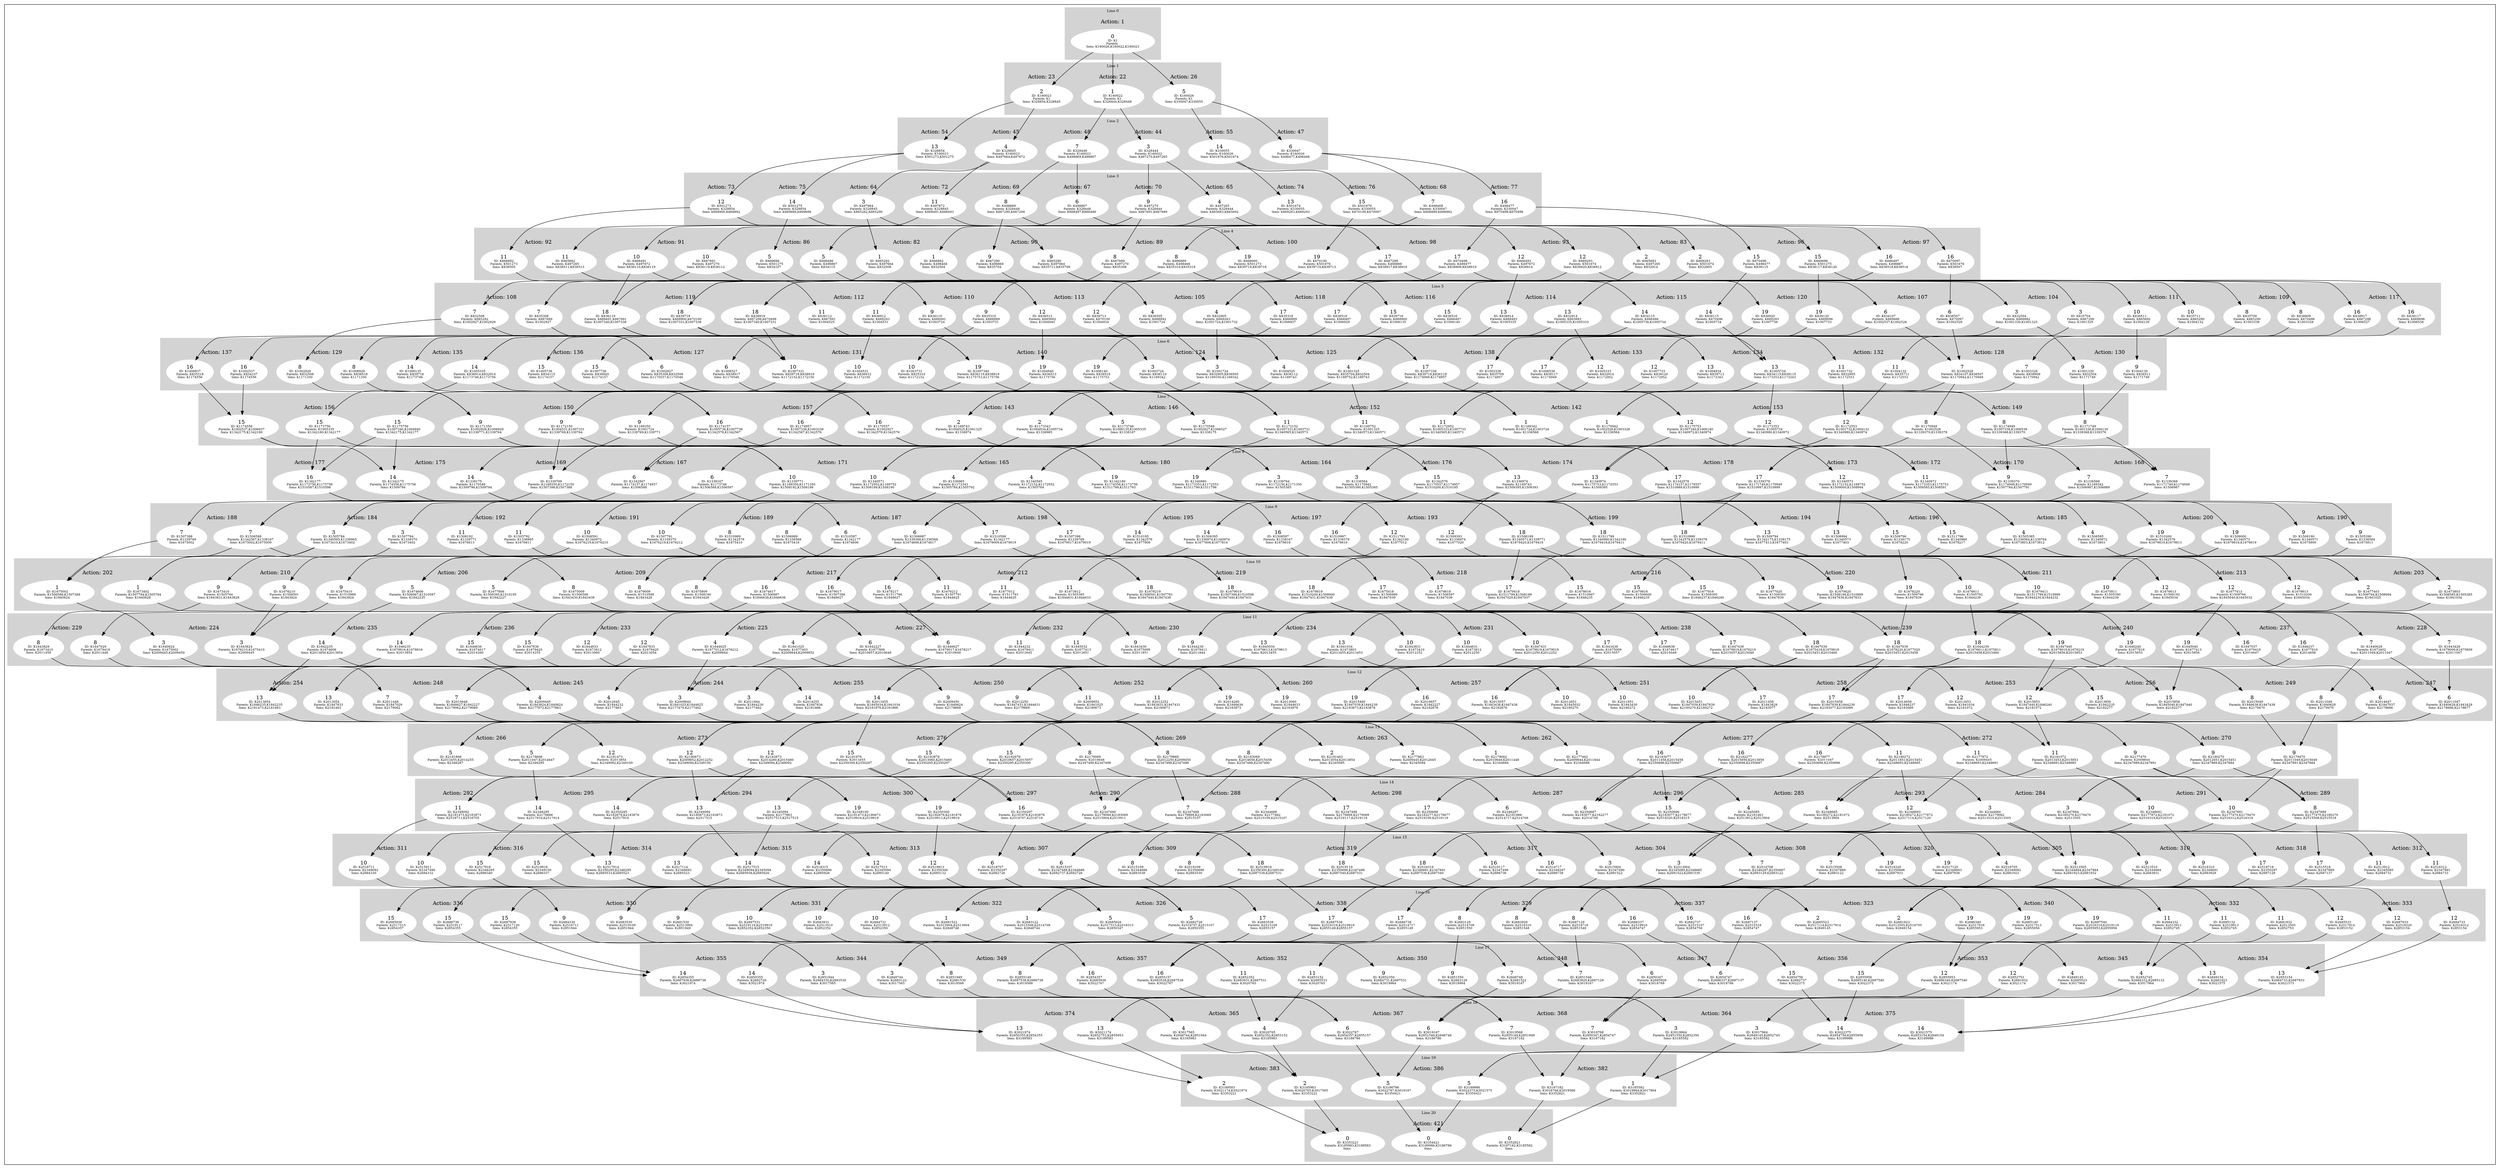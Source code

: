 digraph G {
subgraph cluster_info {
        subgraph cluster_1 {
        style=filled;
        color=lightgrey;
        node [style=filled,color=white];
        subgraph cluster_act_26 {
label = "Action: 26"step_K160026 [  label=<5<BR /><FONT POINT-SIZE="8">ID: K160026</FONT><BR /><FONT POINT-SIZE="8">Parents: K1</FONT><BR /><FONT POINT-SIZE="8">Sons: K330047,K330055</FONT>>]
}
subgraph cluster_act_22 {
label = "Action: 22"step_K160022 [  label=<1<BR /><FONT POINT-SIZE="8">ID: K160022</FONT><BR /><FONT POINT-SIZE="8">Parents: K1</FONT><BR /><FONT POINT-SIZE="8">Sons: K328444,K328448</FONT>>]
}
subgraph cluster_act_23 {
label = "Action: 23"step_K160023 [  label=<2<BR /><FONT POINT-SIZE="8">ID: K160023</FONT><BR /><FONT POINT-SIZE="8">Parents: K1</FONT><BR /><FONT POINT-SIZE="8">Sons: K328854,K328845</FONT>>]
}

        fontsize="10"
        label = "Line 1";
        }

        subgraph cluster_2 {
        style=filled;
        color=lightgrey;
        node [style=filled,color=white];
        subgraph cluster_act_45 {
label = "Action: 45"step_K328845 [  label=<4<BR /><FONT POINT-SIZE="8">ID: K328845</FONT><BR /><FONT POINT-SIZE="8">Parents: K160023</FONT><BR /><FONT POINT-SIZE="8">Sons: K497664,K497672</FONT>>]
}
subgraph cluster_act_47 {
label = "Action: 47"step_K330047 [  label=<6<BR /><FONT POINT-SIZE="8">ID: K330047</FONT><BR /><FONT POINT-SIZE="8">Parents: K160026</FONT><BR /><FONT POINT-SIZE="8">Sons: K498477,K498468</FONT>>]
}
subgraph cluster_act_55 {
label = "Action: 55"step_K330055 [  label=<14<BR /><FONT POINT-SIZE="8">ID: K330055</FONT><BR /><FONT POINT-SIZE="8">Parents: K160026</FONT><BR /><FONT POINT-SIZE="8">Sons: K501676,K501674</FONT>>]
}
subgraph cluster_act_54 {
label = "Action: 54"step_K328854 [  label=<13<BR /><FONT POINT-SIZE="8">ID: K328854</FONT><BR /><FONT POINT-SIZE="8">Parents: K160023</FONT><BR /><FONT POINT-SIZE="8">Sons: K501273,K501275</FONT>>]
}
subgraph cluster_act_44 {
label = "Action: 44"step_K328444 [  label=<3<BR /><FONT POINT-SIZE="8">ID: K328444</FONT><BR /><FONT POINT-SIZE="8">Parents: K160022</FONT><BR /><FONT POINT-SIZE="8">Sons: K497270,K497265</FONT>>]
}
subgraph cluster_act_48 {
label = "Action: 48"step_K328448 [  label=<7<BR /><FONT POINT-SIZE="8">ID: K328448</FONT><BR /><FONT POINT-SIZE="8">Parents: K160022</FONT><BR /><FONT POINT-SIZE="8">Sons: K498869,K498867</FONT>>]
}

        fontsize="10"
        label = "Line 2";
        }

        subgraph cluster_16 {
        style=filled;
        color=lightgrey;
        node [style=filled,color=white];
        subgraph cluster_act_333 {
label = "Action: 333"step_K2684733 [  label=<12<BR /><FONT POINT-SIZE="8">ID: K2684733</FONT><BR /><FONT POINT-SIZE="8">Parents: K2516312</FONT><BR /><FONT POINT-SIZE="8">Sons: K2853154</FONT>>]
step_K2685533 [  label=<12<BR /><FONT POINT-SIZE="8">ID: K2685533</FONT><BR /><FONT POINT-SIZE="8">Parents: K2517914</FONT><BR /><FONT POINT-SIZE="8">Sons: K2853152</FONT>>]
step_K2687933 [  label=<12<BR /><FONT POINT-SIZE="8">ID: K2687933</FONT><BR /><FONT POINT-SIZE="8">Parents: K2518320</FONT><BR /><FONT POINT-SIZE="8">Sons: K2853154</FONT>>]
}
subgraph cluster_act_332 {
label = "Action: 332"step_K2684332 [  label=<11<BR /><FONT POINT-SIZE="8">ID: K2684332</FONT><BR /><FONT POINT-SIZE="8">Parents: K2515911</FONT><BR /><FONT POINT-SIZE="8">Sons: K2852745</FONT>>]
step_K2685132 [  label=<11<BR /><FONT POINT-SIZE="8">ID: K2685132</FONT><BR /><FONT POINT-SIZE="8">Parents: K2519913</FONT><BR /><FONT POINT-SIZE="8">Sons: K2852745</FONT>>]
step_K2681932 [  label=<11<BR /><FONT POINT-SIZE="8">ID: K2681932</FONT><BR /><FONT POINT-SIZE="8">Parents: K2513505</FONT><BR /><FONT POINT-SIZE="8">Sons: K2852753</FONT>>]
}
subgraph cluster_act_340 {
label = "Action: 340"step_K2685140 [  label=<19<BR /><FONT POINT-SIZE="8">ID: K2685140</FONT><BR /><FONT POINT-SIZE="8">Parents: K2517513</FONT><BR /><FONT POINT-SIZE="8">Sons: K2855956</FONT>>]
step_K2686340 [  label=<19<BR /><FONT POINT-SIZE="8">ID: K2686340</FONT><BR /><FONT POINT-SIZE="8">Parents: K2517916</FONT><BR /><FONT POINT-SIZE="8">Sons: K2855953</FONT>>]
step_K2687540 [  label=<19<BR /><FONT POINT-SIZE="8">ID: K2687540</FONT><BR /><FONT POINT-SIZE="8">Parents: K2516319,K2519119</FONT><BR /><FONT POINT-SIZE="8">Sons: K2855953,K2855956</FONT>>]
}
subgraph cluster_act_323 {
label = "Action: 323"step_K2681923 [  label=<2<BR /><FONT POINT-SIZE="8">ID: K2681923</FONT><BR /><FONT POINT-SIZE="8">Parents: K2513505,K2516705</FONT><BR /><FONT POINT-SIZE="8">Sons: K2849154</FONT>>]
step_K2685523 [  label=<2<BR /><FONT POINT-SIZE="8">ID: K2685523</FONT><BR /><FONT POINT-SIZE="8">Parents: K2517114,K2517914</FONT><BR /><FONT POINT-SIZE="8">Sons: K2849145</FONT>>]
}
subgraph cluster_act_337 {
label = "Action: 337"step_K2686337 [  label=<16<BR /><FONT POINT-SIZE="8">ID: K2686337</FONT><BR /><FONT POINT-SIZE="8">Parents: K2519916</FONT><BR /><FONT POINT-SIZE="8">Sons: K2854747</FONT>>]
step_K2682737 [  label=<16<BR /><FONT POINT-SIZE="8">ID: K2682737</FONT><BR /><FONT POINT-SIZE="8">Parents: K2515107</FONT><BR /><FONT POINT-SIZE="8">Sons: K2854756</FONT>>]
step_K2687137 [  label=<16<BR /><FONT POINT-SIZE="8">ID: K2687137</FONT><BR /><FONT POINT-SIZE="8">Parents: K2515518</FONT><BR /><FONT POINT-SIZE="8">Sons: K2854747</FONT>>]
}
subgraph cluster_act_337 {
label = "Action: 337"step_K2686337 [  label=<16<BR /><FONT POINT-SIZE="8">ID: K2686337</FONT><BR /><FONT POINT-SIZE="8">Parents: K2519916</FONT><BR /><FONT POINT-SIZE="8">Sons: K2854747</FONT>>]
step_K2682737 [  label=<16<BR /><FONT POINT-SIZE="8">ID: K2682737</FONT><BR /><FONT POINT-SIZE="8">Parents: K2515107</FONT><BR /><FONT POINT-SIZE="8">Sons: K2854756</FONT>>]
step_K2687137 [  label=<16<BR /><FONT POINT-SIZE="8">ID: K2687137</FONT><BR /><FONT POINT-SIZE="8">Parents: K2515518</FONT><BR /><FONT POINT-SIZE="8">Sons: K2854747</FONT>>]
}
subgraph cluster_act_323 {
label = "Action: 323"step_K2681923 [  label=<2<BR /><FONT POINT-SIZE="8">ID: K2681923</FONT><BR /><FONT POINT-SIZE="8">Parents: K2513505,K2516705</FONT><BR /><FONT POINT-SIZE="8">Sons: K2849154</FONT>>]
step_K2685523 [  label=<2<BR /><FONT POINT-SIZE="8">ID: K2685523</FONT><BR /><FONT POINT-SIZE="8">Parents: K2517114,K2517914</FONT><BR /><FONT POINT-SIZE="8">Sons: K2849145</FONT>>]
}
subgraph cluster_act_329 {
label = "Action: 329"step_K2683129 [  label=<8<BR /><FONT POINT-SIZE="8">ID: K2683129</FONT><BR /><FONT POINT-SIZE="8">Parents: K2514708</FONT><BR /><FONT POINT-SIZE="8">Sons: K2851550</FONT>>]
step_K2683929 [  label=<8<BR /><FONT POINT-SIZE="8">ID: K2683929</FONT><BR /><FONT POINT-SIZE="8">Parents: K2516310</FONT><BR /><FONT POINT-SIZE="8">Sons: K2851548</FONT>>]
step_K2687129 [  label=<8<BR /><FONT POINT-SIZE="8">ID: K2687129</FONT><BR /><FONT POINT-SIZE="8">Parents: K2518718</FONT><BR /><FONT POINT-SIZE="8">Sons: K2851548</FONT>>]
}
subgraph cluster_act_338 {
label = "Action: 338"step_K2683538 [  label=<17<BR /><FONT POINT-SIZE="8">ID: K2683538</FONT><BR /><FONT POINT-SIZE="8">Parents: K2515109</FONT><BR /><FONT POINT-SIZE="8">Sons: K2855157</FONT>>]
step_K2687538 [  label=<17<BR /><FONT POINT-SIZE="8">ID: K2687538</FONT><BR /><FONT POINT-SIZE="8">Parents: K2516319,K2519919</FONT><BR /><FONT POINT-SIZE="8">Sons: K2855149,K2855157</FONT>>]
step_K2686738 [  label=<17<BR /><FONT POINT-SIZE="8">ID: K2686738</FONT><BR /><FONT POINT-SIZE="8">Parents: K2514717</FONT><BR /><FONT POINT-SIZE="8">Sons: K2855149</FONT>>]
}
subgraph cluster_act_326 {
label = "Action: 326"step_K2682726 [  label=<5<BR /><FONT POINT-SIZE="8">ID: K2682726</FONT><BR /><FONT POINT-SIZE="8">Parents: K2518707,K2515107</FONT><BR /><FONT POINT-SIZE="8">Sons: K2850355</FONT>>]
step_K2685926 [  label=<5<BR /><FONT POINT-SIZE="8">ID: K2685926</FONT><BR /><FONT POINT-SIZE="8">Parents: K2517515,K2518315</FONT><BR /><FONT POINT-SIZE="8">Sons: K2850347</FONT>>]
}
subgraph cluster_act_322 {
label = "Action: 322"step_K2681522 [  label=<1<BR /><FONT POINT-SIZE="8">ID: K2681522</FONT><BR /><FONT POINT-SIZE="8">Parents: K2515904,K2513904</FONT><BR /><FONT POINT-SIZE="8">Sons: K2848748</FONT>>]
step_K2683122 [  label=<1<BR /><FONT POINT-SIZE="8">ID: K2683122</FONT><BR /><FONT POINT-SIZE="8">Parents: K2515508,K2514708</FONT><BR /><FONT POINT-SIZE="8">Sons: K2848744</FONT>>]
}
subgraph cluster_act_340 {
label = "Action: 340"step_K2685140 [  label=<19<BR /><FONT POINT-SIZE="8">ID: K2685140</FONT><BR /><FONT POINT-SIZE="8">Parents: K2517513</FONT><BR /><FONT POINT-SIZE="8">Sons: K2855956</FONT>>]
step_K2686340 [  label=<19<BR /><FONT POINT-SIZE="8">ID: K2686340</FONT><BR /><FONT POINT-SIZE="8">Parents: K2517916</FONT><BR /><FONT POINT-SIZE="8">Sons: K2855953</FONT>>]
step_K2687540 [  label=<19<BR /><FONT POINT-SIZE="8">ID: K2687540</FONT><BR /><FONT POINT-SIZE="8">Parents: K2516319,K2519119</FONT><BR /><FONT POINT-SIZE="8">Sons: K2855953,K2855956</FONT>>]
}
subgraph cluster_act_338 {
label = "Action: 338"step_K2683538 [  label=<17<BR /><FONT POINT-SIZE="8">ID: K2683538</FONT><BR /><FONT POINT-SIZE="8">Parents: K2515109</FONT><BR /><FONT POINT-SIZE="8">Sons: K2855157</FONT>>]
step_K2687538 [  label=<17<BR /><FONT POINT-SIZE="8">ID: K2687538</FONT><BR /><FONT POINT-SIZE="8">Parents: K2516319,K2519919</FONT><BR /><FONT POINT-SIZE="8">Sons: K2855149,K2855157</FONT>>]
step_K2686738 [  label=<17<BR /><FONT POINT-SIZE="8">ID: K2686738</FONT><BR /><FONT POINT-SIZE="8">Parents: K2514717</FONT><BR /><FONT POINT-SIZE="8">Sons: K2855149</FONT>>]
}
subgraph cluster_act_338 {
label = "Action: 338"step_K2683538 [  label=<17<BR /><FONT POINT-SIZE="8">ID: K2683538</FONT><BR /><FONT POINT-SIZE="8">Parents: K2515109</FONT><BR /><FONT POINT-SIZE="8">Sons: K2855157</FONT>>]
step_K2687538 [  label=<17<BR /><FONT POINT-SIZE="8">ID: K2687538</FONT><BR /><FONT POINT-SIZE="8">Parents: K2516319,K2519919</FONT><BR /><FONT POINT-SIZE="8">Sons: K2855149,K2855157</FONT>>]
step_K2686738 [  label=<17<BR /><FONT POINT-SIZE="8">ID: K2686738</FONT><BR /><FONT POINT-SIZE="8">Parents: K2514717</FONT><BR /><FONT POINT-SIZE="8">Sons: K2855149</FONT>>]
}
subgraph cluster_act_329 {
label = "Action: 329"step_K2683129 [  label=<8<BR /><FONT POINT-SIZE="8">ID: K2683129</FONT><BR /><FONT POINT-SIZE="8">Parents: K2514708</FONT><BR /><FONT POINT-SIZE="8">Sons: K2851550</FONT>>]
step_K2683929 [  label=<8<BR /><FONT POINT-SIZE="8">ID: K2683929</FONT><BR /><FONT POINT-SIZE="8">Parents: K2516310</FONT><BR /><FONT POINT-SIZE="8">Sons: K2851548</FONT>>]
step_K2687129 [  label=<8<BR /><FONT POINT-SIZE="8">ID: K2687129</FONT><BR /><FONT POINT-SIZE="8">Parents: K2518718</FONT><BR /><FONT POINT-SIZE="8">Sons: K2851548</FONT>>]
}
subgraph cluster_act_331 {
label = "Action: 331"step_K2684731 [  label=<10<BR /><FONT POINT-SIZE="8">ID: K2684731</FONT><BR /><FONT POINT-SIZE="8">Parents: K2513912</FONT><BR /><FONT POINT-SIZE="8">Sons: K2852350</FONT>>]
step_K2683931 [  label=<10<BR /><FONT POINT-SIZE="8">ID: K2683931</FONT><BR /><FONT POINT-SIZE="8">Parents: K2513510</FONT><BR /><FONT POINT-SIZE="8">Sons: K2852352</FONT>>]
step_K2687531 [  label=<10<BR /><FONT POINT-SIZE="8">ID: K2687531</FONT><BR /><FONT POINT-SIZE="8">Parents: K2519119,K2519919</FONT><BR /><FONT POINT-SIZE="8">Sons: K2852352,K2852350</FONT>>]
}
subgraph cluster_act_330 {
label = "Action: 330"step_K2681530 [  label=<9<BR /><FONT POINT-SIZE="8">ID: K2681530</FONT><BR /><FONT POINT-SIZE="8">Parents: K2513904</FONT><BR /><FONT POINT-SIZE="8">Sons: K2851949</FONT>>]
step_K2684330 [  label=<9<BR /><FONT POINT-SIZE="8">ID: K2684330</FONT><BR /><FONT POINT-SIZE="8">Parents: K2516711</FONT><BR /><FONT POINT-SIZE="8">Sons: K2851944</FONT>>]
step_K2683530 [  label=<9<BR /><FONT POINT-SIZE="8">ID: K2683530</FONT><BR /><FONT POINT-SIZE="8">Parents: K2519109</FONT><BR /><FONT POINT-SIZE="8">Sons: K2851944</FONT>>]
}
subgraph cluster_act_326 {
label = "Action: 326"step_K2682726 [  label=<5<BR /><FONT POINT-SIZE="8">ID: K2682726</FONT><BR /><FONT POINT-SIZE="8">Parents: K2518707,K2515107</FONT><BR /><FONT POINT-SIZE="8">Sons: K2850355</FONT>>]
step_K2685926 [  label=<5<BR /><FONT POINT-SIZE="8">ID: K2685926</FONT><BR /><FONT POINT-SIZE="8">Parents: K2517515,K2518315</FONT><BR /><FONT POINT-SIZE="8">Sons: K2850347</FONT>>]
}
subgraph cluster_act_340 {
label = "Action: 340"step_K2685140 [  label=<19<BR /><FONT POINT-SIZE="8">ID: K2685140</FONT><BR /><FONT POINT-SIZE="8">Parents: K2517513</FONT><BR /><FONT POINT-SIZE="8">Sons: K2855956</FONT>>]
step_K2686340 [  label=<19<BR /><FONT POINT-SIZE="8">ID: K2686340</FONT><BR /><FONT POINT-SIZE="8">Parents: K2517916</FONT><BR /><FONT POINT-SIZE="8">Sons: K2855953</FONT>>]
step_K2687540 [  label=<19<BR /><FONT POINT-SIZE="8">ID: K2687540</FONT><BR /><FONT POINT-SIZE="8">Parents: K2516319,K2519119</FONT><BR /><FONT POINT-SIZE="8">Sons: K2855953,K2855956</FONT>>]
}
subgraph cluster_act_331 {
label = "Action: 331"step_K2684731 [  label=<10<BR /><FONT POINT-SIZE="8">ID: K2684731</FONT><BR /><FONT POINT-SIZE="8">Parents: K2513912</FONT><BR /><FONT POINT-SIZE="8">Sons: K2852350</FONT>>]
step_K2683931 [  label=<10<BR /><FONT POINT-SIZE="8">ID: K2683931</FONT><BR /><FONT POINT-SIZE="8">Parents: K2513510</FONT><BR /><FONT POINT-SIZE="8">Sons: K2852352</FONT>>]
step_K2687531 [  label=<10<BR /><FONT POINT-SIZE="8">ID: K2687531</FONT><BR /><FONT POINT-SIZE="8">Parents: K2519119,K2519919</FONT><BR /><FONT POINT-SIZE="8">Sons: K2852352,K2852350</FONT>>]
}
subgraph cluster_act_332 {
label = "Action: 332"step_K2684332 [  label=<11<BR /><FONT POINT-SIZE="8">ID: K2684332</FONT><BR /><FONT POINT-SIZE="8">Parents: K2515911</FONT><BR /><FONT POINT-SIZE="8">Sons: K2852745</FONT>>]
step_K2685132 [  label=<11<BR /><FONT POINT-SIZE="8">ID: K2685132</FONT><BR /><FONT POINT-SIZE="8">Parents: K2519913</FONT><BR /><FONT POINT-SIZE="8">Sons: K2852745</FONT>>]
step_K2681932 [  label=<11<BR /><FONT POINT-SIZE="8">ID: K2681932</FONT><BR /><FONT POINT-SIZE="8">Parents: K2513505</FONT><BR /><FONT POINT-SIZE="8">Sons: K2852753</FONT>>]
}
subgraph cluster_act_330 {
label = "Action: 330"step_K2681530 [  label=<9<BR /><FONT POINT-SIZE="8">ID: K2681530</FONT><BR /><FONT POINT-SIZE="8">Parents: K2513904</FONT><BR /><FONT POINT-SIZE="8">Sons: K2851949</FONT>>]
step_K2684330 [  label=<9<BR /><FONT POINT-SIZE="8">ID: K2684330</FONT><BR /><FONT POINT-SIZE="8">Parents: K2516711</FONT><BR /><FONT POINT-SIZE="8">Sons: K2851944</FONT>>]
step_K2683530 [  label=<9<BR /><FONT POINT-SIZE="8">ID: K2683530</FONT><BR /><FONT POINT-SIZE="8">Parents: K2519109</FONT><BR /><FONT POINT-SIZE="8">Sons: K2851944</FONT>>]
}
subgraph cluster_act_336 {
label = "Action: 336"step_K2685936 [  label=<15<BR /><FONT POINT-SIZE="8">ID: K2685936</FONT><BR /><FONT POINT-SIZE="8">Parents: K2517515</FONT><BR /><FONT POINT-SIZE="8">Sons: K2854357</FONT>>]
step_K2687936 [  label=<15<BR /><FONT POINT-SIZE="8">ID: K2687936</FONT><BR /><FONT POINT-SIZE="8">Parents: K2517120</FONT><BR /><FONT POINT-SIZE="8">Sons: K2854355</FONT>>]
step_K2686736 [  label=<15<BR /><FONT POINT-SIZE="8">ID: K2686736</FONT><BR /><FONT POINT-SIZE="8">Parents: K2519117</FONT><BR /><FONT POINT-SIZE="8">Sons: K2854355</FONT>>]
}
subgraph cluster_act_336 {
label = "Action: 336"step_K2685936 [  label=<15<BR /><FONT POINT-SIZE="8">ID: K2685936</FONT><BR /><FONT POINT-SIZE="8">Parents: K2517515</FONT><BR /><FONT POINT-SIZE="8">Sons: K2854357</FONT>>]
step_K2687936 [  label=<15<BR /><FONT POINT-SIZE="8">ID: K2687936</FONT><BR /><FONT POINT-SIZE="8">Parents: K2517120</FONT><BR /><FONT POINT-SIZE="8">Sons: K2854355</FONT>>]
step_K2686736 [  label=<15<BR /><FONT POINT-SIZE="8">ID: K2686736</FONT><BR /><FONT POINT-SIZE="8">Parents: K2519117</FONT><BR /><FONT POINT-SIZE="8">Sons: K2854355</FONT>>]
}
subgraph cluster_act_331 {
label = "Action: 331"step_K2684731 [  label=<10<BR /><FONT POINT-SIZE="8">ID: K2684731</FONT><BR /><FONT POINT-SIZE="8">Parents: K2513912</FONT><BR /><FONT POINT-SIZE="8">Sons: K2852350</FONT>>]
step_K2683931 [  label=<10<BR /><FONT POINT-SIZE="8">ID: K2683931</FONT><BR /><FONT POINT-SIZE="8">Parents: K2513510</FONT><BR /><FONT POINT-SIZE="8">Sons: K2852352</FONT>>]
step_K2687531 [  label=<10<BR /><FONT POINT-SIZE="8">ID: K2687531</FONT><BR /><FONT POINT-SIZE="8">Parents: K2519119,K2519919</FONT><BR /><FONT POINT-SIZE="8">Sons: K2852352,K2852350</FONT>>]
}
subgraph cluster_act_329 {
label = "Action: 329"step_K2683129 [  label=<8<BR /><FONT POINT-SIZE="8">ID: K2683129</FONT><BR /><FONT POINT-SIZE="8">Parents: K2514708</FONT><BR /><FONT POINT-SIZE="8">Sons: K2851550</FONT>>]
step_K2683929 [  label=<8<BR /><FONT POINT-SIZE="8">ID: K2683929</FONT><BR /><FONT POINT-SIZE="8">Parents: K2516310</FONT><BR /><FONT POINT-SIZE="8">Sons: K2851548</FONT>>]
step_K2687129 [  label=<8<BR /><FONT POINT-SIZE="8">ID: K2687129</FONT><BR /><FONT POINT-SIZE="8">Parents: K2518718</FONT><BR /><FONT POINT-SIZE="8">Sons: K2851548</FONT>>]
}
subgraph cluster_act_333 {
label = "Action: 333"step_K2684733 [  label=<12<BR /><FONT POINT-SIZE="8">ID: K2684733</FONT><BR /><FONT POINT-SIZE="8">Parents: K2516312</FONT><BR /><FONT POINT-SIZE="8">Sons: K2853154</FONT>>]
step_K2685533 [  label=<12<BR /><FONT POINT-SIZE="8">ID: K2685533</FONT><BR /><FONT POINT-SIZE="8">Parents: K2517914</FONT><BR /><FONT POINT-SIZE="8">Sons: K2853152</FONT>>]
step_K2687933 [  label=<12<BR /><FONT POINT-SIZE="8">ID: K2687933</FONT><BR /><FONT POINT-SIZE="8">Parents: K2518320</FONT><BR /><FONT POINT-SIZE="8">Sons: K2853154</FONT>>]
}
subgraph cluster_act_333 {
label = "Action: 333"step_K2684733 [  label=<12<BR /><FONT POINT-SIZE="8">ID: K2684733</FONT><BR /><FONT POINT-SIZE="8">Parents: K2516312</FONT><BR /><FONT POINT-SIZE="8">Sons: K2853154</FONT>>]
step_K2685533 [  label=<12<BR /><FONT POINT-SIZE="8">ID: K2685533</FONT><BR /><FONT POINT-SIZE="8">Parents: K2517914</FONT><BR /><FONT POINT-SIZE="8">Sons: K2853152</FONT>>]
step_K2687933 [  label=<12<BR /><FONT POINT-SIZE="8">ID: K2687933</FONT><BR /><FONT POINT-SIZE="8">Parents: K2518320</FONT><BR /><FONT POINT-SIZE="8">Sons: K2853154</FONT>>]
}
subgraph cluster_act_322 {
label = "Action: 322"step_K2681522 [  label=<1<BR /><FONT POINT-SIZE="8">ID: K2681522</FONT><BR /><FONT POINT-SIZE="8">Parents: K2515904,K2513904</FONT><BR /><FONT POINT-SIZE="8">Sons: K2848748</FONT>>]
step_K2683122 [  label=<1<BR /><FONT POINT-SIZE="8">ID: K2683122</FONT><BR /><FONT POINT-SIZE="8">Parents: K2515508,K2514708</FONT><BR /><FONT POINT-SIZE="8">Sons: K2848744</FONT>>]
}
subgraph cluster_act_330 {
label = "Action: 330"step_K2681530 [  label=<9<BR /><FONT POINT-SIZE="8">ID: K2681530</FONT><BR /><FONT POINT-SIZE="8">Parents: K2513904</FONT><BR /><FONT POINT-SIZE="8">Sons: K2851949</FONT>>]
step_K2684330 [  label=<9<BR /><FONT POINT-SIZE="8">ID: K2684330</FONT><BR /><FONT POINT-SIZE="8">Parents: K2516711</FONT><BR /><FONT POINT-SIZE="8">Sons: K2851944</FONT>>]
step_K2683530 [  label=<9<BR /><FONT POINT-SIZE="8">ID: K2683530</FONT><BR /><FONT POINT-SIZE="8">Parents: K2519109</FONT><BR /><FONT POINT-SIZE="8">Sons: K2851944</FONT>>]
}
subgraph cluster_act_337 {
label = "Action: 337"step_K2686337 [  label=<16<BR /><FONT POINT-SIZE="8">ID: K2686337</FONT><BR /><FONT POINT-SIZE="8">Parents: K2519916</FONT><BR /><FONT POINT-SIZE="8">Sons: K2854747</FONT>>]
step_K2682737 [  label=<16<BR /><FONT POINT-SIZE="8">ID: K2682737</FONT><BR /><FONT POINT-SIZE="8">Parents: K2515107</FONT><BR /><FONT POINT-SIZE="8">Sons: K2854756</FONT>>]
step_K2687137 [  label=<16<BR /><FONT POINT-SIZE="8">ID: K2687137</FONT><BR /><FONT POINT-SIZE="8">Parents: K2515518</FONT><BR /><FONT POINT-SIZE="8">Sons: K2854747</FONT>>]
}
subgraph cluster_act_332 {
label = "Action: 332"step_K2684332 [  label=<11<BR /><FONT POINT-SIZE="8">ID: K2684332</FONT><BR /><FONT POINT-SIZE="8">Parents: K2515911</FONT><BR /><FONT POINT-SIZE="8">Sons: K2852745</FONT>>]
step_K2685132 [  label=<11<BR /><FONT POINT-SIZE="8">ID: K2685132</FONT><BR /><FONT POINT-SIZE="8">Parents: K2519913</FONT><BR /><FONT POINT-SIZE="8">Sons: K2852745</FONT>>]
step_K2681932 [  label=<11<BR /><FONT POINT-SIZE="8">ID: K2681932</FONT><BR /><FONT POINT-SIZE="8">Parents: K2513505</FONT><BR /><FONT POINT-SIZE="8">Sons: K2852753</FONT>>]
}
subgraph cluster_act_336 {
label = "Action: 336"step_K2685936 [  label=<15<BR /><FONT POINT-SIZE="8">ID: K2685936</FONT><BR /><FONT POINT-SIZE="8">Parents: K2517515</FONT><BR /><FONT POINT-SIZE="8">Sons: K2854357</FONT>>]
step_K2687936 [  label=<15<BR /><FONT POINT-SIZE="8">ID: K2687936</FONT><BR /><FONT POINT-SIZE="8">Parents: K2517120</FONT><BR /><FONT POINT-SIZE="8">Sons: K2854355</FONT>>]
step_K2686736 [  label=<15<BR /><FONT POINT-SIZE="8">ID: K2686736</FONT><BR /><FONT POINT-SIZE="8">Parents: K2519117</FONT><BR /><FONT POINT-SIZE="8">Sons: K2854355</FONT>>]
}

        fontsize="10"
        label = "Line 16";
        }

        subgraph cluster_11 {
        style=filled;
        color=lightgrey;
        node [style=filled,color=white];
        subgraph cluster_act_228 {
label = "Action: 228"step_K1840628 [  label=<7<BR /><FONT POINT-SIZE="8">ID: K1840628</FONT><BR /><FONT POINT-SIZE="8">Parents: K1673402</FONT><BR /><FONT POINT-SIZE="8">Sons: K2011049,K2011047</FONT>>]
step_K1843428 [  label=<7<BR /><FONT POINT-SIZE="8">ID: K1843428</FONT><BR /><FONT POINT-SIZE="8">Parents: K1679009,K1675809</FONT><BR /><FONT POINT-SIZE="8">Sons: K2011047</FONT>>]
}
subgraph cluster_act_228 {
label = "Action: 228"step_K1840628 [  label=<7<BR /><FONT POINT-SIZE="8">ID: K1840628</FONT><BR /><FONT POINT-SIZE="8">Parents: K1673402</FONT><BR /><FONT POINT-SIZE="8">Sons: K2011049,K2011047</FONT>>]
step_K1843428 [  label=<7<BR /><FONT POINT-SIZE="8">ID: K1843428</FONT><BR /><FONT POINT-SIZE="8">Parents: K1679009,K1675809</FONT><BR /><FONT POINT-SIZE="8">Sons: K2011047</FONT>>]
}
subgraph cluster_act_237 {
label = "Action: 237"step_K1846237 [  label=<16<BR /><FONT POINT-SIZE="8">ID: K1846237</FONT><BR /><FONT POINT-SIZE="8">Parents: K1677816</FONT><BR /><FONT POINT-SIZE="8">Sons: K2014658</FONT>>]
step_K1847037 [  label=<16<BR /><FONT POINT-SIZE="8">ID: K1847037</FONT><BR /><FONT POINT-SIZE="8">Parents: K1679418</FONT><BR /><FONT POINT-SIZE="8">Sons: K2014647</FONT>>]
}
subgraph cluster_act_240 {
label = "Action: 240"step_K1845040 [  label=<19<BR /><FONT POINT-SIZE="8">ID: K1845040</FONT><BR /><FONT POINT-SIZE="8">Parents: K1677413</FONT><BR /><FONT POINT-SIZE="8">Sons: K2015856</FONT>>]
step_K1847440 [  label=<19<BR /><FONT POINT-SIZE="8">ID: K1847440</FONT><BR /><FONT POINT-SIZE="8">Parents: K1679019,K1676219</FONT><BR /><FONT POINT-SIZE="8">Sons: K2015856,K2015853</FONT>>]
step_K1846240 [  label=<19<BR /><FONT POINT-SIZE="8">ID: K1846240</FONT><BR /><FONT POINT-SIZE="8">Parents: K1677816</FONT><BR /><FONT POINT-SIZE="8">Sons: K2015853</FONT>>]
}
subgraph cluster_act_240 {
label = "Action: 240"step_K1845040 [  label=<19<BR /><FONT POINT-SIZE="8">ID: K1845040</FONT><BR /><FONT POINT-SIZE="8">Parents: K1677413</FONT><BR /><FONT POINT-SIZE="8">Sons: K2015856</FONT>>]
step_K1847440 [  label=<19<BR /><FONT POINT-SIZE="8">ID: K1847440</FONT><BR /><FONT POINT-SIZE="8">Parents: K1679019,K1676219</FONT><BR /><FONT POINT-SIZE="8">Sons: K2015856,K2015853</FONT>>]
step_K1846240 [  label=<19<BR /><FONT POINT-SIZE="8">ID: K1846240</FONT><BR /><FONT POINT-SIZE="8">Parents: K1677816</FONT><BR /><FONT POINT-SIZE="8">Sons: K2015853</FONT>>]
}
subgraph cluster_act_239 {
label = "Action: 239"step_K1847039 [  label=<18<BR /><FONT POINT-SIZE="8">ID: K1847039</FONT><BR /><FONT POINT-SIZE="8">Parents: K1675418,K1678618</FONT><BR /><FONT POINT-SIZE="8">Sons: K2015451,K2015460</FONT>>]
step_K1847839 [  label=<18<BR /><FONT POINT-SIZE="8">ID: K1847839</FONT><BR /><FONT POINT-SIZE="8">Parents: K1678220,K1677020</FONT><BR /><FONT POINT-SIZE="8">Sons: K2015451,K2015458</FONT>>]
step_K1844239 [  label=<18<BR /><FONT POINT-SIZE="8">ID: K1844239</FONT><BR /><FONT POINT-SIZE="8">Parents: K1676611,K1675811</FONT><BR /><FONT POINT-SIZE="8">Sons: K2015458,K2015460</FONT>>]
}
subgraph cluster_act_238 {
label = "Action: 238"step_K1846638 [  label=<17<BR /><FONT POINT-SIZE="8">ID: K1846638</FONT><BR /><FONT POINT-SIZE="8">Parents: K1674617</FONT><BR /><FONT POINT-SIZE="8">Sons: K2015049</FONT>>]
step_K1843438 [  label=<17<BR /><FONT POINT-SIZE="8">ID: K1843438</FONT><BR /><FONT POINT-SIZE="8">Parents: K1675009</FONT><BR /><FONT POINT-SIZE="8">Sons: K2015057</FONT>>]
step_K1847438 [  label=<17<BR /><FONT POINT-SIZE="8">ID: K1847438</FONT><BR /><FONT POINT-SIZE="8">Parents: K1679819,K1676219</FONT><BR /><FONT POINT-SIZE="8">Sons: K2015057,K2015049</FONT>>]
}
subgraph cluster_act_231 {
label = "Action: 231"step_K1843831 [  label=<10<BR /><FONT POINT-SIZE="8">ID: K1843831</FONT><BR /><FONT POINT-SIZE="8">Parents: K1673410</FONT><BR /><FONT POINT-SIZE="8">Sons: K2012252</FONT>>]
step_K1847431 [  label=<10<BR /><FONT POINT-SIZE="8">ID: K1847431</FONT><BR /><FONT POINT-SIZE="8">Parents: K1679819,K1679019</FONT><BR /><FONT POINT-SIZE="8">Sons: K2012250,K2012252</FONT>>]
step_K1844631 [  label=<10<BR /><FONT POINT-SIZE="8">ID: K1844631</FONT><BR /><FONT POINT-SIZE="8">Parents: K1673812</FONT><BR /><FONT POINT-SIZE="8">Sons: K2012250</FONT>>]
}
subgraph cluster_act_234 {
label = "Action: 234"step_K1845034 [  label=<13<BR /><FONT POINT-SIZE="8">ID: K1845034</FONT><BR /><FONT POINT-SIZE="8">Parents: K1676613,K1679813</FONT><BR /><FONT POINT-SIZE="8">Sons: K2013455</FONT>>]
step_K1841034 [  label=<13<BR /><FONT POINT-SIZE="8">ID: K1841034</FONT><BR /><FONT POINT-SIZE="8">Parents: K1673803</FONT><BR /><FONT POINT-SIZE="8">Sons: K2013455,K2013453</FONT>>]
}
subgraph cluster_act_230 {
label = "Action: 230"step_K1843430 [  label=<9<BR /><FONT POINT-SIZE="8">ID: K1843430</FONT><BR /><FONT POINT-SIZE="8">Parents: K1675009</FONT><BR /><FONT POINT-SIZE="8">Sons: K2011851</FONT>>]
step_K1844230 [  label=<9<BR /><FONT POINT-SIZE="8">ID: K1844230</FONT><BR /><FONT POINT-SIZE="8">Parents: K1679411</FONT><BR /><FONT POINT-SIZE="8">Sons: K2011844</FONT>>]
}
subgraph cluster_act_232 {
label = "Action: 232"step_K1844232 [  label=<11<BR /><FONT POINT-SIZE="8">ID: K1844232</FONT><BR /><FONT POINT-SIZE="8">Parents: K1679411</FONT><BR /><FONT POINT-SIZE="8">Sons: K2012645</FONT>>]
step_K1845032 [  label=<11<BR /><FONT POINT-SIZE="8">ID: K1845032</FONT><BR /><FONT POINT-SIZE="8">Parents: K1677413</FONT><BR /><FONT POINT-SIZE="8">Sons: K2012651</FONT>>]
}
subgraph cluster_act_231 {
label = "Action: 231"step_K1843831 [  label=<10<BR /><FONT POINT-SIZE="8">ID: K1843831</FONT><BR /><FONT POINT-SIZE="8">Parents: K1673410</FONT><BR /><FONT POINT-SIZE="8">Sons: K2012252</FONT>>]
step_K1847431 [  label=<10<BR /><FONT POINT-SIZE="8">ID: K1847431</FONT><BR /><FONT POINT-SIZE="8">Parents: K1679819,K1679019</FONT><BR /><FONT POINT-SIZE="8">Sons: K2012250,K2012252</FONT>>]
step_K1844631 [  label=<10<BR /><FONT POINT-SIZE="8">ID: K1844631</FONT><BR /><FONT POINT-SIZE="8">Parents: K1673812</FONT><BR /><FONT POINT-SIZE="8">Sons: K2012250</FONT>>]
}
subgraph cluster_act_232 {
label = "Action: 232"step_K1844232 [  label=<11<BR /><FONT POINT-SIZE="8">ID: K1844232</FONT><BR /><FONT POINT-SIZE="8">Parents: K1679411</FONT><BR /><FONT POINT-SIZE="8">Sons: K2012645</FONT>>]
step_K1845032 [  label=<11<BR /><FONT POINT-SIZE="8">ID: K1845032</FONT><BR /><FONT POINT-SIZE="8">Parents: K1677413</FONT><BR /><FONT POINT-SIZE="8">Sons: K2012651</FONT>>]
}
subgraph cluster_act_227 {
label = "Action: 227"step_K1846627 [  label=<6<BR /><FONT POINT-SIZE="8">ID: K1846627</FONT><BR /><FONT POINT-SIZE="8">Parents: K1679017,K1678217</FONT><BR /><FONT POINT-SIZE="8">Sons: K2010648</FONT>>]
step_K1842227 [  label=<6<BR /><FONT POINT-SIZE="8">ID: K1842227</FONT><BR /><FONT POINT-SIZE="8">Parents: K1677806</FONT><BR /><FONT POINT-SIZE="8">Sons: K2010657,K2010648</FONT>>]
}
subgraph cluster_act_239 {
label = "Action: 239"step_K1847039 [  label=<18<BR /><FONT POINT-SIZE="8">ID: K1847039</FONT><BR /><FONT POINT-SIZE="8">Parents: K1675418,K1678618</FONT><BR /><FONT POINT-SIZE="8">Sons: K2015451,K2015460</FONT>>]
step_K1847839 [  label=<18<BR /><FONT POINT-SIZE="8">ID: K1847839</FONT><BR /><FONT POINT-SIZE="8">Parents: K1678220,K1677020</FONT><BR /><FONT POINT-SIZE="8">Sons: K2015451,K2015458</FONT>>]
step_K1844239 [  label=<18<BR /><FONT POINT-SIZE="8">ID: K1844239</FONT><BR /><FONT POINT-SIZE="8">Parents: K1676611,K1675811</FONT><BR /><FONT POINT-SIZE="8">Sons: K2015458,K2015460</FONT>>]
}
subgraph cluster_act_225 {
label = "Action: 225"step_K1841025 [  label=<4<BR /><FONT POINT-SIZE="8">ID: K1841025</FONT><BR /><FONT POINT-SIZE="8">Parents: K1677403</FONT><BR /><FONT POINT-SIZE="8">Sons: K2009844,K2009852</FONT>>]
step_K1844625 [  label=<4<BR /><FONT POINT-SIZE="8">ID: K1844625</FONT><BR /><FONT POINT-SIZE="8">Parents: K1677012,K1676212</FONT><BR /><FONT POINT-SIZE="8">Sons: K2009844</FONT>>]
}
subgraph cluster_act_233 {
label = "Action: 233"step_K1847833 [  label=<12<BR /><FONT POINT-SIZE="8">ID: K1847833</FONT><BR /><FONT POINT-SIZE="8">Parents: K1679420</FONT><BR /><FONT POINT-SIZE="8">Sons: K2013054</FONT>>]
step_K1844633 [  label=<12<BR /><FONT POINT-SIZE="8">ID: K1844633</FONT><BR /><FONT POINT-SIZE="8">Parents: K1673812</FONT><BR /><FONT POINT-SIZE="8">Sons: K2013060</FONT>>]
}
subgraph cluster_act_234 {
label = "Action: 234"step_K1845034 [  label=<13<BR /><FONT POINT-SIZE="8">ID: K1845034</FONT><BR /><FONT POINT-SIZE="8">Parents: K1676613,K1679813</FONT><BR /><FONT POINT-SIZE="8">Sons: K2013455</FONT>>]
step_K1841034 [  label=<13<BR /><FONT POINT-SIZE="8">ID: K1841034</FONT><BR /><FONT POINT-SIZE="8">Parents: K1673803</FONT><BR /><FONT POINT-SIZE="8">Sons: K2013455,K2013453</FONT>>]
}
subgraph cluster_act_227 {
label = "Action: 227"step_K1846627 [  label=<6<BR /><FONT POINT-SIZE="8">ID: K1846627</FONT><BR /><FONT POINT-SIZE="8">Parents: K1679017,K1678217</FONT><BR /><FONT POINT-SIZE="8">Sons: K2010648</FONT>>]
step_K1842227 [  label=<6<BR /><FONT POINT-SIZE="8">ID: K1842227</FONT><BR /><FONT POINT-SIZE="8">Parents: K1677806</FONT><BR /><FONT POINT-SIZE="8">Sons: K2010657,K2010648</FONT>>]
}
subgraph cluster_act_236 {
label = "Action: 236"step_K1846636 [  label=<15<BR /><FONT POINT-SIZE="8">ID: K1846636</FONT><BR /><FONT POINT-SIZE="8">Parents: K1674617</FONT><BR /><FONT POINT-SIZE="8">Sons: K2014260</FONT>>]
step_K1847836 [  label=<15<BR /><FONT POINT-SIZE="8">ID: K1847836</FONT><BR /><FONT POINT-SIZE="8">Parents: K1679420</FONT><BR /><FONT POINT-SIZE="8">Sons: K2014255</FONT>>]
}
subgraph cluster_act_225 {
label = "Action: 225"step_K1841025 [  label=<4<BR /><FONT POINT-SIZE="8">ID: K1841025</FONT><BR /><FONT POINT-SIZE="8">Parents: K1677403</FONT><BR /><FONT POINT-SIZE="8">Sons: K2009844,K2009852</FONT>>]
step_K1844625 [  label=<4<BR /><FONT POINT-SIZE="8">ID: K1844625</FONT><BR /><FONT POINT-SIZE="8">Parents: K1677012,K1676212</FONT><BR /><FONT POINT-SIZE="8">Sons: K2009844</FONT>>]
}
subgraph cluster_act_235 {
label = "Action: 235"step_K1846235 [  label=<14<BR /><FONT POINT-SIZE="8">ID: K1846235</FONT><BR /><FONT POINT-SIZE="8">Parents: K1679816,K1678616</FONT><BR /><FONT POINT-SIZE="8">Sons: K2013854</FONT>>]
step_K1842235 [  label=<14<BR /><FONT POINT-SIZE="8">ID: K1842235</FONT><BR /><FONT POINT-SIZE="8">Parents: K1674606</FONT><BR /><FONT POINT-SIZE="8">Sons: K2013856,K2013854</FONT>>]
}
subgraph cluster_act_238 {
label = "Action: 238"step_K1846638 [  label=<17<BR /><FONT POINT-SIZE="8">ID: K1846638</FONT><BR /><FONT POINT-SIZE="8">Parents: K1674617</FONT><BR /><FONT POINT-SIZE="8">Sons: K2015049</FONT>>]
step_K1843438 [  label=<17<BR /><FONT POINT-SIZE="8">ID: K1843438</FONT><BR /><FONT POINT-SIZE="8">Parents: K1675009</FONT><BR /><FONT POINT-SIZE="8">Sons: K2015057</FONT>>]
step_K1847438 [  label=<17<BR /><FONT POINT-SIZE="8">ID: K1847438</FONT><BR /><FONT POINT-SIZE="8">Parents: K1679819,K1676219</FONT><BR /><FONT POINT-SIZE="8">Sons: K2015057,K2015049</FONT>>]
}
subgraph cluster_act_236 {
label = "Action: 236"step_K1846636 [  label=<15<BR /><FONT POINT-SIZE="8">ID: K1846636</FONT><BR /><FONT POINT-SIZE="8">Parents: K1674617</FONT><BR /><FONT POINT-SIZE="8">Sons: K2014260</FONT>>]
step_K1847836 [  label=<15<BR /><FONT POINT-SIZE="8">ID: K1847836</FONT><BR /><FONT POINT-SIZE="8">Parents: K1679420</FONT><BR /><FONT POINT-SIZE="8">Sons: K2014255</FONT>>]
}
subgraph cluster_act_224 {
label = "Action: 224"step_K1843824 [  label=<3<BR /><FONT POINT-SIZE="8">ID: K1843824</FONT><BR /><FONT POINT-SIZE="8">Parents: K1676210,K1675410</FONT><BR /><FONT POINT-SIZE="8">Sons: K2009445</FONT>>]
step_K1840624 [  label=<3<BR /><FONT POINT-SIZE="8">ID: K1840624</FONT><BR /><FONT POINT-SIZE="8">Parents: K1675002</FONT><BR /><FONT POINT-SIZE="8">Sons: K2009445,K2009450</FONT>>]
}
subgraph cluster_act_239 {
label = "Action: 239"step_K1847039 [  label=<18<BR /><FONT POINT-SIZE="8">ID: K1847039</FONT><BR /><FONT POINT-SIZE="8">Parents: K1675418,K1678618</FONT><BR /><FONT POINT-SIZE="8">Sons: K2015451,K2015460</FONT>>]
step_K1847839 [  label=<18<BR /><FONT POINT-SIZE="8">ID: K1847839</FONT><BR /><FONT POINT-SIZE="8">Parents: K1678220,K1677020</FONT><BR /><FONT POINT-SIZE="8">Sons: K2015451,K2015458</FONT>>]
step_K1844239 [  label=<18<BR /><FONT POINT-SIZE="8">ID: K1844239</FONT><BR /><FONT POINT-SIZE="8">Parents: K1676611,K1675811</FONT><BR /><FONT POINT-SIZE="8">Sons: K2015458,K2015460</FONT>>]
}
subgraph cluster_act_230 {
label = "Action: 230"step_K1843430 [  label=<9<BR /><FONT POINT-SIZE="8">ID: K1843430</FONT><BR /><FONT POINT-SIZE="8">Parents: K1675009</FONT><BR /><FONT POINT-SIZE="8">Sons: K2011851</FONT>>]
step_K1844230 [  label=<9<BR /><FONT POINT-SIZE="8">ID: K1844230</FONT><BR /><FONT POINT-SIZE="8">Parents: K1679411</FONT><BR /><FONT POINT-SIZE="8">Sons: K2011844</FONT>>]
}
subgraph cluster_act_229 {
label = "Action: 229"step_K1847029 [  label=<8<BR /><FONT POINT-SIZE="8">ID: K1847029</FONT><BR /><FONT POINT-SIZE="8">Parents: K1679418</FONT><BR /><FONT POINT-SIZE="8">Sons: K2011448</FONT>>]
step_K1843829 [  label=<8<BR /><FONT POINT-SIZE="8">ID: K1843829</FONT><BR /><FONT POINT-SIZE="8">Parents: K1673410</FONT><BR /><FONT POINT-SIZE="8">Sons: K2011458</FONT>>]
}
subgraph cluster_act_235 {
label = "Action: 235"step_K1846235 [  label=<14<BR /><FONT POINT-SIZE="8">ID: K1846235</FONT><BR /><FONT POINT-SIZE="8">Parents: K1679816,K1678616</FONT><BR /><FONT POINT-SIZE="8">Sons: K2013854</FONT>>]
step_K1842235 [  label=<14<BR /><FONT POINT-SIZE="8">ID: K1842235</FONT><BR /><FONT POINT-SIZE="8">Parents: K1674606</FONT><BR /><FONT POINT-SIZE="8">Sons: K2013856,K2013854</FONT>>]
}
subgraph cluster_act_231 {
label = "Action: 231"step_K1843831 [  label=<10<BR /><FONT POINT-SIZE="8">ID: K1843831</FONT><BR /><FONT POINT-SIZE="8">Parents: K1673410</FONT><BR /><FONT POINT-SIZE="8">Sons: K2012252</FONT>>]
step_K1847431 [  label=<10<BR /><FONT POINT-SIZE="8">ID: K1847431</FONT><BR /><FONT POINT-SIZE="8">Parents: K1679819,K1679019</FONT><BR /><FONT POINT-SIZE="8">Sons: K2012250,K2012252</FONT>>]
step_K1844631 [  label=<10<BR /><FONT POINT-SIZE="8">ID: K1844631</FONT><BR /><FONT POINT-SIZE="8">Parents: K1673812</FONT><BR /><FONT POINT-SIZE="8">Sons: K2012250</FONT>>]
}
subgraph cluster_act_224 {
label = "Action: 224"step_K1843824 [  label=<3<BR /><FONT POINT-SIZE="8">ID: K1843824</FONT><BR /><FONT POINT-SIZE="8">Parents: K1676210,K1675410</FONT><BR /><FONT POINT-SIZE="8">Sons: K2009445</FONT>>]
step_K1840624 [  label=<3<BR /><FONT POINT-SIZE="8">ID: K1840624</FONT><BR /><FONT POINT-SIZE="8">Parents: K1675002</FONT><BR /><FONT POINT-SIZE="8">Sons: K2009445,K2009450</FONT>>]
}
subgraph cluster_act_238 {
label = "Action: 238"step_K1846638 [  label=<17<BR /><FONT POINT-SIZE="8">ID: K1846638</FONT><BR /><FONT POINT-SIZE="8">Parents: K1674617</FONT><BR /><FONT POINT-SIZE="8">Sons: K2015049</FONT>>]
step_K1843438 [  label=<17<BR /><FONT POINT-SIZE="8">ID: K1843438</FONT><BR /><FONT POINT-SIZE="8">Parents: K1675009</FONT><BR /><FONT POINT-SIZE="8">Sons: K2015057</FONT>>]
step_K1847438 [  label=<17<BR /><FONT POINT-SIZE="8">ID: K1847438</FONT><BR /><FONT POINT-SIZE="8">Parents: K1679819,K1676219</FONT><BR /><FONT POINT-SIZE="8">Sons: K2015057,K2015049</FONT>>]
}
subgraph cluster_act_237 {
label = "Action: 237"step_K1846237 [  label=<16<BR /><FONT POINT-SIZE="8">ID: K1846237</FONT><BR /><FONT POINT-SIZE="8">Parents: K1677816</FONT><BR /><FONT POINT-SIZE="8">Sons: K2014658</FONT>>]
step_K1847037 [  label=<16<BR /><FONT POINT-SIZE="8">ID: K1847037</FONT><BR /><FONT POINT-SIZE="8">Parents: K1679418</FONT><BR /><FONT POINT-SIZE="8">Sons: K2014647</FONT>>]
}
subgraph cluster_act_229 {
label = "Action: 229"step_K1847029 [  label=<8<BR /><FONT POINT-SIZE="8">ID: K1847029</FONT><BR /><FONT POINT-SIZE="8">Parents: K1679418</FONT><BR /><FONT POINT-SIZE="8">Sons: K2011448</FONT>>]
step_K1843829 [  label=<8<BR /><FONT POINT-SIZE="8">ID: K1843829</FONT><BR /><FONT POINT-SIZE="8">Parents: K1673410</FONT><BR /><FONT POINT-SIZE="8">Sons: K2011458</FONT>>]
}
subgraph cluster_act_240 {
label = "Action: 240"step_K1845040 [  label=<19<BR /><FONT POINT-SIZE="8">ID: K1845040</FONT><BR /><FONT POINT-SIZE="8">Parents: K1677413</FONT><BR /><FONT POINT-SIZE="8">Sons: K2015856</FONT>>]
step_K1847440 [  label=<19<BR /><FONT POINT-SIZE="8">ID: K1847440</FONT><BR /><FONT POINT-SIZE="8">Parents: K1679019,K1676219</FONT><BR /><FONT POINT-SIZE="8">Sons: K2015856,K2015853</FONT>>]
step_K1846240 [  label=<19<BR /><FONT POINT-SIZE="8">ID: K1846240</FONT><BR /><FONT POINT-SIZE="8">Parents: K1677816</FONT><BR /><FONT POINT-SIZE="8">Sons: K2015853</FONT>>]
}
subgraph cluster_act_233 {
label = "Action: 233"step_K1847833 [  label=<12<BR /><FONT POINT-SIZE="8">ID: K1847833</FONT><BR /><FONT POINT-SIZE="8">Parents: K1679420</FONT><BR /><FONT POINT-SIZE="8">Sons: K2013054</FONT>>]
step_K1844633 [  label=<12<BR /><FONT POINT-SIZE="8">ID: K1844633</FONT><BR /><FONT POINT-SIZE="8">Parents: K1673812</FONT><BR /><FONT POINT-SIZE="8">Sons: K2013060</FONT>>]
}

        fontsize="10"
        label = "Line 11";
        }

        subgraph cluster_0 {
        style=filled;
        color=lightgrey;
        node [style=filled,color=white];
        subgraph cluster_act_1 {
label = "Action: 1"step_K1 [  label=<0<BR /><FONT POINT-SIZE="8">ID: K1</FONT><BR /><FONT POINT-SIZE="8">Parents: </FONT><BR /><FONT POINT-SIZE="8">Sons: K160026,K160022,K160023</FONT>>]
}

        fontsize="10"
        label = "Line 0";
        }

        subgraph cluster_7 {
        style=filled;
        color=lightgrey;
        node [style=filled,color=white];
        subgraph cluster_act_149 {
label = "Action: 149"step_K1171749 [  label=<8<BR /><FONT POINT-SIZE="8">ID: K1171749</FONT><BR /><FONT POINT-SIZE="8">Parents: K1001330,K1004130</FONT><BR /><FONT POINT-SIZE="8">Sons: K1339368,K1339378</FONT>>]
step_K1174949 [  label=<8<BR /><FONT POINT-SIZE="8">ID: K1174949</FONT><BR /><FONT POINT-SIZE="8">Parents: K1007338,K1006538</FONT><BR /><FONT POINT-SIZE="8">Sons: K1339368,K1339370</FONT>>]
step_K1170949 [  label=<8<BR /><FONT POINT-SIZE="8">ID: K1170949</FONT><BR /><FONT POINT-SIZE="8">Parents: K1002528</FONT><BR /><FONT POINT-SIZE="8">Sons: K1339370,K1339378</FONT>>]
}
subgraph cluster_act_153 {
label = "Action: 153"step_K1173353 [  label=<12<BR /><FONT POINT-SIZE="8">ID: K1173353</FONT><BR /><FONT POINT-SIZE="8">Parents: K1005734</FONT><BR /><FONT POINT-SIZE="8">Sons: K1340980,K1340972</FONT>>]
step_K1175753 [  label=<12<BR /><FONT POINT-SIZE="8">ID: K1175753</FONT><BR /><FONT POINT-SIZE="8">Parents: K1007340,K1006140</FONT><BR /><FONT POINT-SIZE="8">Sons: K1340972,K1340974</FONT>>]
step_K1172553 [  label=<12<BR /><FONT POINT-SIZE="8">ID: K1172553</FONT><BR /><FONT POINT-SIZE="8">Parents: K1001732,K1004132</FONT><BR /><FONT POINT-SIZE="8">Sons: K1340980,K1340974</FONT>>]
}
subgraph cluster_act_142 {
label = "Action: 142"step_K1169342 [  label=<1<BR /><FONT POINT-SIZE="8">ID: K1169342</FONT><BR /><FONT POINT-SIZE="8">Parents: K1001724,K1003724</FONT><BR /><FONT POINT-SIZE="8">Sons: K1336568</FONT>>]
step_K1170942 [  label=<1<BR /><FONT POINT-SIZE="8">ID: K1170942</FONT><BR /><FONT POINT-SIZE="8">Parents: K1002528,K1003328</FONT><BR /><FONT POINT-SIZE="8">Sons: K1336564</FONT>>]
}
subgraph cluster_act_152 {
label = "Action: 152"step_K1172152 [  label=<11<BR /><FONT POINT-SIZE="8">ID: K1172152</FONT><BR /><FONT POINT-SIZE="8">Parents: K1007331,K1003731</FONT><BR /><FONT POINT-SIZE="8">Sons: K1340565,K1340573</FONT>>]
step_K1172952 [  label=<11<BR /><FONT POINT-SIZE="8">ID: K1172952</FONT><BR /><FONT POINT-SIZE="8">Parents: K1005333,K1007733</FONT><BR /><FONT POINT-SIZE="8">Sons: K1340565,K1340571</FONT>>]
step_K1169752 [  label=<11<BR /><FONT POINT-SIZE="8">ID: K1169752</FONT><BR /><FONT POINT-SIZE="8">Parents: K1001325</FONT><BR /><FONT POINT-SIZE="8">Sons: K1340573,K1340571</FONT>>]
}
subgraph cluster_act_142 {
label = "Action: 142"step_K1169342 [  label=<1<BR /><FONT POINT-SIZE="8">ID: K1169342</FONT><BR /><FONT POINT-SIZE="8">Parents: K1001724,K1003724</FONT><BR /><FONT POINT-SIZE="8">Sons: K1336568</FONT>>]
step_K1170942 [  label=<1<BR /><FONT POINT-SIZE="8">ID: K1170942</FONT><BR /><FONT POINT-SIZE="8">Parents: K1002528,K1003328</FONT><BR /><FONT POINT-SIZE="8">Sons: K1336564</FONT>>]
}
subgraph cluster_act_153 {
label = "Action: 153"step_K1173353 [  label=<12<BR /><FONT POINT-SIZE="8">ID: K1173353</FONT><BR /><FONT POINT-SIZE="8">Parents: K1005734</FONT><BR /><FONT POINT-SIZE="8">Sons: K1340980,K1340972</FONT>>]
step_K1175753 [  label=<12<BR /><FONT POINT-SIZE="8">ID: K1175753</FONT><BR /><FONT POINT-SIZE="8">Parents: K1007340,K1006140</FONT><BR /><FONT POINT-SIZE="8">Sons: K1340972,K1340974</FONT>>]
step_K1172553 [  label=<12<BR /><FONT POINT-SIZE="8">ID: K1172553</FONT><BR /><FONT POINT-SIZE="8">Parents: K1001732,K1004132</FONT><BR /><FONT POINT-SIZE="8">Sons: K1340980,K1340974</FONT>>]
}
subgraph cluster_act_146 {
label = "Action: 146"step_K1173746 [  label=<5<BR /><FONT POINT-SIZE="8">ID: K1173746</FONT><BR /><FONT POINT-SIZE="8">Parents: K1006135,K1005335</FONT><BR /><FONT POINT-SIZE="8">Sons: K1338167</FONT>>]
step_K1170546 [  label=<5<BR /><FONT POINT-SIZE="8">ID: K1170546</FONT><BR /><FONT POINT-SIZE="8">Parents: K1002927,K1006527</FONT><BR /><FONT POINT-SIZE="8">Sons: K1338175</FONT>>]
}
subgraph cluster_act_152 {
label = "Action: 152"step_K1172152 [  label=<11<BR /><FONT POINT-SIZE="8">ID: K1172152</FONT><BR /><FONT POINT-SIZE="8">Parents: K1007331,K1003731</FONT><BR /><FONT POINT-SIZE="8">Sons: K1340565,K1340573</FONT>>]
step_K1172952 [  label=<11<BR /><FONT POINT-SIZE="8">ID: K1172952</FONT><BR /><FONT POINT-SIZE="8">Parents: K1005333,K1007733</FONT><BR /><FONT POINT-SIZE="8">Sons: K1340565,K1340571</FONT>>]
step_K1169752 [  label=<11<BR /><FONT POINT-SIZE="8">ID: K1169752</FONT><BR /><FONT POINT-SIZE="8">Parents: K1001325</FONT><BR /><FONT POINT-SIZE="8">Sons: K1340573,K1340571</FONT>>]
}
subgraph cluster_act_143 {
label = "Action: 143"step_K1169743 [  label=<2<BR /><FONT POINT-SIZE="8">ID: K1169743</FONT><BR /><FONT POINT-SIZE="8">Parents: K1004525,K1001325</FONT><BR /><FONT POINT-SIZE="8">Sons: K1336974</FONT>>]
step_K1173343 [  label=<2<BR /><FONT POINT-SIZE="8">ID: K1173343</FONT><BR /><FONT POINT-SIZE="8">Parents: K1004934,K1005734</FONT><BR /><FONT POINT-SIZE="8">Sons: K1336965</FONT>>]
}
subgraph cluster_act_157 {
label = "Action: 157"step_K1174157 [  label=<16<BR /><FONT POINT-SIZE="8">ID: K1174157</FONT><BR /><FONT POINT-SIZE="8">Parents: K1005736,K1007736</FONT><BR /><FONT POINT-SIZE="8">Sons: K1342578,K1342567</FONT>>]
step_K1170557 [  label=<16<BR /><FONT POINT-SIZE="8">ID: K1170557</FONT><BR /><FONT POINT-SIZE="8">Parents: K1002927</FONT><BR /><FONT POINT-SIZE="8">Sons: K1342578,K1342576</FONT>>]
step_K1174957 [  label=<16<BR /><FONT POINT-SIZE="8">ID: K1174957</FONT><BR /><FONT POINT-SIZE="8">Parents: K1007338,K1003338</FONT><BR /><FONT POINT-SIZE="8">Sons: K1342567,K1342576</FONT>>]
}
subgraph cluster_act_152 {
label = "Action: 152"step_K1172152 [  label=<11<BR /><FONT POINT-SIZE="8">ID: K1172152</FONT><BR /><FONT POINT-SIZE="8">Parents: K1007331,K1003731</FONT><BR /><FONT POINT-SIZE="8">Sons: K1340565,K1340573</FONT>>]
step_K1172952 [  label=<11<BR /><FONT POINT-SIZE="8">ID: K1172952</FONT><BR /><FONT POINT-SIZE="8">Parents: K1005333,K1007733</FONT><BR /><FONT POINT-SIZE="8">Sons: K1340565,K1340571</FONT>>]
step_K1169752 [  label=<11<BR /><FONT POINT-SIZE="8">ID: K1169752</FONT><BR /><FONT POINT-SIZE="8">Parents: K1001325</FONT><BR /><FONT POINT-SIZE="8">Sons: K1340573,K1340571</FONT>>]
}
subgraph cluster_act_150 {
label = "Action: 150"step_K1169350 [  label=<9<BR /><FONT POINT-SIZE="8">ID: K1169350</FONT><BR /><FONT POINT-SIZE="8">Parents: K1001724</FONT><BR /><FONT POINT-SIZE="8">Sons: K1339769,K1339771</FONT>>]
step_K1172150 [  label=<9<BR /><FONT POINT-SIZE="8">ID: K1172150</FONT><BR /><FONT POINT-SIZE="8">Parents: K1004531,K1007331</FONT><BR /><FONT POINT-SIZE="8">Sons: K1339769,K1339764</FONT>>]
step_K1171350 [  label=<9<BR /><FONT POINT-SIZE="8">ID: K1171350</FONT><BR /><FONT POINT-SIZE="8">Parents: K1002929,K1006929</FONT><BR /><FONT POINT-SIZE="8">Sons: K1339771,K1339764</FONT>>]
}
subgraph cluster_act_153 {
label = "Action: 153"step_K1173353 [  label=<12<BR /><FONT POINT-SIZE="8">ID: K1173353</FONT><BR /><FONT POINT-SIZE="8">Parents: K1005734</FONT><BR /><FONT POINT-SIZE="8">Sons: K1340980,K1340972</FONT>>]
step_K1175753 [  label=<12<BR /><FONT POINT-SIZE="8">ID: K1175753</FONT><BR /><FONT POINT-SIZE="8">Parents: K1007340,K1006140</FONT><BR /><FONT POINT-SIZE="8">Sons: K1340972,K1340974</FONT>>]
step_K1172553 [  label=<12<BR /><FONT POINT-SIZE="8">ID: K1172553</FONT><BR /><FONT POINT-SIZE="8">Parents: K1001732,K1004132</FONT><BR /><FONT POINT-SIZE="8">Sons: K1340980,K1340974</FONT>>]
}
subgraph cluster_act_157 {
label = "Action: 157"step_K1174157 [  label=<16<BR /><FONT POINT-SIZE="8">ID: K1174157</FONT><BR /><FONT POINT-SIZE="8">Parents: K1005736,K1007736</FONT><BR /><FONT POINT-SIZE="8">Sons: K1342578,K1342567</FONT>>]
step_K1170557 [  label=<16<BR /><FONT POINT-SIZE="8">ID: K1170557</FONT><BR /><FONT POINT-SIZE="8">Parents: K1002927</FONT><BR /><FONT POINT-SIZE="8">Sons: K1342578,K1342576</FONT>>]
step_K1174957 [  label=<16<BR /><FONT POINT-SIZE="8">ID: K1174957</FONT><BR /><FONT POINT-SIZE="8">Parents: K1007338,K1003338</FONT><BR /><FONT POINT-SIZE="8">Sons: K1342567,K1342576</FONT>>]
}
subgraph cluster_act_150 {
label = "Action: 150"step_K1169350 [  label=<9<BR /><FONT POINT-SIZE="8">ID: K1169350</FONT><BR /><FONT POINT-SIZE="8">Parents: K1001724</FONT><BR /><FONT POINT-SIZE="8">Sons: K1339769,K1339771</FONT>>]
step_K1172150 [  label=<9<BR /><FONT POINT-SIZE="8">ID: K1172150</FONT><BR /><FONT POINT-SIZE="8">Parents: K1004531,K1007331</FONT><BR /><FONT POINT-SIZE="8">Sons: K1339769,K1339764</FONT>>]
step_K1171350 [  label=<9<BR /><FONT POINT-SIZE="8">ID: K1171350</FONT><BR /><FONT POINT-SIZE="8">Parents: K1002929,K1006929</FONT><BR /><FONT POINT-SIZE="8">Sons: K1339771,K1339764</FONT>>]
}
subgraph cluster_act_156 {
label = "Action: 156"step_K1174556 [  label=<15<BR /><FONT POINT-SIZE="8">ID: K1174556</FONT><BR /><FONT POINT-SIZE="8">Parents: K1002537,K1006937</FONT><BR /><FONT POINT-SIZE="8">Sons: K1342175,K1342180</FONT>>]
step_K1173756 [  label=<15<BR /><FONT POINT-SIZE="8">ID: K1173756</FONT><BR /><FONT POINT-SIZE="8">Parents: K1005335</FONT><BR /><FONT POINT-SIZE="8">Sons: K1342180,K1342177</FONT>>]
step_K1175756 [  label=<15<BR /><FONT POINT-SIZE="8">ID: K1175756</FONT><BR /><FONT POINT-SIZE="8">Parents: K1007340,K1004940</FONT><BR /><FONT POINT-SIZE="8">Sons: K1342175,K1342177</FONT>>]
}
subgraph cluster_act_146 {
label = "Action: 146"step_K1173746 [  label=<5<BR /><FONT POINT-SIZE="8">ID: K1173746</FONT><BR /><FONT POINT-SIZE="8">Parents: K1006135,K1005335</FONT><BR /><FONT POINT-SIZE="8">Sons: K1338167</FONT>>]
step_K1170546 [  label=<5<BR /><FONT POINT-SIZE="8">ID: K1170546</FONT><BR /><FONT POINT-SIZE="8">Parents: K1002927,K1006527</FONT><BR /><FONT POINT-SIZE="8">Sons: K1338175</FONT>>]
}
subgraph cluster_act_143 {
label = "Action: 143"step_K1169743 [  label=<2<BR /><FONT POINT-SIZE="8">ID: K1169743</FONT><BR /><FONT POINT-SIZE="8">Parents: K1004525,K1001325</FONT><BR /><FONT POINT-SIZE="8">Sons: K1336974</FONT>>]
step_K1173343 [  label=<2<BR /><FONT POINT-SIZE="8">ID: K1173343</FONT><BR /><FONT POINT-SIZE="8">Parents: K1004934,K1005734</FONT><BR /><FONT POINT-SIZE="8">Sons: K1336965</FONT>>]
}
subgraph cluster_act_149 {
label = "Action: 149"step_K1171749 [  label=<8<BR /><FONT POINT-SIZE="8">ID: K1171749</FONT><BR /><FONT POINT-SIZE="8">Parents: K1001330,K1004130</FONT><BR /><FONT POINT-SIZE="8">Sons: K1339368,K1339378</FONT>>]
step_K1174949 [  label=<8<BR /><FONT POINT-SIZE="8">ID: K1174949</FONT><BR /><FONT POINT-SIZE="8">Parents: K1007338,K1006538</FONT><BR /><FONT POINT-SIZE="8">Sons: K1339368,K1339370</FONT>>]
step_K1170949 [  label=<8<BR /><FONT POINT-SIZE="8">ID: K1170949</FONT><BR /><FONT POINT-SIZE="8">Parents: K1002528</FONT><BR /><FONT POINT-SIZE="8">Sons: K1339370,K1339378</FONT>>]
}
subgraph cluster_act_156 {
label = "Action: 156"step_K1174556 [  label=<15<BR /><FONT POINT-SIZE="8">ID: K1174556</FONT><BR /><FONT POINT-SIZE="8">Parents: K1002537,K1006937</FONT><BR /><FONT POINT-SIZE="8">Sons: K1342175,K1342180</FONT>>]
step_K1173756 [  label=<15<BR /><FONT POINT-SIZE="8">ID: K1173756</FONT><BR /><FONT POINT-SIZE="8">Parents: K1005335</FONT><BR /><FONT POINT-SIZE="8">Sons: K1342180,K1342177</FONT>>]
step_K1175756 [  label=<15<BR /><FONT POINT-SIZE="8">ID: K1175756</FONT><BR /><FONT POINT-SIZE="8">Parents: K1007340,K1004940</FONT><BR /><FONT POINT-SIZE="8">Sons: K1342175,K1342177</FONT>>]
}
subgraph cluster_act_156 {
label = "Action: 156"step_K1174556 [  label=<15<BR /><FONT POINT-SIZE="8">ID: K1174556</FONT><BR /><FONT POINT-SIZE="8">Parents: K1002537,K1006937</FONT><BR /><FONT POINT-SIZE="8">Sons: K1342175,K1342180</FONT>>]
step_K1173756 [  label=<15<BR /><FONT POINT-SIZE="8">ID: K1173756</FONT><BR /><FONT POINT-SIZE="8">Parents: K1005335</FONT><BR /><FONT POINT-SIZE="8">Sons: K1342180,K1342177</FONT>>]
step_K1175756 [  label=<15<BR /><FONT POINT-SIZE="8">ID: K1175756</FONT><BR /><FONT POINT-SIZE="8">Parents: K1007340,K1004940</FONT><BR /><FONT POINT-SIZE="8">Sons: K1342175,K1342177</FONT>>]
}
subgraph cluster_act_150 {
label = "Action: 150"step_K1169350 [  label=<9<BR /><FONT POINT-SIZE="8">ID: K1169350</FONT><BR /><FONT POINT-SIZE="8">Parents: K1001724</FONT><BR /><FONT POINT-SIZE="8">Sons: K1339769,K1339771</FONT>>]
step_K1172150 [  label=<9<BR /><FONT POINT-SIZE="8">ID: K1172150</FONT><BR /><FONT POINT-SIZE="8">Parents: K1004531,K1007331</FONT><BR /><FONT POINT-SIZE="8">Sons: K1339769,K1339764</FONT>>]
step_K1171350 [  label=<9<BR /><FONT POINT-SIZE="8">ID: K1171350</FONT><BR /><FONT POINT-SIZE="8">Parents: K1002929,K1006929</FONT><BR /><FONT POINT-SIZE="8">Sons: K1339771,K1339764</FONT>>]
}
subgraph cluster_act_157 {
label = "Action: 157"step_K1174157 [  label=<16<BR /><FONT POINT-SIZE="8">ID: K1174157</FONT><BR /><FONT POINT-SIZE="8">Parents: K1005736,K1007736</FONT><BR /><FONT POINT-SIZE="8">Sons: K1342578,K1342567</FONT>>]
step_K1170557 [  label=<16<BR /><FONT POINT-SIZE="8">ID: K1170557</FONT><BR /><FONT POINT-SIZE="8">Parents: K1002927</FONT><BR /><FONT POINT-SIZE="8">Sons: K1342578,K1342576</FONT>>]
step_K1174957 [  label=<16<BR /><FONT POINT-SIZE="8">ID: K1174957</FONT><BR /><FONT POINT-SIZE="8">Parents: K1007338,K1003338</FONT><BR /><FONT POINT-SIZE="8">Sons: K1342567,K1342576</FONT>>]
}
subgraph cluster_act_149 {
label = "Action: 149"step_K1171749 [  label=<8<BR /><FONT POINT-SIZE="8">ID: K1171749</FONT><BR /><FONT POINT-SIZE="8">Parents: K1001330,K1004130</FONT><BR /><FONT POINT-SIZE="8">Sons: K1339368,K1339378</FONT>>]
step_K1174949 [  label=<8<BR /><FONT POINT-SIZE="8">ID: K1174949</FONT><BR /><FONT POINT-SIZE="8">Parents: K1007338,K1006538</FONT><BR /><FONT POINT-SIZE="8">Sons: K1339368,K1339370</FONT>>]
step_K1170949 [  label=<8<BR /><FONT POINT-SIZE="8">ID: K1170949</FONT><BR /><FONT POINT-SIZE="8">Parents: K1002528</FONT><BR /><FONT POINT-SIZE="8">Sons: K1339370,K1339378</FONT>>]
}

        fontsize="10"
        label = "Line 7";
        }

        subgraph cluster_9 {
        style=filled;
        color=lightgrey;
        node [style=filled,color=white];
        subgraph cluster_act_190 {
label = "Action: 190"step_K1505390 [  label=<9<BR /><FONT POINT-SIZE="8">ID: K1505390</FONT><BR /><FONT POINT-SIZE="8">Parents: K1336564</FONT><BR /><FONT POINT-SIZE="8">Sons: K1675811</FONT>>]
step_K1508190 [  label=<9<BR /><FONT POINT-SIZE="8">ID: K1508190</FONT><BR /><FONT POINT-SIZE="8">Parents: K1340571</FONT><BR /><FONT POINT-SIZE="8">Sons: K1675809</FONT>>]
}
subgraph cluster_act_200 {
label = "Action: 200"step_K1510200 [  label=<19<BR /><FONT POINT-SIZE="8">ID: K1510200</FONT><BR /><FONT POINT-SIZE="8">Parents: K1342576</FONT><BR /><FONT POINT-SIZE="8">Sons: K1679819,K1679813</FONT>>]
step_K1509000 [  label=<19<BR /><FONT POINT-SIZE="8">ID: K1509000</FONT><BR /><FONT POINT-SIZE="8">Parents: K1340573</FONT><BR /><FONT POINT-SIZE="8">Sons: K1679816,K1679819</FONT>>]
}
subgraph cluster_act_185 {
label = "Action: 185"step_K1508585 [  label=<4<BR /><FONT POINT-SIZE="8">ID: K1508585</FONT><BR /><FONT POINT-SIZE="8">Parents: K1340972</FONT><BR /><FONT POINT-SIZE="8">Sons: K1673803</FONT>>]
step_K1505385 [  label=<4<BR /><FONT POINT-SIZE="8">ID: K1505385</FONT><BR /><FONT POINT-SIZE="8">Parents: K1336564,K1339764</FONT><BR /><FONT POINT-SIZE="8">Sons: K1673803,K1673812</FONT>>]
}
subgraph cluster_act_196 {
label = "Action: 196"step_K1509796 [  label=<15<BR /><FONT POINT-SIZE="8">ID: K1509796</FONT><BR /><FONT POINT-SIZE="8">Parents: K1338175</FONT><BR /><FONT POINT-SIZE="8">Sons: K1678220</FONT>>]
step_K1511796 [  label=<15<BR /><FONT POINT-SIZE="8">ID: K1511796</FONT><BR /><FONT POINT-SIZE="8">Parents: K1340980</FONT><BR /><FONT POINT-SIZE="8">Sons: K1678217</FONT>>]
}
subgraph cluster_act_194 {
label = "Action: 194"step_K1509794 [  label=<13<BR /><FONT POINT-SIZE="8">ID: K1509794</FONT><BR /><FONT POINT-SIZE="8">Parents: K1342175,K1338175</FONT><BR /><FONT POINT-SIZE="8">Sons: K1677413,K1677403</FONT>>]
step_K1508994 [  label=<13<BR /><FONT POINT-SIZE="8">ID: K1508994</FONT><BR /><FONT POINT-SIZE="8">Parents: K1340573</FONT><BR /><FONT POINT-SIZE="8">Sons: K1677403</FONT>>]
}
subgraph cluster_act_190 {
label = "Action: 190"step_K1505390 [  label=<9<BR /><FONT POINT-SIZE="8">ID: K1505390</FONT><BR /><FONT POINT-SIZE="8">Parents: K1336564</FONT><BR /><FONT POINT-SIZE="8">Sons: K1675811</FONT>>]
step_K1508190 [  label=<9<BR /><FONT POINT-SIZE="8">ID: K1508190</FONT><BR /><FONT POINT-SIZE="8">Parents: K1340571</FONT><BR /><FONT POINT-SIZE="8">Sons: K1675809</FONT>>]
}
subgraph cluster_act_199 {
label = "Action: 199"step_K1511799 [  label=<18<BR /><FONT POINT-SIZE="8">ID: K1511799</FONT><BR /><FONT POINT-SIZE="8">Parents: K1340980,K1342180</FONT><BR /><FONT POINT-SIZE="8">Sons: K1679418,K1679411</FONT>>]
step_K1508199 [  label=<18<BR /><FONT POINT-SIZE="8">ID: K1508199</FONT><BR /><FONT POINT-SIZE="8">Parents: K1340571,K1339771</FONT><BR /><FONT POINT-SIZE="8">Sons: K1679420,K1679418</FONT>>]
step_K1510999 [  label=<18<BR /><FONT POINT-SIZE="8">ID: K1510999</FONT><BR /><FONT POINT-SIZE="8">Parents: K1342578,K1339378</FONT><BR /><FONT POINT-SIZE="8">Sons: K1679420,K1679411</FONT>>]
}
subgraph cluster_act_193 {
label = "Action: 193"step_K1511793 [  label=<12<BR /><FONT POINT-SIZE="8">ID: K1511793</FONT><BR /><FONT POINT-SIZE="8">Parents: K1342180</FONT><BR /><FONT POINT-SIZE="8">Sons: K1677012</FONT>>]
step_K1509393 [  label=<12<BR /><FONT POINT-SIZE="8">ID: K1509393</FONT><BR /><FONT POINT-SIZE="8">Parents: K1336974</FONT><BR /><FONT POINT-SIZE="8">Sons: K1677020</FONT>>]
}
subgraph cluster_act_197 {
label = "Action: 197"step_K1510997 [  label=<16<BR /><FONT POINT-SIZE="8">ID: K1510997</FONT><BR /><FONT POINT-SIZE="8">Parents: K1339378</FONT><BR /><FONT POINT-SIZE="8">Sons: K1678616</FONT>>]
step_K1506597 [  label=<16<BR /><FONT POINT-SIZE="8">ID: K1506597</FONT><BR /><FONT POINT-SIZE="8">Parents: K1338167</FONT><BR /><FONT POINT-SIZE="8">Sons: K1678618</FONT>>]
}
subgraph cluster_act_199 {
label = "Action: 199"step_K1511799 [  label=<18<BR /><FONT POINT-SIZE="8">ID: K1511799</FONT><BR /><FONT POINT-SIZE="8">Parents: K1340980,K1342180</FONT><BR /><FONT POINT-SIZE="8">Sons: K1679418,K1679411</FONT>>]
step_K1508199 [  label=<18<BR /><FONT POINT-SIZE="8">ID: K1508199</FONT><BR /><FONT POINT-SIZE="8">Parents: K1340571,K1339771</FONT><BR /><FONT POINT-SIZE="8">Sons: K1679420,K1679418</FONT>>]
step_K1510999 [  label=<18<BR /><FONT POINT-SIZE="8">ID: K1510999</FONT><BR /><FONT POINT-SIZE="8">Parents: K1342578,K1339378</FONT><BR /><FONT POINT-SIZE="8">Sons: K1679420,K1679411</FONT>>]
}
subgraph cluster_act_195 {
label = "Action: 195"step_K1509395 [  label=<14<BR /><FONT POINT-SIZE="8">ID: K1509395</FONT><BR /><FONT POINT-SIZE="8">Parents: K1336974,K1340974</FONT><BR /><FONT POINT-SIZE="8">Sons: K1677806,K1677816</FONT>>]
step_K1510195 [  label=<14<BR /><FONT POINT-SIZE="8">ID: K1510195</FONT><BR /><FONT POINT-SIZE="8">Parents: K1342576</FONT><BR /><FONT POINT-SIZE="8">Sons: K1677806</FONT>>]
}
subgraph cluster_act_198 {
label = "Action: 198"step_K1507398 [  label=<17<BR /><FONT POINT-SIZE="8">ID: K1507398</FONT><BR /><FONT POINT-SIZE="8">Parents: K1339769</FONT><BR /><FONT POINT-SIZE="8">Sons: K1679017,K1679019</FONT>>]
step_K1510598 [  label=<17<BR /><FONT POINT-SIZE="8">ID: K1510598</FONT><BR /><FONT POINT-SIZE="8">Parents: K1342177</FONT><BR /><FONT POINT-SIZE="8">Sons: K1679009,K1679019</FONT>>]
}
subgraph cluster_act_193 {
label = "Action: 193"step_K1511793 [  label=<12<BR /><FONT POINT-SIZE="8">ID: K1511793</FONT><BR /><FONT POINT-SIZE="8">Parents: K1342180</FONT><BR /><FONT POINT-SIZE="8">Sons: K1677012</FONT>>]
step_K1509393 [  label=<12<BR /><FONT POINT-SIZE="8">ID: K1509393</FONT><BR /><FONT POINT-SIZE="8">Parents: K1336974</FONT><BR /><FONT POINT-SIZE="8">Sons: K1677020</FONT>>]
}
subgraph cluster_act_187 {
label = "Action: 187"step_K1506987 [  label=<6<BR /><FONT POINT-SIZE="8">ID: K1506987</FONT><BR /><FONT POINT-SIZE="8">Parents: K1339368,K1336568</FONT><BR /><FONT POINT-SIZE="8">Sons: K1674606,K1674617</FONT>>]
step_K1510587 [  label=<6<BR /><FONT POINT-SIZE="8">ID: K1510587</FONT><BR /><FONT POINT-SIZE="8">Parents: K1342177</FONT><BR /><FONT POINT-SIZE="8">Sons: K1674606</FONT>>]
}
subgraph cluster_act_194 {
label = "Action: 194"step_K1509794 [  label=<13<BR /><FONT POINT-SIZE="8">ID: K1509794</FONT><BR /><FONT POINT-SIZE="8">Parents: K1342175,K1338175</FONT><BR /><FONT POINT-SIZE="8">Sons: K1677413,K1677403</FONT>>]
step_K1508994 [  label=<13<BR /><FONT POINT-SIZE="8">ID: K1508994</FONT><BR /><FONT POINT-SIZE="8">Parents: K1340573</FONT><BR /><FONT POINT-SIZE="8">Sons: K1677403</FONT>>]
}
subgraph cluster_act_189 {
label = "Action: 189"step_K1510989 [  label=<8<BR /><FONT POINT-SIZE="8">ID: K1510989</FONT><BR /><FONT POINT-SIZE="8">Parents: K1342578</FONT><BR /><FONT POINT-SIZE="8">Sons: K1675410</FONT>>]
step_K1506989 [  label=<8<BR /><FONT POINT-SIZE="8">ID: K1506989</FONT><BR /><FONT POINT-SIZE="8">Parents: K1336568</FONT><BR /><FONT POINT-SIZE="8">Sons: K1675418</FONT>>]
}
subgraph cluster_act_191 {
label = "Action: 191"step_K1508591 [  label=<10<BR /><FONT POINT-SIZE="8">ID: K1508591</FONT><BR /><FONT POINT-SIZE="8">Parents: K1340972</FONT><BR /><FONT POINT-SIZE="8">Sons: K1676219,K1676210</FONT>>]
step_K1507791 [  label=<10<BR /><FONT POINT-SIZE="8">ID: K1507791</FONT><BR /><FONT POINT-SIZE="8">Parents: K1339370</FONT><BR /><FONT POINT-SIZE="8">Sons: K1676219,K1676212</FONT>>]
}
subgraph cluster_act_195 {
label = "Action: 195"step_K1509395 [  label=<14<BR /><FONT POINT-SIZE="8">ID: K1509395</FONT><BR /><FONT POINT-SIZE="8">Parents: K1336974,K1340974</FONT><BR /><FONT POINT-SIZE="8">Sons: K1677806,K1677816</FONT>>]
step_K1510195 [  label=<14<BR /><FONT POINT-SIZE="8">ID: K1510195</FONT><BR /><FONT POINT-SIZE="8">Parents: K1342576</FONT><BR /><FONT POINT-SIZE="8">Sons: K1677806</FONT>>]
}
subgraph cluster_act_189 {
label = "Action: 189"step_K1510989 [  label=<8<BR /><FONT POINT-SIZE="8">ID: K1510989</FONT><BR /><FONT POINT-SIZE="8">Parents: K1342578</FONT><BR /><FONT POINT-SIZE="8">Sons: K1675410</FONT>>]
step_K1506989 [  label=<8<BR /><FONT POINT-SIZE="8">ID: K1506989</FONT><BR /><FONT POINT-SIZE="8">Parents: K1336568</FONT><BR /><FONT POINT-SIZE="8">Sons: K1675418</FONT>>]
}
subgraph cluster_act_200 {
label = "Action: 200"step_K1510200 [  label=<19<BR /><FONT POINT-SIZE="8">ID: K1510200</FONT><BR /><FONT POINT-SIZE="8">Parents: K1342576</FONT><BR /><FONT POINT-SIZE="8">Sons: K1679819,K1679813</FONT>>]
step_K1509000 [  label=<19<BR /><FONT POINT-SIZE="8">ID: K1509000</FONT><BR /><FONT POINT-SIZE="8">Parents: K1340573</FONT><BR /><FONT POINT-SIZE="8">Sons: K1679816,K1679819</FONT>>]
}
subgraph cluster_act_192 {
label = "Action: 192"step_K1508192 [  label=<11<BR /><FONT POINT-SIZE="8">ID: K1508192</FONT><BR /><FONT POINT-SIZE="8">Parents: K1339771</FONT><BR /><FONT POINT-SIZE="8">Sons: K1676613</FONT>>]
step_K1505792 [  label=<11<BR /><FONT POINT-SIZE="8">ID: K1505792</FONT><BR /><FONT POINT-SIZE="8">Parents: K1336965</FONT><BR /><FONT POINT-SIZE="8">Sons: K1676611</FONT>>]
}
subgraph cluster_act_199 {
label = "Action: 199"step_K1511799 [  label=<18<BR /><FONT POINT-SIZE="8">ID: K1511799</FONT><BR /><FONT POINT-SIZE="8">Parents: K1340980,K1342180</FONT><BR /><FONT POINT-SIZE="8">Sons: K1679418,K1679411</FONT>>]
step_K1508199 [  label=<18<BR /><FONT POINT-SIZE="8">ID: K1508199</FONT><BR /><FONT POINT-SIZE="8">Parents: K1340571,K1339771</FONT><BR /><FONT POINT-SIZE="8">Sons: K1679420,K1679418</FONT>>]
step_K1510999 [  label=<18<BR /><FONT POINT-SIZE="8">ID: K1510999</FONT><BR /><FONT POINT-SIZE="8">Parents: K1342578,K1339378</FONT><BR /><FONT POINT-SIZE="8">Sons: K1679420,K1679411</FONT>>]
}
subgraph cluster_act_184 {
label = "Action: 184"step_K1507784 [  label=<3<BR /><FONT POINT-SIZE="8">ID: K1507784</FONT><BR /><FONT POINT-SIZE="8">Parents: K1339370</FONT><BR /><FONT POINT-SIZE="8">Sons: K1673402</FONT>>]
step_K1505784 [  label=<3<BR /><FONT POINT-SIZE="8">ID: K1505784</FONT><BR /><FONT POINT-SIZE="8">Parents: K1340565,K1336965</FONT><BR /><FONT POINT-SIZE="8">Sons: K1673410,K1673402</FONT>>]
}
subgraph cluster_act_192 {
label = "Action: 192"step_K1508192 [  label=<11<BR /><FONT POINT-SIZE="8">ID: K1508192</FONT><BR /><FONT POINT-SIZE="8">Parents: K1339771</FONT><BR /><FONT POINT-SIZE="8">Sons: K1676613</FONT>>]
step_K1505792 [  label=<11<BR /><FONT POINT-SIZE="8">ID: K1505792</FONT><BR /><FONT POINT-SIZE="8">Parents: K1336965</FONT><BR /><FONT POINT-SIZE="8">Sons: K1676611</FONT>>]
}
subgraph cluster_act_196 {
label = "Action: 196"step_K1509796 [  label=<15<BR /><FONT POINT-SIZE="8">ID: K1509796</FONT><BR /><FONT POINT-SIZE="8">Parents: K1338175</FONT><BR /><FONT POINT-SIZE="8">Sons: K1678220</FONT>>]
step_K1511796 [  label=<15<BR /><FONT POINT-SIZE="8">ID: K1511796</FONT><BR /><FONT POINT-SIZE="8">Parents: K1340980</FONT><BR /><FONT POINT-SIZE="8">Sons: K1678217</FONT>>]
}
subgraph cluster_act_188 {
label = "Action: 188"step_K1506588 [  label=<7<BR /><FONT POINT-SIZE="8">ID: K1506588</FONT><BR /><FONT POINT-SIZE="8">Parents: K1342567,K1338167</FONT><BR /><FONT POINT-SIZE="8">Sons: K1675002,K1675009</FONT>>]
step_K1507388 [  label=<7<BR /><FONT POINT-SIZE="8">ID: K1507388</FONT><BR /><FONT POINT-SIZE="8">Parents: K1339769</FONT><BR /><FONT POINT-SIZE="8">Sons: K1675002</FONT>>]
}
subgraph cluster_act_188 {
label = "Action: 188"step_K1506588 [  label=<7<BR /><FONT POINT-SIZE="8">ID: K1506588</FONT><BR /><FONT POINT-SIZE="8">Parents: K1342567,K1338167</FONT><BR /><FONT POINT-SIZE="8">Sons: K1675002,K1675009</FONT>>]
step_K1507388 [  label=<7<BR /><FONT POINT-SIZE="8">ID: K1507388</FONT><BR /><FONT POINT-SIZE="8">Parents: K1339769</FONT><BR /><FONT POINT-SIZE="8">Sons: K1675002</FONT>>]
}
subgraph cluster_act_187 {
label = "Action: 187"step_K1506987 [  label=<6<BR /><FONT POINT-SIZE="8">ID: K1506987</FONT><BR /><FONT POINT-SIZE="8">Parents: K1339368,K1336568</FONT><BR /><FONT POINT-SIZE="8">Sons: K1674606,K1674617</FONT>>]
step_K1510587 [  label=<6<BR /><FONT POINT-SIZE="8">ID: K1510587</FONT><BR /><FONT POINT-SIZE="8">Parents: K1342177</FONT><BR /><FONT POINT-SIZE="8">Sons: K1674606</FONT>>]
}
subgraph cluster_act_191 {
label = "Action: 191"step_K1508591 [  label=<10<BR /><FONT POINT-SIZE="8">ID: K1508591</FONT><BR /><FONT POINT-SIZE="8">Parents: K1340972</FONT><BR /><FONT POINT-SIZE="8">Sons: K1676219,K1676210</FONT>>]
step_K1507791 [  label=<10<BR /><FONT POINT-SIZE="8">ID: K1507791</FONT><BR /><FONT POINT-SIZE="8">Parents: K1339370</FONT><BR /><FONT POINT-SIZE="8">Sons: K1676219,K1676212</FONT>>]
}
subgraph cluster_act_197 {
label = "Action: 197"step_K1510997 [  label=<16<BR /><FONT POINT-SIZE="8">ID: K1510997</FONT><BR /><FONT POINT-SIZE="8">Parents: K1339378</FONT><BR /><FONT POINT-SIZE="8">Sons: K1678616</FONT>>]
step_K1506597 [  label=<16<BR /><FONT POINT-SIZE="8">ID: K1506597</FONT><BR /><FONT POINT-SIZE="8">Parents: K1338167</FONT><BR /><FONT POINT-SIZE="8">Sons: K1678618</FONT>>]
}
subgraph cluster_act_185 {
label = "Action: 185"step_K1508585 [  label=<4<BR /><FONT POINT-SIZE="8">ID: K1508585</FONT><BR /><FONT POINT-SIZE="8">Parents: K1340972</FONT><BR /><FONT POINT-SIZE="8">Sons: K1673803</FONT>>]
step_K1505385 [  label=<4<BR /><FONT POINT-SIZE="8">ID: K1505385</FONT><BR /><FONT POINT-SIZE="8">Parents: K1336564,K1339764</FONT><BR /><FONT POINT-SIZE="8">Sons: K1673803,K1673812</FONT>>]
}
subgraph cluster_act_198 {
label = "Action: 198"step_K1507398 [  label=<17<BR /><FONT POINT-SIZE="8">ID: K1507398</FONT><BR /><FONT POINT-SIZE="8">Parents: K1339769</FONT><BR /><FONT POINT-SIZE="8">Sons: K1679017,K1679019</FONT>>]
step_K1510598 [  label=<17<BR /><FONT POINT-SIZE="8">ID: K1510598</FONT><BR /><FONT POINT-SIZE="8">Parents: K1342177</FONT><BR /><FONT POINT-SIZE="8">Sons: K1679009,K1679019</FONT>>]
}
subgraph cluster_act_184 {
label = "Action: 184"step_K1507784 [  label=<3<BR /><FONT POINT-SIZE="8">ID: K1507784</FONT><BR /><FONT POINT-SIZE="8">Parents: K1339370</FONT><BR /><FONT POINT-SIZE="8">Sons: K1673402</FONT>>]
step_K1505784 [  label=<3<BR /><FONT POINT-SIZE="8">ID: K1505784</FONT><BR /><FONT POINT-SIZE="8">Parents: K1340565,K1336965</FONT><BR /><FONT POINT-SIZE="8">Sons: K1673410,K1673402</FONT>>]
}

        fontsize="10"
        label = "Line 9";
        }

        subgraph cluster_10 {
        style=filled;
        color=lightgrey;
        node [style=filled,color=white];
        subgraph cluster_act_211 {
label = "Action: 211"step_K1676611 [  label=<10<BR /><FONT POINT-SIZE="8">ID: K1676611</FONT><BR /><FONT POINT-SIZE="8">Parents: K1505792</FONT><BR /><FONT POINT-SIZE="8">Sons: K1844239</FONT>>]
step_K1675811 [  label=<10<BR /><FONT POINT-SIZE="8">ID: K1675811</FONT><BR /><FONT POINT-SIZE="8">Parents: K1505390</FONT><BR /><FONT POINT-SIZE="8">Sons: K1844239</FONT>>]
step_K1679411 [  label=<10<BR /><FONT POINT-SIZE="8">ID: K1679411</FONT><BR /><FONT POINT-SIZE="8">Parents: K1511799,K1510999</FONT><BR /><FONT POINT-SIZE="8">Sons: K1844230,K1844232</FONT>>]
}
subgraph cluster_act_209 {
label = "Action: 209"step_K1679009 [  label=<8<BR /><FONT POINT-SIZE="8">ID: K1679009</FONT><BR /><FONT POINT-SIZE="8">Parents: K1510598</FONT><BR /><FONT POINT-SIZE="8">Sons: K1843428</FONT>>]
step_K1675809 [  label=<8<BR /><FONT POINT-SIZE="8">ID: K1675809</FONT><BR /><FONT POINT-SIZE="8">Parents: K1508190</FONT><BR /><FONT POINT-SIZE="8">Sons: K1843428</FONT>>]
step_K1675009 [  label=<8<BR /><FONT POINT-SIZE="8">ID: K1675009</FONT><BR /><FONT POINT-SIZE="8">Parents: K1506588</FONT><BR /><FONT POINT-SIZE="8">Sons: K1843430,K1843438</FONT>>]
}
subgraph cluster_act_218 {
label = "Action: 218"step_K1675418 [  label=<17<BR /><FONT POINT-SIZE="8">ID: K1675418</FONT><BR /><FONT POINT-SIZE="8">Parents: K1506989</FONT><BR /><FONT POINT-SIZE="8">Sons: K1847039</FONT>>]
step_K1679418 [  label=<17<BR /><FONT POINT-SIZE="8">ID: K1679418</FONT><BR /><FONT POINT-SIZE="8">Parents: K1511799,K1508199</FONT><BR /><FONT POINT-SIZE="8">Sons: K1847029,K1847037</FONT>>]
step_K1678618 [  label=<17<BR /><FONT POINT-SIZE="8">ID: K1678618</FONT><BR /><FONT POINT-SIZE="8">Parents: K1506597</FONT><BR /><FONT POINT-SIZE="8">Sons: K1847039</FONT>>]
}
subgraph cluster_act_211 {
label = "Action: 211"step_K1676611 [  label=<10<BR /><FONT POINT-SIZE="8">ID: K1676611</FONT><BR /><FONT POINT-SIZE="8">Parents: K1505792</FONT><BR /><FONT POINT-SIZE="8">Sons: K1844239</FONT>>]
step_K1675811 [  label=<10<BR /><FONT POINT-SIZE="8">ID: K1675811</FONT><BR /><FONT POINT-SIZE="8">Parents: K1505390</FONT><BR /><FONT POINT-SIZE="8">Sons: K1844239</FONT>>]
step_K1679411 [  label=<10<BR /><FONT POINT-SIZE="8">ID: K1679411</FONT><BR /><FONT POINT-SIZE="8">Parents: K1511799,K1510999</FONT><BR /><FONT POINT-SIZE="8">Sons: K1844230,K1844232</FONT>>]
}
subgraph cluster_act_216 {
label = "Action: 216"step_K1679816 [  label=<15<BR /><FONT POINT-SIZE="8">ID: K1679816</FONT><BR /><FONT POINT-SIZE="8">Parents: K1509000</FONT><BR /><FONT POINT-SIZE="8">Sons: K1846235</FONT>>]
step_K1677816 [  label=<15<BR /><FONT POINT-SIZE="8">ID: K1677816</FONT><BR /><FONT POINT-SIZE="8">Parents: K1509395</FONT><BR /><FONT POINT-SIZE="8">Sons: K1846237,K1846240</FONT>>]
step_K1678616 [  label=<15<BR /><FONT POINT-SIZE="8">ID: K1678616</FONT><BR /><FONT POINT-SIZE="8">Parents: K1510997</FONT><BR /><FONT POINT-SIZE="8">Sons: K1846235</FONT>>]
}
subgraph cluster_act_210 {
label = "Action: 210"step_K1673410 [  label=<9<BR /><FONT POINT-SIZE="8">ID: K1673410</FONT><BR /><FONT POINT-SIZE="8">Parents: K1505784</FONT><BR /><FONT POINT-SIZE="8">Sons: K1843831,K1843829</FONT>>]
step_K1676210 [  label=<9<BR /><FONT POINT-SIZE="8">ID: K1676210</FONT><BR /><FONT POINT-SIZE="8">Parents: K1508591</FONT><BR /><FONT POINT-SIZE="8">Sons: K1843824</FONT>>]
step_K1675410 [  label=<9<BR /><FONT POINT-SIZE="8">ID: K1675410</FONT><BR /><FONT POINT-SIZE="8">Parents: K1510989</FONT><BR /><FONT POINT-SIZE="8">Sons: K1843824</FONT>>]
}
subgraph cluster_act_220 {
label = "Action: 220"step_K1678220 [  label=<19<BR /><FONT POINT-SIZE="8">ID: K1678220</FONT><BR /><FONT POINT-SIZE="8">Parents: K1509796</FONT><BR /><FONT POINT-SIZE="8">Sons: K1847839</FONT>>]
step_K1679420 [  label=<19<BR /><FONT POINT-SIZE="8">ID: K1679420</FONT><BR /><FONT POINT-SIZE="8">Parents: K1508199,K1510999</FONT><BR /><FONT POINT-SIZE="8">Sons: K1847836,K1847833</FONT>>]
step_K1677020 [  label=<19<BR /><FONT POINT-SIZE="8">ID: K1677020</FONT><BR /><FONT POINT-SIZE="8">Parents: K1509393</FONT><BR /><FONT POINT-SIZE="8">Sons: K1847839</FONT>>]
}
subgraph cluster_act_203 {
label = "Action: 203"step_K1673803 [  label=<2<BR /><FONT POINT-SIZE="8">ID: K1673803</FONT><BR /><FONT POINT-SIZE="8">Parents: K1508585,K1505385</FONT><BR /><FONT POINT-SIZE="8">Sons: K1841034</FONT>>]
step_K1677403 [  label=<2<BR /><FONT POINT-SIZE="8">ID: K1677403</FONT><BR /><FONT POINT-SIZE="8">Parents: K1509794,K1508994</FONT><BR /><FONT POINT-SIZE="8">Sons: K1841025</FONT>>]
}
subgraph cluster_act_202 {
label = "Action: 202"step_K1675002 [  label=<1<BR /><FONT POINT-SIZE="8">ID: K1675002</FONT><BR /><FONT POINT-SIZE="8">Parents: K1506588,K1507388</FONT><BR /><FONT POINT-SIZE="8">Sons: K1840624</FONT>>]
step_K1673402 [  label=<1<BR /><FONT POINT-SIZE="8">ID: K1673402</FONT><BR /><FONT POINT-SIZE="8">Parents: K1507784,K1505784</FONT><BR /><FONT POINT-SIZE="8">Sons: K1840628</FONT>>]
}
subgraph cluster_act_206 {
label = "Action: 206"step_K1677806 [  label=<5<BR /><FONT POINT-SIZE="8">ID: K1677806</FONT><BR /><FONT POINT-SIZE="8">Parents: K1509395,K1510195</FONT><BR /><FONT POINT-SIZE="8">Sons: K1842227</FONT>>]
step_K1674606 [  label=<5<BR /><FONT POINT-SIZE="8">ID: K1674606</FONT><BR /><FONT POINT-SIZE="8">Parents: K1506987,K1510587</FONT><BR /><FONT POINT-SIZE="8">Sons: K1842235</FONT>>]
}
subgraph cluster_act_213 {
label = "Action: 213"step_K1676613 [  label=<12<BR /><FONT POINT-SIZE="8">ID: K1676613</FONT><BR /><FONT POINT-SIZE="8">Parents: K1508192</FONT><BR /><FONT POINT-SIZE="8">Sons: K1845034</FONT>>]
step_K1677413 [  label=<12<BR /><FONT POINT-SIZE="8">ID: K1677413</FONT><BR /><FONT POINT-SIZE="8">Parents: K1509794</FONT><BR /><FONT POINT-SIZE="8">Sons: K1845040,K1845032</FONT>>]
step_K1679813 [  label=<12<BR /><FONT POINT-SIZE="8">ID: K1679813</FONT><BR /><FONT POINT-SIZE="8">Parents: K1510200</FONT><BR /><FONT POINT-SIZE="8">Sons: K1845034</FONT>>]
}
subgraph cluster_act_219 {
label = "Action: 219"step_K1679819 [  label=<18<BR /><FONT POINT-SIZE="8">ID: K1679819</FONT><BR /><FONT POINT-SIZE="8">Parents: K1510200,K1509000</FONT><BR /><FONT POINT-SIZE="8">Sons: K1847431,K1847438</FONT>>]
step_K1679019 [  label=<18<BR /><FONT POINT-SIZE="8">ID: K1679019</FONT><BR /><FONT POINT-SIZE="8">Parents: K1507398,K1510598</FONT><BR /><FONT POINT-SIZE="8">Sons: K1847440,K1847431</FONT>>]
step_K1676219 [  label=<18<BR /><FONT POINT-SIZE="8">ID: K1676219</FONT><BR /><FONT POINT-SIZE="8">Parents: K1508591,K1507791</FONT><BR /><FONT POINT-SIZE="8">Sons: K1847440,K1847438</FONT>>]
}
subgraph cluster_act_218 {
label = "Action: 218"step_K1675418 [  label=<17<BR /><FONT POINT-SIZE="8">ID: K1675418</FONT><BR /><FONT POINT-SIZE="8">Parents: K1506989</FONT><BR /><FONT POINT-SIZE="8">Sons: K1847039</FONT>>]
step_K1679418 [  label=<17<BR /><FONT POINT-SIZE="8">ID: K1679418</FONT><BR /><FONT POINT-SIZE="8">Parents: K1511799,K1508199</FONT><BR /><FONT POINT-SIZE="8">Sons: K1847029,K1847037</FONT>>]
step_K1678618 [  label=<17<BR /><FONT POINT-SIZE="8">ID: K1678618</FONT><BR /><FONT POINT-SIZE="8">Parents: K1506597</FONT><BR /><FONT POINT-SIZE="8">Sons: K1847039</FONT>>]
}
subgraph cluster_act_209 {
label = "Action: 209"step_K1679009 [  label=<8<BR /><FONT POINT-SIZE="8">ID: K1679009</FONT><BR /><FONT POINT-SIZE="8">Parents: K1510598</FONT><BR /><FONT POINT-SIZE="8">Sons: K1843428</FONT>>]
step_K1675809 [  label=<8<BR /><FONT POINT-SIZE="8">ID: K1675809</FONT><BR /><FONT POINT-SIZE="8">Parents: K1508190</FONT><BR /><FONT POINT-SIZE="8">Sons: K1843428</FONT>>]
step_K1675009 [  label=<8<BR /><FONT POINT-SIZE="8">ID: K1675009</FONT><BR /><FONT POINT-SIZE="8">Parents: K1506588</FONT><BR /><FONT POINT-SIZE="8">Sons: K1843430,K1843438</FONT>>]
}
subgraph cluster_act_219 {
label = "Action: 219"step_K1679819 [  label=<18<BR /><FONT POINT-SIZE="8">ID: K1679819</FONT><BR /><FONT POINT-SIZE="8">Parents: K1510200,K1509000</FONT><BR /><FONT POINT-SIZE="8">Sons: K1847431,K1847438</FONT>>]
step_K1679019 [  label=<18<BR /><FONT POINT-SIZE="8">ID: K1679019</FONT><BR /><FONT POINT-SIZE="8">Parents: K1507398,K1510598</FONT><BR /><FONT POINT-SIZE="8">Sons: K1847440,K1847431</FONT>>]
step_K1676219 [  label=<18<BR /><FONT POINT-SIZE="8">ID: K1676219</FONT><BR /><FONT POINT-SIZE="8">Parents: K1508591,K1507791</FONT><BR /><FONT POINT-SIZE="8">Sons: K1847440,K1847438</FONT>>]
}
subgraph cluster_act_217 {
label = "Action: 217"step_K1679017 [  label=<16<BR /><FONT POINT-SIZE="8">ID: K1679017</FONT><BR /><FONT POINT-SIZE="8">Parents: K1507398</FONT><BR /><FONT POINT-SIZE="8">Sons: K1846627</FONT>>]
step_K1678217 [  label=<16<BR /><FONT POINT-SIZE="8">ID: K1678217</FONT><BR /><FONT POINT-SIZE="8">Parents: K1511796</FONT><BR /><FONT POINT-SIZE="8">Sons: K1846627</FONT>>]
step_K1674617 [  label=<16<BR /><FONT POINT-SIZE="8">ID: K1674617</FONT><BR /><FONT POINT-SIZE="8">Parents: K1506987</FONT><BR /><FONT POINT-SIZE="8">Sons: K1846638,K1846636</FONT>>]
}
subgraph cluster_act_219 {
label = "Action: 219"step_K1679819 [  label=<18<BR /><FONT POINT-SIZE="8">ID: K1679819</FONT><BR /><FONT POINT-SIZE="8">Parents: K1510200,K1509000</FONT><BR /><FONT POINT-SIZE="8">Sons: K1847431,K1847438</FONT>>]
step_K1679019 [  label=<18<BR /><FONT POINT-SIZE="8">ID: K1679019</FONT><BR /><FONT POINT-SIZE="8">Parents: K1507398,K1510598</FONT><BR /><FONT POINT-SIZE="8">Sons: K1847440,K1847431</FONT>>]
step_K1676219 [  label=<18<BR /><FONT POINT-SIZE="8">ID: K1676219</FONT><BR /><FONT POINT-SIZE="8">Parents: K1508591,K1507791</FONT><BR /><FONT POINT-SIZE="8">Sons: K1847440,K1847438</FONT>>]
}
subgraph cluster_act_216 {
label = "Action: 216"step_K1679816 [  label=<15<BR /><FONT POINT-SIZE="8">ID: K1679816</FONT><BR /><FONT POINT-SIZE="8">Parents: K1509000</FONT><BR /><FONT POINT-SIZE="8">Sons: K1846235</FONT>>]
step_K1677816 [  label=<15<BR /><FONT POINT-SIZE="8">ID: K1677816</FONT><BR /><FONT POINT-SIZE="8">Parents: K1509395</FONT><BR /><FONT POINT-SIZE="8">Sons: K1846237,K1846240</FONT>>]
step_K1678616 [  label=<15<BR /><FONT POINT-SIZE="8">ID: K1678616</FONT><BR /><FONT POINT-SIZE="8">Parents: K1510997</FONT><BR /><FONT POINT-SIZE="8">Sons: K1846235</FONT>>]
}
subgraph cluster_act_220 {
label = "Action: 220"step_K1678220 [  label=<19<BR /><FONT POINT-SIZE="8">ID: K1678220</FONT><BR /><FONT POINT-SIZE="8">Parents: K1509796</FONT><BR /><FONT POINT-SIZE="8">Sons: K1847839</FONT>>]
step_K1679420 [  label=<19<BR /><FONT POINT-SIZE="8">ID: K1679420</FONT><BR /><FONT POINT-SIZE="8">Parents: K1508199,K1510999</FONT><BR /><FONT POINT-SIZE="8">Sons: K1847836,K1847833</FONT>>]
step_K1677020 [  label=<19<BR /><FONT POINT-SIZE="8">ID: K1677020</FONT><BR /><FONT POINT-SIZE="8">Parents: K1509393</FONT><BR /><FONT POINT-SIZE="8">Sons: K1847839</FONT>>]
}
subgraph cluster_act_213 {
label = "Action: 213"step_K1676613 [  label=<12<BR /><FONT POINT-SIZE="8">ID: K1676613</FONT><BR /><FONT POINT-SIZE="8">Parents: K1508192</FONT><BR /><FONT POINT-SIZE="8">Sons: K1845034</FONT>>]
step_K1677413 [  label=<12<BR /><FONT POINT-SIZE="8">ID: K1677413</FONT><BR /><FONT POINT-SIZE="8">Parents: K1509794</FONT><BR /><FONT POINT-SIZE="8">Sons: K1845040,K1845032</FONT>>]
step_K1679813 [  label=<12<BR /><FONT POINT-SIZE="8">ID: K1679813</FONT><BR /><FONT POINT-SIZE="8">Parents: K1510200</FONT><BR /><FONT POINT-SIZE="8">Sons: K1845034</FONT>>]
}
subgraph cluster_act_212 {
label = "Action: 212"step_K1673812 [  label=<11<BR /><FONT POINT-SIZE="8">ID: K1673812</FONT><BR /><FONT POINT-SIZE="8">Parents: K1505385</FONT><BR /><FONT POINT-SIZE="8">Sons: K1844631,K1844633</FONT>>]
step_K1677012 [  label=<11<BR /><FONT POINT-SIZE="8">ID: K1677012</FONT><BR /><FONT POINT-SIZE="8">Parents: K1511793</FONT><BR /><FONT POINT-SIZE="8">Sons: K1844625</FONT>>]
step_K1676212 [  label=<11<BR /><FONT POINT-SIZE="8">ID: K1676212</FONT><BR /><FONT POINT-SIZE="8">Parents: K1507791</FONT><BR /><FONT POINT-SIZE="8">Sons: K1844625</FONT>>]
}
subgraph cluster_act_220 {
label = "Action: 220"step_K1678220 [  label=<19<BR /><FONT POINT-SIZE="8">ID: K1678220</FONT><BR /><FONT POINT-SIZE="8">Parents: K1509796</FONT><BR /><FONT POINT-SIZE="8">Sons: K1847839</FONT>>]
step_K1679420 [  label=<19<BR /><FONT POINT-SIZE="8">ID: K1679420</FONT><BR /><FONT POINT-SIZE="8">Parents: K1508199,K1510999</FONT><BR /><FONT POINT-SIZE="8">Sons: K1847836,K1847833</FONT>>]
step_K1677020 [  label=<19<BR /><FONT POINT-SIZE="8">ID: K1677020</FONT><BR /><FONT POINT-SIZE="8">Parents: K1509393</FONT><BR /><FONT POINT-SIZE="8">Sons: K1847839</FONT>>]
}
subgraph cluster_act_216 {
label = "Action: 216"step_K1679816 [  label=<15<BR /><FONT POINT-SIZE="8">ID: K1679816</FONT><BR /><FONT POINT-SIZE="8">Parents: K1509000</FONT><BR /><FONT POINT-SIZE="8">Sons: K1846235</FONT>>]
step_K1677816 [  label=<15<BR /><FONT POINT-SIZE="8">ID: K1677816</FONT><BR /><FONT POINT-SIZE="8">Parents: K1509395</FONT><BR /><FONT POINT-SIZE="8">Sons: K1846237,K1846240</FONT>>]
step_K1678616 [  label=<15<BR /><FONT POINT-SIZE="8">ID: K1678616</FONT><BR /><FONT POINT-SIZE="8">Parents: K1510997</FONT><BR /><FONT POINT-SIZE="8">Sons: K1846235</FONT>>]
}
subgraph cluster_act_210 {
label = "Action: 210"step_K1673410 [  label=<9<BR /><FONT POINT-SIZE="8">ID: K1673410</FONT><BR /><FONT POINT-SIZE="8">Parents: K1505784</FONT><BR /><FONT POINT-SIZE="8">Sons: K1843831,K1843829</FONT>>]
step_K1676210 [  label=<9<BR /><FONT POINT-SIZE="8">ID: K1676210</FONT><BR /><FONT POINT-SIZE="8">Parents: K1508591</FONT><BR /><FONT POINT-SIZE="8">Sons: K1843824</FONT>>]
step_K1675410 [  label=<9<BR /><FONT POINT-SIZE="8">ID: K1675410</FONT><BR /><FONT POINT-SIZE="8">Parents: K1510989</FONT><BR /><FONT POINT-SIZE="8">Sons: K1843824</FONT>>]
}
subgraph cluster_act_209 {
label = "Action: 209"step_K1679009 [  label=<8<BR /><FONT POINT-SIZE="8">ID: K1679009</FONT><BR /><FONT POINT-SIZE="8">Parents: K1510598</FONT><BR /><FONT POINT-SIZE="8">Sons: K1843428</FONT>>]
step_K1675809 [  label=<8<BR /><FONT POINT-SIZE="8">ID: K1675809</FONT><BR /><FONT POINT-SIZE="8">Parents: K1508190</FONT><BR /><FONT POINT-SIZE="8">Sons: K1843428</FONT>>]
step_K1675009 [  label=<8<BR /><FONT POINT-SIZE="8">ID: K1675009</FONT><BR /><FONT POINT-SIZE="8">Parents: K1506588</FONT><BR /><FONT POINT-SIZE="8">Sons: K1843430,K1843438</FONT>>]
}
subgraph cluster_act_203 {
label = "Action: 203"step_K1673803 [  label=<2<BR /><FONT POINT-SIZE="8">ID: K1673803</FONT><BR /><FONT POINT-SIZE="8">Parents: K1508585,K1505385</FONT><BR /><FONT POINT-SIZE="8">Sons: K1841034</FONT>>]
step_K1677403 [  label=<2<BR /><FONT POINT-SIZE="8">ID: K1677403</FONT><BR /><FONT POINT-SIZE="8">Parents: K1509794,K1508994</FONT><BR /><FONT POINT-SIZE="8">Sons: K1841025</FONT>>]
}
subgraph cluster_act_210 {
label = "Action: 210"step_K1673410 [  label=<9<BR /><FONT POINT-SIZE="8">ID: K1673410</FONT><BR /><FONT POINT-SIZE="8">Parents: K1505784</FONT><BR /><FONT POINT-SIZE="8">Sons: K1843831,K1843829</FONT>>]
step_K1676210 [  label=<9<BR /><FONT POINT-SIZE="8">ID: K1676210</FONT><BR /><FONT POINT-SIZE="8">Parents: K1508591</FONT><BR /><FONT POINT-SIZE="8">Sons: K1843824</FONT>>]
step_K1675410 [  label=<9<BR /><FONT POINT-SIZE="8">ID: K1675410</FONT><BR /><FONT POINT-SIZE="8">Parents: K1510989</FONT><BR /><FONT POINT-SIZE="8">Sons: K1843824</FONT>>]
}
subgraph cluster_act_212 {
label = "Action: 212"step_K1673812 [  label=<11<BR /><FONT POINT-SIZE="8">ID: K1673812</FONT><BR /><FONT POINT-SIZE="8">Parents: K1505385</FONT><BR /><FONT POINT-SIZE="8">Sons: K1844631,K1844633</FONT>>]
step_K1677012 [  label=<11<BR /><FONT POINT-SIZE="8">ID: K1677012</FONT><BR /><FONT POINT-SIZE="8">Parents: K1511793</FONT><BR /><FONT POINT-SIZE="8">Sons: K1844625</FONT>>]
step_K1676212 [  label=<11<BR /><FONT POINT-SIZE="8">ID: K1676212</FONT><BR /><FONT POINT-SIZE="8">Parents: K1507791</FONT><BR /><FONT POINT-SIZE="8">Sons: K1844625</FONT>>]
}
subgraph cluster_act_212 {
label = "Action: 212"step_K1673812 [  label=<11<BR /><FONT POINT-SIZE="8">ID: K1673812</FONT><BR /><FONT POINT-SIZE="8">Parents: K1505385</FONT><BR /><FONT POINT-SIZE="8">Sons: K1844631,K1844633</FONT>>]
step_K1677012 [  label=<11<BR /><FONT POINT-SIZE="8">ID: K1677012</FONT><BR /><FONT POINT-SIZE="8">Parents: K1511793</FONT><BR /><FONT POINT-SIZE="8">Sons: K1844625</FONT>>]
step_K1676212 [  label=<11<BR /><FONT POINT-SIZE="8">ID: K1676212</FONT><BR /><FONT POINT-SIZE="8">Parents: K1507791</FONT><BR /><FONT POINT-SIZE="8">Sons: K1844625</FONT>>]
}
subgraph cluster_act_217 {
label = "Action: 217"step_K1679017 [  label=<16<BR /><FONT POINT-SIZE="8">ID: K1679017</FONT><BR /><FONT POINT-SIZE="8">Parents: K1507398</FONT><BR /><FONT POINT-SIZE="8">Sons: K1846627</FONT>>]
step_K1678217 [  label=<16<BR /><FONT POINT-SIZE="8">ID: K1678217</FONT><BR /><FONT POINT-SIZE="8">Parents: K1511796</FONT><BR /><FONT POINT-SIZE="8">Sons: K1846627</FONT>>]
step_K1674617 [  label=<16<BR /><FONT POINT-SIZE="8">ID: K1674617</FONT><BR /><FONT POINT-SIZE="8">Parents: K1506987</FONT><BR /><FONT POINT-SIZE="8">Sons: K1846638,K1846636</FONT>>]
}
subgraph cluster_act_206 {
label = "Action: 206"step_K1677806 [  label=<5<BR /><FONT POINT-SIZE="8">ID: K1677806</FONT><BR /><FONT POINT-SIZE="8">Parents: K1509395,K1510195</FONT><BR /><FONT POINT-SIZE="8">Sons: K1842227</FONT>>]
step_K1674606 [  label=<5<BR /><FONT POINT-SIZE="8">ID: K1674606</FONT><BR /><FONT POINT-SIZE="8">Parents: K1506987,K1510587</FONT><BR /><FONT POINT-SIZE="8">Sons: K1842235</FONT>>]
}
subgraph cluster_act_218 {
label = "Action: 218"step_K1675418 [  label=<17<BR /><FONT POINT-SIZE="8">ID: K1675418</FONT><BR /><FONT POINT-SIZE="8">Parents: K1506989</FONT><BR /><FONT POINT-SIZE="8">Sons: K1847039</FONT>>]
step_K1679418 [  label=<17<BR /><FONT POINT-SIZE="8">ID: K1679418</FONT><BR /><FONT POINT-SIZE="8">Parents: K1511799,K1508199</FONT><BR /><FONT POINT-SIZE="8">Sons: K1847029,K1847037</FONT>>]
step_K1678618 [  label=<17<BR /><FONT POINT-SIZE="8">ID: K1678618</FONT><BR /><FONT POINT-SIZE="8">Parents: K1506597</FONT><BR /><FONT POINT-SIZE="8">Sons: K1847039</FONT>>]
}
subgraph cluster_act_211 {
label = "Action: 211"step_K1676611 [  label=<10<BR /><FONT POINT-SIZE="8">ID: K1676611</FONT><BR /><FONT POINT-SIZE="8">Parents: K1505792</FONT><BR /><FONT POINT-SIZE="8">Sons: K1844239</FONT>>]
step_K1675811 [  label=<10<BR /><FONT POINT-SIZE="8">ID: K1675811</FONT><BR /><FONT POINT-SIZE="8">Parents: K1505390</FONT><BR /><FONT POINT-SIZE="8">Sons: K1844239</FONT>>]
step_K1679411 [  label=<10<BR /><FONT POINT-SIZE="8">ID: K1679411</FONT><BR /><FONT POINT-SIZE="8">Parents: K1511799,K1510999</FONT><BR /><FONT POINT-SIZE="8">Sons: K1844230,K1844232</FONT>>]
}
subgraph cluster_act_217 {
label = "Action: 217"step_K1679017 [  label=<16<BR /><FONT POINT-SIZE="8">ID: K1679017</FONT><BR /><FONT POINT-SIZE="8">Parents: K1507398</FONT><BR /><FONT POINT-SIZE="8">Sons: K1846627</FONT>>]
step_K1678217 [  label=<16<BR /><FONT POINT-SIZE="8">ID: K1678217</FONT><BR /><FONT POINT-SIZE="8">Parents: K1511796</FONT><BR /><FONT POINT-SIZE="8">Sons: K1846627</FONT>>]
step_K1674617 [  label=<16<BR /><FONT POINT-SIZE="8">ID: K1674617</FONT><BR /><FONT POINT-SIZE="8">Parents: K1506987</FONT><BR /><FONT POINT-SIZE="8">Sons: K1846638,K1846636</FONT>>]
}
subgraph cluster_act_213 {
label = "Action: 213"step_K1676613 [  label=<12<BR /><FONT POINT-SIZE="8">ID: K1676613</FONT><BR /><FONT POINT-SIZE="8">Parents: K1508192</FONT><BR /><FONT POINT-SIZE="8">Sons: K1845034</FONT>>]
step_K1677413 [  label=<12<BR /><FONT POINT-SIZE="8">ID: K1677413</FONT><BR /><FONT POINT-SIZE="8">Parents: K1509794</FONT><BR /><FONT POINT-SIZE="8">Sons: K1845040,K1845032</FONT>>]
step_K1679813 [  label=<12<BR /><FONT POINT-SIZE="8">ID: K1679813</FONT><BR /><FONT POINT-SIZE="8">Parents: K1510200</FONT><BR /><FONT POINT-SIZE="8">Sons: K1845034</FONT>>]
}
subgraph cluster_act_202 {
label = "Action: 202"step_K1675002 [  label=<1<BR /><FONT POINT-SIZE="8">ID: K1675002</FONT><BR /><FONT POINT-SIZE="8">Parents: K1506588,K1507388</FONT><BR /><FONT POINT-SIZE="8">Sons: K1840624</FONT>>]
step_K1673402 [  label=<1<BR /><FONT POINT-SIZE="8">ID: K1673402</FONT><BR /><FONT POINT-SIZE="8">Parents: K1507784,K1505784</FONT><BR /><FONT POINT-SIZE="8">Sons: K1840628</FONT>>]
}

        fontsize="10"
        label = "Line 10";
        }

        subgraph cluster_19 {
        style=filled;
        color=lightgrey;
        node [style=filled,color=white];
        subgraph cluster_act_382 {
label = "Action: 382"step_K3187182 [  label=<1<BR /><FONT POINT-SIZE="8">ID: K3187182</FONT><BR /><FONT POINT-SIZE="8">Parents: K3018768,K3019568</FONT><BR /><FONT POINT-SIZE="8">Sons: K3352821</FONT>>]
step_K3185582 [  label=<1<BR /><FONT POINT-SIZE="8">ID: K3185582</FONT><BR /><FONT POINT-SIZE="8">Parents: K3019964,K3017964</FONT><BR /><FONT POINT-SIZE="8">Sons: K3352821</FONT>>]
}
subgraph cluster_act_382 {
label = "Action: 382"step_K3187182 [  label=<1<BR /><FONT POINT-SIZE="8">ID: K3187182</FONT><BR /><FONT POINT-SIZE="8">Parents: K3018768,K3019568</FONT><BR /><FONT POINT-SIZE="8">Sons: K3352821</FONT>>]
step_K3185582 [  label=<1<BR /><FONT POINT-SIZE="8">ID: K3185582</FONT><BR /><FONT POINT-SIZE="8">Parents: K3019964,K3017964</FONT><BR /><FONT POINT-SIZE="8">Sons: K3352821</FONT>>]
}
subgraph cluster_act_386 {
label = "Action: 386"step_K3189986 [  label=<5<BR /><FONT POINT-SIZE="8">ID: K3189986</FONT><BR /><FONT POINT-SIZE="8">Parents: K3022375,K3021575</FONT><BR /><FONT POINT-SIZE="8">Sons: K3354421</FONT>>]
step_K3186786 [  label=<5<BR /><FONT POINT-SIZE="8">ID: K3186786</FONT><BR /><FONT POINT-SIZE="8">Parents: K3022767,K3019167</FONT><BR /><FONT POINT-SIZE="8">Sons: K3354421</FONT>>]
}
subgraph cluster_act_383 {
label = "Action: 383"step_K3185983 [  label=<2<BR /><FONT POINT-SIZE="8">ID: K3185983</FONT><BR /><FONT POINT-SIZE="8">Parents: K3020765,K3017565</FONT><BR /><FONT POINT-SIZE="8">Sons: K3353221</FONT>>]
step_K3189583 [  label=<2<BR /><FONT POINT-SIZE="8">ID: K3189583</FONT><BR /><FONT POINT-SIZE="8">Parents: K3021174,K3021974</FONT><BR /><FONT POINT-SIZE="8">Sons: K3353221</FONT>>]
}
subgraph cluster_act_383 {
label = "Action: 383"step_K3185983 [  label=<2<BR /><FONT POINT-SIZE="8">ID: K3185983</FONT><BR /><FONT POINT-SIZE="8">Parents: K3020765,K3017565</FONT><BR /><FONT POINT-SIZE="8">Sons: K3353221</FONT>>]
step_K3189583 [  label=<2<BR /><FONT POINT-SIZE="8">ID: K3189583</FONT><BR /><FONT POINT-SIZE="8">Parents: K3021174,K3021974</FONT><BR /><FONT POINT-SIZE="8">Sons: K3353221</FONT>>]
}
subgraph cluster_act_386 {
label = "Action: 386"step_K3189986 [  label=<5<BR /><FONT POINT-SIZE="8">ID: K3189986</FONT><BR /><FONT POINT-SIZE="8">Parents: K3022375,K3021575</FONT><BR /><FONT POINT-SIZE="8">Sons: K3354421</FONT>>]
step_K3186786 [  label=<5<BR /><FONT POINT-SIZE="8">ID: K3186786</FONT><BR /><FONT POINT-SIZE="8">Parents: K3022767,K3019167</FONT><BR /><FONT POINT-SIZE="8">Sons: K3354421</FONT>>]
}

        fontsize="10"
        label = "Line 19";
        }

        subgraph cluster_17 {
        style=filled;
        color=lightgrey;
        node [style=filled,color=white];
        subgraph cluster_act_347 {
label = "Action: 347"step_K2850347 [  label=<6<BR /><FONT POINT-SIZE="8">ID: K2850347</FONT><BR /><FONT POINT-SIZE="8">Parents: K2685926</FONT><BR /><FONT POINT-SIZE="8">Sons: K3018768</FONT>>]
step_K2854747 [  label=<6<BR /><FONT POINT-SIZE="8">ID: K2854747</FONT><BR /><FONT POINT-SIZE="8">Parents: K2686337,K2687137</FONT><BR /><FONT POINT-SIZE="8">Sons: K3018768</FONT>>]
}
subgraph cluster_act_347 {
label = "Action: 347"step_K2850347 [  label=<6<BR /><FONT POINT-SIZE="8">ID: K2850347</FONT><BR /><FONT POINT-SIZE="8">Parents: K2685926</FONT><BR /><FONT POINT-SIZE="8">Sons: K3018768</FONT>>]
step_K2854747 [  label=<6<BR /><FONT POINT-SIZE="8">ID: K2854747</FONT><BR /><FONT POINT-SIZE="8">Parents: K2686337,K2687137</FONT><BR /><FONT POINT-SIZE="8">Sons: K3018768</FONT>>]
}
subgraph cluster_act_352 {
label = "Action: 352"step_K2852352 [  label=<11<BR /><FONT POINT-SIZE="8">ID: K2852352</FONT><BR /><FONT POINT-SIZE="8">Parents: K2683931,K2687531</FONT><BR /><FONT POINT-SIZE="8">Sons: K3020765</FONT>>]
step_K2853152 [  label=<11<BR /><FONT POINT-SIZE="8">ID: K2853152</FONT><BR /><FONT POINT-SIZE="8">Parents: K2685533</FONT><BR /><FONT POINT-SIZE="8">Sons: K3020765</FONT>>]
}
subgraph cluster_act_345 {
label = "Action: 345"step_K2849145 [  label=<4<BR /><FONT POINT-SIZE="8">ID: K2849145</FONT><BR /><FONT POINT-SIZE="8">Parents: K2685523</FONT><BR /><FONT POINT-SIZE="8">Sons: K3017964</FONT>>]
step_K2852745 [  label=<4<BR /><FONT POINT-SIZE="8">ID: K2852745</FONT><BR /><FONT POINT-SIZE="8">Parents: K2684332,K2685132</FONT><BR /><FONT POINT-SIZE="8">Sons: K3017964</FONT>>]
}
subgraph cluster_act_348 {
label = "Action: 348"step_K2851548 [  label=<7<BR /><FONT POINT-SIZE="8">ID: K2851548</FONT><BR /><FONT POINT-SIZE="8">Parents: K2683929,K2687129</FONT><BR /><FONT POINT-SIZE="8">Sons: K3019167</FONT>>]
step_K2848748 [  label=<7<BR /><FONT POINT-SIZE="8">ID: K2848748</FONT><BR /><FONT POINT-SIZE="8">Parents: K2681522</FONT><BR /><FONT POINT-SIZE="8">Sons: K3019167</FONT>>]
}
subgraph cluster_act_356 {
label = "Action: 356"step_K2854756 [  label=<15<BR /><FONT POINT-SIZE="8">ID: K2854756</FONT><BR /><FONT POINT-SIZE="8">Parents: K2682737</FONT><BR /><FONT POINT-SIZE="8">Sons: K3022375</FONT>>]
step_K2855956 [  label=<15<BR /><FONT POINT-SIZE="8">ID: K2855956</FONT><BR /><FONT POINT-SIZE="8">Parents: K2685140,K2687540</FONT><BR /><FONT POINT-SIZE="8">Sons: K3022375</FONT>>]
}
subgraph cluster_act_352 {
label = "Action: 352"step_K2852352 [  label=<11<BR /><FONT POINT-SIZE="8">ID: K2852352</FONT><BR /><FONT POINT-SIZE="8">Parents: K2683931,K2687531</FONT><BR /><FONT POINT-SIZE="8">Sons: K3020765</FONT>>]
step_K2853152 [  label=<11<BR /><FONT POINT-SIZE="8">ID: K2853152</FONT><BR /><FONT POINT-SIZE="8">Parents: K2685533</FONT><BR /><FONT POINT-SIZE="8">Sons: K3020765</FONT>>]
}
subgraph cluster_act_355 {
label = "Action: 355"step_K2850355 [  label=<14<BR /><FONT POINT-SIZE="8">ID: K2850355</FONT><BR /><FONT POINT-SIZE="8">Parents: K2682726</FONT><BR /><FONT POINT-SIZE="8">Sons: K3021974</FONT>>]
step_K2854355 [  label=<14<BR /><FONT POINT-SIZE="8">ID: K2854355</FONT><BR /><FONT POINT-SIZE="8">Parents: K2687936,K2686736</FONT><BR /><FONT POINT-SIZE="8">Sons: K3021974</FONT>>]
}
subgraph cluster_act_357 {
label = "Action: 357"step_K2854357 [  label=<16<BR /><FONT POINT-SIZE="8">ID: K2854357</FONT><BR /><FONT POINT-SIZE="8">Parents: K2685936</FONT><BR /><FONT POINT-SIZE="8">Sons: K3022767</FONT>>]
step_K2855157 [  label=<16<BR /><FONT POINT-SIZE="8">ID: K2855157</FONT><BR /><FONT POINT-SIZE="8">Parents: K2683538,K2687538</FONT><BR /><FONT POINT-SIZE="8">Sons: K3022767</FONT>>]
}
subgraph cluster_act_356 {
label = "Action: 356"step_K2854756 [  label=<15<BR /><FONT POINT-SIZE="8">ID: K2854756</FONT><BR /><FONT POINT-SIZE="8">Parents: K2682737</FONT><BR /><FONT POINT-SIZE="8">Sons: K3022375</FONT>>]
step_K2855956 [  label=<15<BR /><FONT POINT-SIZE="8">ID: K2855956</FONT><BR /><FONT POINT-SIZE="8">Parents: K2685140,K2687540</FONT><BR /><FONT POINT-SIZE="8">Sons: K3022375</FONT>>]
}
subgraph cluster_act_349 {
label = "Action: 349"step_K2855149 [  label=<8<BR /><FONT POINT-SIZE="8">ID: K2855149</FONT><BR /><FONT POINT-SIZE="8">Parents: K2687538,K2686738</FONT><BR /><FONT POINT-SIZE="8">Sons: K3019568</FONT>>]
step_K2851949 [  label=<8<BR /><FONT POINT-SIZE="8">ID: K2851949</FONT><BR /><FONT POINT-SIZE="8">Parents: K2681530</FONT><BR /><FONT POINT-SIZE="8">Sons: K3019568</FONT>>]
}
subgraph cluster_act_354 {
label = "Action: 354"step_K2853154 [  label=<13<BR /><FONT POINT-SIZE="8">ID: K2853154</FONT><BR /><FONT POINT-SIZE="8">Parents: K2684733,K2687933</FONT><BR /><FONT POINT-SIZE="8">Sons: K3021575</FONT>>]
step_K2849154 [  label=<13<BR /><FONT POINT-SIZE="8">ID: K2849154</FONT><BR /><FONT POINT-SIZE="8">Parents: K2681923</FONT><BR /><FONT POINT-SIZE="8">Sons: K3021575</FONT>>]
}
subgraph cluster_act_344 {
label = "Action: 344"step_K2848744 [  label=<3<BR /><FONT POINT-SIZE="8">ID: K2848744</FONT><BR /><FONT POINT-SIZE="8">Parents: K2683122</FONT><BR /><FONT POINT-SIZE="8">Sons: K3017565</FONT>>]
step_K2851944 [  label=<3<BR /><FONT POINT-SIZE="8">ID: K2851944</FONT><BR /><FONT POINT-SIZE="8">Parents: K2684330,K2683530</FONT><BR /><FONT POINT-SIZE="8">Sons: K3017565</FONT>>]
}
subgraph cluster_act_348 {
label = "Action: 348"step_K2851548 [  label=<7<BR /><FONT POINT-SIZE="8">ID: K2851548</FONT><BR /><FONT POINT-SIZE="8">Parents: K2683929,K2687129</FONT><BR /><FONT POINT-SIZE="8">Sons: K3019167</FONT>>]
step_K2848748 [  label=<7<BR /><FONT POINT-SIZE="8">ID: K2848748</FONT><BR /><FONT POINT-SIZE="8">Parents: K2681522</FONT><BR /><FONT POINT-SIZE="8">Sons: K3019167</FONT>>]
}
subgraph cluster_act_350 {
label = "Action: 350"step_K2851550 [  label=<9<BR /><FONT POINT-SIZE="8">ID: K2851550</FONT><BR /><FONT POINT-SIZE="8">Parents: K2683129</FONT><BR /><FONT POINT-SIZE="8">Sons: K3019964</FONT>>]
step_K2852350 [  label=<9<BR /><FONT POINT-SIZE="8">ID: K2852350</FONT><BR /><FONT POINT-SIZE="8">Parents: K2684731,K2687531</FONT><BR /><FONT POINT-SIZE="8">Sons: K3019964</FONT>>]
}
subgraph cluster_act_354 {
label = "Action: 354"step_K2853154 [  label=<13<BR /><FONT POINT-SIZE="8">ID: K2853154</FONT><BR /><FONT POINT-SIZE="8">Parents: K2684733,K2687933</FONT><BR /><FONT POINT-SIZE="8">Sons: K3021575</FONT>>]
step_K2849154 [  label=<13<BR /><FONT POINT-SIZE="8">ID: K2849154</FONT><BR /><FONT POINT-SIZE="8">Parents: K2681923</FONT><BR /><FONT POINT-SIZE="8">Sons: K3021575</FONT>>]
}
subgraph cluster_act_349 {
label = "Action: 349"step_K2855149 [  label=<8<BR /><FONT POINT-SIZE="8">ID: K2855149</FONT><BR /><FONT POINT-SIZE="8">Parents: K2687538,K2686738</FONT><BR /><FONT POINT-SIZE="8">Sons: K3019568</FONT>>]
step_K2851949 [  label=<8<BR /><FONT POINT-SIZE="8">ID: K2851949</FONT><BR /><FONT POINT-SIZE="8">Parents: K2681530</FONT><BR /><FONT POINT-SIZE="8">Sons: K3019568</FONT>>]
}
subgraph cluster_act_350 {
label = "Action: 350"step_K2851550 [  label=<9<BR /><FONT POINT-SIZE="8">ID: K2851550</FONT><BR /><FONT POINT-SIZE="8">Parents: K2683129</FONT><BR /><FONT POINT-SIZE="8">Sons: K3019964</FONT>>]
step_K2852350 [  label=<9<BR /><FONT POINT-SIZE="8">ID: K2852350</FONT><BR /><FONT POINT-SIZE="8">Parents: K2684731,K2687531</FONT><BR /><FONT POINT-SIZE="8">Sons: K3019964</FONT>>]
}
subgraph cluster_act_345 {
label = "Action: 345"step_K2849145 [  label=<4<BR /><FONT POINT-SIZE="8">ID: K2849145</FONT><BR /><FONT POINT-SIZE="8">Parents: K2685523</FONT><BR /><FONT POINT-SIZE="8">Sons: K3017964</FONT>>]
step_K2852745 [  label=<4<BR /><FONT POINT-SIZE="8">ID: K2852745</FONT><BR /><FONT POINT-SIZE="8">Parents: K2684332,K2685132</FONT><BR /><FONT POINT-SIZE="8">Sons: K3017964</FONT>>]
}
subgraph cluster_act_353 {
label = "Action: 353"step_K2852753 [  label=<12<BR /><FONT POINT-SIZE="8">ID: K2852753</FONT><BR /><FONT POINT-SIZE="8">Parents: K2681932</FONT><BR /><FONT POINT-SIZE="8">Sons: K3021174</FONT>>]
step_K2855953 [  label=<12<BR /><FONT POINT-SIZE="8">ID: K2855953</FONT><BR /><FONT POINT-SIZE="8">Parents: K2686340,K2687540</FONT><BR /><FONT POINT-SIZE="8">Sons: K3021174</FONT>>]
}
subgraph cluster_act_344 {
label = "Action: 344"step_K2848744 [  label=<3<BR /><FONT POINT-SIZE="8">ID: K2848744</FONT><BR /><FONT POINT-SIZE="8">Parents: K2683122</FONT><BR /><FONT POINT-SIZE="8">Sons: K3017565</FONT>>]
step_K2851944 [  label=<3<BR /><FONT POINT-SIZE="8">ID: K2851944</FONT><BR /><FONT POINT-SIZE="8">Parents: K2684330,K2683530</FONT><BR /><FONT POINT-SIZE="8">Sons: K3017565</FONT>>]
}
subgraph cluster_act_355 {
label = "Action: 355"step_K2850355 [  label=<14<BR /><FONT POINT-SIZE="8">ID: K2850355</FONT><BR /><FONT POINT-SIZE="8">Parents: K2682726</FONT><BR /><FONT POINT-SIZE="8">Sons: K3021974</FONT>>]
step_K2854355 [  label=<14<BR /><FONT POINT-SIZE="8">ID: K2854355</FONT><BR /><FONT POINT-SIZE="8">Parents: K2687936,K2686736</FONT><BR /><FONT POINT-SIZE="8">Sons: K3021974</FONT>>]
}
subgraph cluster_act_353 {
label = "Action: 353"step_K2852753 [  label=<12<BR /><FONT POINT-SIZE="8">ID: K2852753</FONT><BR /><FONT POINT-SIZE="8">Parents: K2681932</FONT><BR /><FONT POINT-SIZE="8">Sons: K3021174</FONT>>]
step_K2855953 [  label=<12<BR /><FONT POINT-SIZE="8">ID: K2855953</FONT><BR /><FONT POINT-SIZE="8">Parents: K2686340,K2687540</FONT><BR /><FONT POINT-SIZE="8">Sons: K3021174</FONT>>]
}
subgraph cluster_act_357 {
label = "Action: 357"step_K2854357 [  label=<16<BR /><FONT POINT-SIZE="8">ID: K2854357</FONT><BR /><FONT POINT-SIZE="8">Parents: K2685936</FONT><BR /><FONT POINT-SIZE="8">Sons: K3022767</FONT>>]
step_K2855157 [  label=<16<BR /><FONT POINT-SIZE="8">ID: K2855157</FONT><BR /><FONT POINT-SIZE="8">Parents: K2683538,K2687538</FONT><BR /><FONT POINT-SIZE="8">Sons: K3022767</FONT>>]
}

        fontsize="10"
        label = "Line 17";
        }

        subgraph cluster_8 {
        style=filled;
        color=lightgrey;
        node [style=filled,color=white];
        subgraph cluster_act_180 {
label = "Action: 180"step_K1340980 [  label=<19<BR /><FONT POINT-SIZE="8">ID: K1340980</FONT><BR /><FONT POINT-SIZE="8">Parents: K1173353,K1172553</FONT><BR /><FONT POINT-SIZE="8">Sons: K1511799,K1511796</FONT>>]
step_K1342180 [  label=<19<BR /><FONT POINT-SIZE="8">ID: K1342180</FONT><BR /><FONT POINT-SIZE="8">Parents: K1174556,K1173756</FONT><BR /><FONT POINT-SIZE="8">Sons: K1511799,K1511793</FONT>>]
}
subgraph cluster_act_170 {
label = "Action: 170"step_K1339370 [  label=<9<BR /><FONT POINT-SIZE="8">ID: K1339370</FONT><BR /><FONT POINT-SIZE="8">Parents: K1174949,K1170949</FONT><BR /><FONT POINT-SIZE="8">Sons: K1507784,K1507791</FONT>>]
}
subgraph cluster_act_172 {
label = "Action: 172"step_K1340972 [  label=<11<BR /><FONT POINT-SIZE="8">ID: K1340972</FONT><BR /><FONT POINT-SIZE="8">Parents: K1173353,K1175753</FONT><BR /><FONT POINT-SIZE="8">Sons: K1508585,K1508591</FONT>>]
}
subgraph cluster_act_174 {
label = "Action: 174"step_K1336974 [  label=<13<BR /><FONT POINT-SIZE="8">ID: K1336974</FONT><BR /><FONT POINT-SIZE="8">Parents: K1169743</FONT><BR /><FONT POINT-SIZE="8">Sons: K1509395,K1509393</FONT>>]
step_K1340974 [  label=<13<BR /><FONT POINT-SIZE="8">ID: K1340974</FONT><BR /><FONT POINT-SIZE="8">Parents: K1175753,K1172553</FONT><BR /><FONT POINT-SIZE="8">Sons: K1509395</FONT>>]
}
subgraph cluster_act_165 {
label = "Action: 165"step_K1340565 [  label=<4<BR /><FONT POINT-SIZE="8">ID: K1340565</FONT><BR /><FONT POINT-SIZE="8">Parents: K1172152,K1172952</FONT><BR /><FONT POINT-SIZE="8">Sons: K1505784</FONT>>]
step_K1336965 [  label=<4<BR /><FONT POINT-SIZE="8">ID: K1336965</FONT><BR /><FONT POINT-SIZE="8">Parents: K1173343</FONT><BR /><FONT POINT-SIZE="8">Sons: K1505784,K1505792</FONT>>]
}
subgraph cluster_act_169 {
label = "Action: 169"step_K1339769 [  label=<8<BR /><FONT POINT-SIZE="8">ID: K1339769</FONT><BR /><FONT POINT-SIZE="8">Parents: K1169350,K1172150</FONT><BR /><FONT POINT-SIZE="8">Sons: K1507398,K1507388</FONT>>]
}
subgraph cluster_act_175 {
label = "Action: 175"step_K1342175 [  label=<14<BR /><FONT POINT-SIZE="8">ID: K1342175</FONT><BR /><FONT POINT-SIZE="8">Parents: K1174556,K1175756</FONT><BR /><FONT POINT-SIZE="8">Sons: K1509794</FONT>>]
step_K1338175 [  label=<14<BR /><FONT POINT-SIZE="8">ID: K1338175</FONT><BR /><FONT POINT-SIZE="8">Parents: K1170546</FONT><BR /><FONT POINT-SIZE="8">Sons: K1509796,K1509794</FONT>>]
}
subgraph cluster_act_171 {
label = "Action: 171"step_K1340571 [  label=<10<BR /><FONT POINT-SIZE="8">ID: K1340571</FONT><BR /><FONT POINT-SIZE="8">Parents: K1172952,K1169752</FONT><BR /><FONT POINT-SIZE="8">Sons: K1508199,K1508190</FONT>>]
step_K1339771 [  label=<10<BR /><FONT POINT-SIZE="8">ID: K1339771</FONT><BR /><FONT POINT-SIZE="8">Parents: K1169350,K1171350</FONT><BR /><FONT POINT-SIZE="8">Sons: K1508192,K1508199</FONT>>]
}
subgraph cluster_act_164 {
label = "Action: 164"step_K1336564 [  label=<3<BR /><FONT POINT-SIZE="8">ID: K1336564</FONT><BR /><FONT POINT-SIZE="8">Parents: K1170942</FONT><BR /><FONT POINT-SIZE="8">Sons: K1505390,K1505385</FONT>>]
step_K1339764 [  label=<3<BR /><FONT POINT-SIZE="8">ID: K1339764</FONT><BR /><FONT POINT-SIZE="8">Parents: K1172150,K1171350</FONT><BR /><FONT POINT-SIZE="8">Sons: K1505385</FONT>>]
}
subgraph cluster_act_168 {
label = "Action: 168"step_K1339368 [  label=<7<BR /><FONT POINT-SIZE="8">ID: K1339368</FONT><BR /><FONT POINT-SIZE="8">Parents: K1171749,K1174949</FONT><BR /><FONT POINT-SIZE="8">Sons: K1506987</FONT>>]
step_K1336568 [  label=<7<BR /><FONT POINT-SIZE="8">ID: K1336568</FONT><BR /><FONT POINT-SIZE="8">Parents: K1169342</FONT><BR /><FONT POINT-SIZE="8">Sons: K1506987,K1506989</FONT>>]
}
subgraph cluster_act_173 {
label = "Action: 173"step_K1340573 [  label=<12<BR /><FONT POINT-SIZE="8">ID: K1340573</FONT><BR /><FONT POINT-SIZE="8">Parents: K1172152,K1169752</FONT><BR /><FONT POINT-SIZE="8">Sons: K1509000,K1508994</FONT>>]
}
subgraph cluster_act_174 {
label = "Action: 174"step_K1336974 [  label=<13<BR /><FONT POINT-SIZE="8">ID: K1336974</FONT><BR /><FONT POINT-SIZE="8">Parents: K1169743</FONT><BR /><FONT POINT-SIZE="8">Sons: K1509395,K1509393</FONT>>]
step_K1340974 [  label=<13<BR /><FONT POINT-SIZE="8">ID: K1340974</FONT><BR /><FONT POINT-SIZE="8">Parents: K1175753,K1172553</FONT><BR /><FONT POINT-SIZE="8">Sons: K1509395</FONT>>]
}
subgraph cluster_act_167 {
label = "Action: 167"step_K1342567 [  label=<6<BR /><FONT POINT-SIZE="8">ID: K1342567</FONT><BR /><FONT POINT-SIZE="8">Parents: K1174157,K1174957</FONT><BR /><FONT POINT-SIZE="8">Sons: K1506588</FONT>>]
step_K1338167 [  label=<6<BR /><FONT POINT-SIZE="8">ID: K1338167</FONT><BR /><FONT POINT-SIZE="8">Parents: K1173746</FONT><BR /><FONT POINT-SIZE="8">Sons: K1506588,K1506597</FONT>>]
}
subgraph cluster_act_175 {
label = "Action: 175"step_K1342175 [  label=<14<BR /><FONT POINT-SIZE="8">ID: K1342175</FONT><BR /><FONT POINT-SIZE="8">Parents: K1174556,K1175756</FONT><BR /><FONT POINT-SIZE="8">Sons: K1509794</FONT>>]
step_K1338175 [  label=<14<BR /><FONT POINT-SIZE="8">ID: K1338175</FONT><BR /><FONT POINT-SIZE="8">Parents: K1170546</FONT><BR /><FONT POINT-SIZE="8">Sons: K1509796,K1509794</FONT>>]
}
subgraph cluster_act_178 {
label = "Action: 178"step_K1342578 [  label=<17<BR /><FONT POINT-SIZE="8">ID: K1342578</FONT><BR /><FONT POINT-SIZE="8">Parents: K1174157,K1170557</FONT><BR /><FONT POINT-SIZE="8">Sons: K1510989,K1510999</FONT>>]
step_K1339378 [  label=<17<BR /><FONT POINT-SIZE="8">ID: K1339378</FONT><BR /><FONT POINT-SIZE="8">Parents: K1171749,K1170949</FONT><BR /><FONT POINT-SIZE="8">Sons: K1510997,K1510999</FONT>>]
}
subgraph cluster_act_178 {
label = "Action: 178"step_K1342578 [  label=<17<BR /><FONT POINT-SIZE="8">ID: K1342578</FONT><BR /><FONT POINT-SIZE="8">Parents: K1174157,K1170557</FONT><BR /><FONT POINT-SIZE="8">Sons: K1510989,K1510999</FONT>>]
step_K1339378 [  label=<17<BR /><FONT POINT-SIZE="8">ID: K1339378</FONT><BR /><FONT POINT-SIZE="8">Parents: K1171749,K1170949</FONT><BR /><FONT POINT-SIZE="8">Sons: K1510997,K1510999</FONT>>]
}
subgraph cluster_act_167 {
label = "Action: 167"step_K1342567 [  label=<6<BR /><FONT POINT-SIZE="8">ID: K1342567</FONT><BR /><FONT POINT-SIZE="8">Parents: K1174157,K1174957</FONT><BR /><FONT POINT-SIZE="8">Sons: K1506588</FONT>>]
step_K1338167 [  label=<6<BR /><FONT POINT-SIZE="8">ID: K1338167</FONT><BR /><FONT POINT-SIZE="8">Parents: K1173746</FONT><BR /><FONT POINT-SIZE="8">Sons: K1506588,K1506597</FONT>>]
}
subgraph cluster_act_171 {
label = "Action: 171"step_K1340571 [  label=<10<BR /><FONT POINT-SIZE="8">ID: K1340571</FONT><BR /><FONT POINT-SIZE="8">Parents: K1172952,K1169752</FONT><BR /><FONT POINT-SIZE="8">Sons: K1508199,K1508190</FONT>>]
step_K1339771 [  label=<10<BR /><FONT POINT-SIZE="8">ID: K1339771</FONT><BR /><FONT POINT-SIZE="8">Parents: K1169350,K1171350</FONT><BR /><FONT POINT-SIZE="8">Sons: K1508192,K1508199</FONT>>]
}
subgraph cluster_act_180 {
label = "Action: 180"step_K1340980 [  label=<19<BR /><FONT POINT-SIZE="8">ID: K1340980</FONT><BR /><FONT POINT-SIZE="8">Parents: K1173353,K1172553</FONT><BR /><FONT POINT-SIZE="8">Sons: K1511799,K1511796</FONT>>]
step_K1342180 [  label=<19<BR /><FONT POINT-SIZE="8">ID: K1342180</FONT><BR /><FONT POINT-SIZE="8">Parents: K1174556,K1173756</FONT><BR /><FONT POINT-SIZE="8">Sons: K1511799,K1511793</FONT>>]
}
subgraph cluster_act_176 {
label = "Action: 176"step_K1342576 [  label=<15<BR /><FONT POINT-SIZE="8">ID: K1342576</FONT><BR /><FONT POINT-SIZE="8">Parents: K1170557,K1174957</FONT><BR /><FONT POINT-SIZE="8">Sons: K1510200,K1510195</FONT>>]
}
subgraph cluster_act_168 {
label = "Action: 168"step_K1339368 [  label=<7<BR /><FONT POINT-SIZE="8">ID: K1339368</FONT><BR /><FONT POINT-SIZE="8">Parents: K1171749,K1174949</FONT><BR /><FONT POINT-SIZE="8">Sons: K1506987</FONT>>]
step_K1336568 [  label=<7<BR /><FONT POINT-SIZE="8">ID: K1336568</FONT><BR /><FONT POINT-SIZE="8">Parents: K1169342</FONT><BR /><FONT POINT-SIZE="8">Sons: K1506987,K1506989</FONT>>]
}
subgraph cluster_act_165 {
label = "Action: 165"step_K1340565 [  label=<4<BR /><FONT POINT-SIZE="8">ID: K1340565</FONT><BR /><FONT POINT-SIZE="8">Parents: K1172152,K1172952</FONT><BR /><FONT POINT-SIZE="8">Sons: K1505784</FONT>>]
step_K1336965 [  label=<4<BR /><FONT POINT-SIZE="8">ID: K1336965</FONT><BR /><FONT POINT-SIZE="8">Parents: K1173343</FONT><BR /><FONT POINT-SIZE="8">Sons: K1505784,K1505792</FONT>>]
}
subgraph cluster_act_164 {
label = "Action: 164"step_K1336564 [  label=<3<BR /><FONT POINT-SIZE="8">ID: K1336564</FONT><BR /><FONT POINT-SIZE="8">Parents: K1170942</FONT><BR /><FONT POINT-SIZE="8">Sons: K1505390,K1505385</FONT>>]
step_K1339764 [  label=<3<BR /><FONT POINT-SIZE="8">ID: K1339764</FONT><BR /><FONT POINT-SIZE="8">Parents: K1172150,K1171350</FONT><BR /><FONT POINT-SIZE="8">Sons: K1505385</FONT>>]
}
subgraph cluster_act_177 {
label = "Action: 177"step_K1342177 [  label=<16<BR /><FONT POINT-SIZE="8">ID: K1342177</FONT><BR /><FONT POINT-SIZE="8">Parents: K1173756,K1175756</FONT><BR /><FONT POINT-SIZE="8">Sons: K1510587,K1510598</FONT>>]
}

        fontsize="10"
        label = "Line 8";
        }

        subgraph cluster_6 {
        style=filled;
        color=lightgrey;
        node [style=filled,color=white];
        subgraph cluster_act_124 {
label = "Action: 124"step_K1001724 [  label=<3<BR /><FONT POINT-SIZE="8">ID: K1001724</FONT><BR /><FONT POINT-SIZE="8">Parents: K832905,K836505</FONT><BR /><FONT POINT-SIZE="8">Sons: K1169350,K1169342</FONT>>]
step_K1003724 [  label=<3<BR /><FONT POINT-SIZE="8">ID: K1003724</FONT><BR /><FONT POINT-SIZE="8">Parents: K836110</FONT><BR /><FONT POINT-SIZE="8">Sons: K1169342</FONT>>]
}
subgraph cluster_act_128 {
label = "Action: 128"step_K1002528 [  label=<7<BR /><FONT POINT-SIZE="8">ID: K1002528</FONT><BR /><FONT POINT-SIZE="8">Parents: K834107,K838507</FONT><BR /><FONT POINT-SIZE="8">Sons: K1170942,K1170949</FONT>>]
step_K1003328 [  label=<7<BR /><FONT POINT-SIZE="8">ID: K1003328</FONT><BR /><FONT POINT-SIZE="8">Parents: K838909</FONT><BR /><FONT POINT-SIZE="8">Sons: K1170942</FONT>>]
}
subgraph cluster_act_132 {
label = "Action: 132"step_K1001732 [  label=<11<BR /><FONT POINT-SIZE="8">ID: K1001732</FONT><BR /><FONT POINT-SIZE="8">Parents: K832905</FONT><BR /><FONT POINT-SIZE="8">Sons: K1172553</FONT>>]
step_K1004132 [  label=<11<BR /><FONT POINT-SIZE="8">ID: K1004132</FONT><BR /><FONT POINT-SIZE="8">Parents: K835711</FONT><BR /><FONT POINT-SIZE="8">Sons: K1172553</FONT>>]
}
subgraph cluster_act_127 {
label = "Action: 127"step_K1002927 [  label=<6<BR /><FONT POINT-SIZE="8">ID: K1002927</FONT><BR /><FONT POINT-SIZE="8">Parents: K835308,K832508</FONT><BR /><FONT POINT-SIZE="8">Sons: K1170557,K1170546</FONT>>]
step_K1006527 [  label=<6<BR /><FONT POINT-SIZE="8">ID: K1006527</FONT><BR /><FONT POINT-SIZE="8">Parents: K838917</FONT><BR /><FONT POINT-SIZE="8">Sons: K1170546</FONT>>]
}
subgraph cluster_act_140 {
label = "Action: 140"step_K1007340 [  label=<19<BR /><FONT POINT-SIZE="8">ID: K1007340</FONT><BR /><FONT POINT-SIZE="8">Parents: K836119,K838919</FONT><BR /><FONT POINT-SIZE="8">Sons: K1175753,K1175756</FONT>>]
step_K1004940 [  label=<19<BR /><FONT POINT-SIZE="8">ID: K1004940</FONT><BR /><FONT POINT-SIZE="8">Parents: K836513</FONT><BR /><FONT POINT-SIZE="8">Sons: K1175756</FONT>>]
step_K1006140 [  label=<19<BR /><FONT POINT-SIZE="8">ID: K1006140</FONT><BR /><FONT POINT-SIZE="8">Parents: K838516</FONT><BR /><FONT POINT-SIZE="8">Sons: K1175753</FONT>>]
}
subgraph cluster_act_125 {
label = "Action: 125"step_K1001325 [  label=<4<BR /><FONT POINT-SIZE="8">ID: K1001325</FONT><BR /><FONT POINT-SIZE="8">Parents: K835704,K832504</FONT><BR /><FONT POINT-SIZE="8">Sons: K1169752,K1169743</FONT>>]
step_K1004525 [  label=<4<BR /><FONT POINT-SIZE="8">ID: K1004525</FONT><BR /><FONT POINT-SIZE="8">Parents: K836112</FONT><BR /><FONT POINT-SIZE="8">Sons: K1169743</FONT>>]
}
subgraph cluster_act_128 {
label = "Action: 128"step_K1002528 [  label=<7<BR /><FONT POINT-SIZE="8">ID: K1002528</FONT><BR /><FONT POINT-SIZE="8">Parents: K834107,K838507</FONT><BR /><FONT POINT-SIZE="8">Sons: K1170942,K1170949</FONT>>]
step_K1003328 [  label=<7<BR /><FONT POINT-SIZE="8">ID: K1003328</FONT><BR /><FONT POINT-SIZE="8">Parents: K838909</FONT><BR /><FONT POINT-SIZE="8">Sons: K1170942</FONT>>]
}
subgraph cluster_act_138 {
label = "Action: 138"step_K1007338 [  label=<17<BR /><FONT POINT-SIZE="8">ID: K1007338</FONT><BR /><FONT POINT-SIZE="8">Parents: K839719,K836119</FONT><BR /><FONT POINT-SIZE="8">Sons: K1174949,K1174957</FONT>>]
step_K1006538 [  label=<17<BR /><FONT POINT-SIZE="8">ID: K1006538</FONT><BR /><FONT POINT-SIZE="8">Parents: K838117</FONT><BR /><FONT POINT-SIZE="8">Sons: K1174949</FONT>>]
step_K1003338 [  label=<17<BR /><FONT POINT-SIZE="8">ID: K1003338</FONT><BR /><FONT POINT-SIZE="8">Parents: K835709</FONT><BR /><FONT POINT-SIZE="8">Sons: K1174957</FONT>>]
}
subgraph cluster_act_129 {
label = "Action: 129"step_K1002929 [  label=<8<BR /><FONT POINT-SIZE="8">ID: K1002929</FONT><BR /><FONT POINT-SIZE="8">Parents: K832508</FONT><BR /><FONT POINT-SIZE="8">Sons: K1171350</FONT>>]
step_K1006929 [  label=<8<BR /><FONT POINT-SIZE="8">ID: K1006929</FONT><BR /><FONT POINT-SIZE="8">Parents: K838518</FONT><BR /><FONT POINT-SIZE="8">Sons: K1171350</FONT>>]
}
subgraph cluster_act_131 {
label = "Action: 131"step_K1004531 [  label=<10<BR /><FONT POINT-SIZE="8">ID: K1004531</FONT><BR /><FONT POINT-SIZE="8">Parents: K836912</FONT><BR /><FONT POINT-SIZE="8">Sons: K1172150</FONT>>]
step_K1007331 [  label=<10<BR /><FONT POINT-SIZE="8">ID: K1007331</FONT><BR /><FONT POINT-SIZE="8">Parents: K839719,K838919</FONT><BR /><FONT POINT-SIZE="8">Sons: K1172152,K1172150</FONT>>]
step_K1003731 [  label=<10<BR /><FONT POINT-SIZE="8">ID: K1003731</FONT><BR /><FONT POINT-SIZE="8">Parents: K835310</FONT><BR /><FONT POINT-SIZE="8">Sons: K1172152</FONT>>]
}
subgraph cluster_act_134 {
label = "Action: 134"step_K1004934 [  label=<13<BR /><FONT POINT-SIZE="8">ID: K1004934</FONT><BR /><FONT POINT-SIZE="8">Parents: K839713</FONT><BR /><FONT POINT-SIZE="8">Sons: K1173343</FONT>>]
step_K1005734 [  label=<13<BR /><FONT POINT-SIZE="8">ID: K1005734</FONT><BR /><FONT POINT-SIZE="8">Parents: K834115,K838115</FONT><BR /><FONT POINT-SIZE="8">Sons: K1173353,K1173343</FONT>>]
}
subgraph cluster_act_130 {
label = "Action: 130"step_K1001330 [  label=<9<BR /><FONT POINT-SIZE="8">ID: K1001330</FONT><BR /><FONT POINT-SIZE="8">Parents: K832504</FONT><BR /><FONT POINT-SIZE="8">Sons: K1171749</FONT>>]
step_K1004130 [  label=<9<BR /><FONT POINT-SIZE="8">ID: K1004130</FONT><BR /><FONT POINT-SIZE="8">Parents: K836511</FONT><BR /><FONT POINT-SIZE="8">Sons: K1171749</FONT>>]
}
subgraph cluster_act_131 {
label = "Action: 131"step_K1004531 [  label=<10<BR /><FONT POINT-SIZE="8">ID: K1004531</FONT><BR /><FONT POINT-SIZE="8">Parents: K836912</FONT><BR /><FONT POINT-SIZE="8">Sons: K1172150</FONT>>]
step_K1007331 [  label=<10<BR /><FONT POINT-SIZE="8">ID: K1007331</FONT><BR /><FONT POINT-SIZE="8">Parents: K839719,K838919</FONT><BR /><FONT POINT-SIZE="8">Sons: K1172152,K1172150</FONT>>]
step_K1003731 [  label=<10<BR /><FONT POINT-SIZE="8">ID: K1003731</FONT><BR /><FONT POINT-SIZE="8">Parents: K835310</FONT><BR /><FONT POINT-SIZE="8">Sons: K1172152</FONT>>]
}
subgraph cluster_act_136 {
label = "Action: 136"step_K1005736 [  label=<15<BR /><FONT POINT-SIZE="8">ID: K1005736</FONT><BR /><FONT POINT-SIZE="8">Parents: K834115</FONT><BR /><FONT POINT-SIZE="8">Sons: K1174157</FONT>>]
step_K1007736 [  label=<15<BR /><FONT POINT-SIZE="8">ID: K1007736</FONT><BR /><FONT POINT-SIZE="8">Parents: K836920</FONT><BR /><FONT POINT-SIZE="8">Sons: K1174157</FONT>>]
}
subgraph cluster_act_124 {
label = "Action: 124"step_K1001724 [  label=<3<BR /><FONT POINT-SIZE="8">ID: K1001724</FONT><BR /><FONT POINT-SIZE="8">Parents: K832905,K836505</FONT><BR /><FONT POINT-SIZE="8">Sons: K1169350,K1169342</FONT>>]
step_K1003724 [  label=<3<BR /><FONT POINT-SIZE="8">ID: K1003724</FONT><BR /><FONT POINT-SIZE="8">Parents: K836110</FONT><BR /><FONT POINT-SIZE="8">Sons: K1169342</FONT>>]
}
subgraph cluster_act_131 {
label = "Action: 131"step_K1004531 [  label=<10<BR /><FONT POINT-SIZE="8">ID: K1004531</FONT><BR /><FONT POINT-SIZE="8">Parents: K836912</FONT><BR /><FONT POINT-SIZE="8">Sons: K1172150</FONT>>]
step_K1007331 [  label=<10<BR /><FONT POINT-SIZE="8">ID: K1007331</FONT><BR /><FONT POINT-SIZE="8">Parents: K839719,K838919</FONT><BR /><FONT POINT-SIZE="8">Sons: K1172152,K1172150</FONT>>]
step_K1003731 [  label=<10<BR /><FONT POINT-SIZE="8">ID: K1003731</FONT><BR /><FONT POINT-SIZE="8">Parents: K835310</FONT><BR /><FONT POINT-SIZE="8">Sons: K1172152</FONT>>]
}
subgraph cluster_act_132 {
label = "Action: 132"step_K1001732 [  label=<11<BR /><FONT POINT-SIZE="8">ID: K1001732</FONT><BR /><FONT POINT-SIZE="8">Parents: K832905</FONT><BR /><FONT POINT-SIZE="8">Sons: K1172553</FONT>>]
step_K1004132 [  label=<11<BR /><FONT POINT-SIZE="8">ID: K1004132</FONT><BR /><FONT POINT-SIZE="8">Parents: K835711</FONT><BR /><FONT POINT-SIZE="8">Sons: K1172553</FONT>>]
}
subgraph cluster_act_138 {
label = "Action: 138"step_K1007338 [  label=<17<BR /><FONT POINT-SIZE="8">ID: K1007338</FONT><BR /><FONT POINT-SIZE="8">Parents: K839719,K836119</FONT><BR /><FONT POINT-SIZE="8">Sons: K1174949,K1174957</FONT>>]
step_K1006538 [  label=<17<BR /><FONT POINT-SIZE="8">ID: K1006538</FONT><BR /><FONT POINT-SIZE="8">Parents: K838117</FONT><BR /><FONT POINT-SIZE="8">Sons: K1174949</FONT>>]
step_K1003338 [  label=<17<BR /><FONT POINT-SIZE="8">ID: K1003338</FONT><BR /><FONT POINT-SIZE="8">Parents: K835709</FONT><BR /><FONT POINT-SIZE="8">Sons: K1174957</FONT>>]
}
subgraph cluster_act_134 {
label = "Action: 134"step_K1004934 [  label=<13<BR /><FONT POINT-SIZE="8">ID: K1004934</FONT><BR /><FONT POINT-SIZE="8">Parents: K839713</FONT><BR /><FONT POINT-SIZE="8">Sons: K1173343</FONT>>]
step_K1005734 [  label=<13<BR /><FONT POINT-SIZE="8">ID: K1005734</FONT><BR /><FONT POINT-SIZE="8">Parents: K834115,K838115</FONT><BR /><FONT POINT-SIZE="8">Sons: K1173353,K1173343</FONT>>]
}
subgraph cluster_act_138 {
label = "Action: 138"step_K1007338 [  label=<17<BR /><FONT POINT-SIZE="8">ID: K1007338</FONT><BR /><FONT POINT-SIZE="8">Parents: K839719,K836119</FONT><BR /><FONT POINT-SIZE="8">Sons: K1174949,K1174957</FONT>>]
step_K1006538 [  label=<17<BR /><FONT POINT-SIZE="8">ID: K1006538</FONT><BR /><FONT POINT-SIZE="8">Parents: K838117</FONT><BR /><FONT POINT-SIZE="8">Sons: K1174949</FONT>>]
step_K1003338 [  label=<17<BR /><FONT POINT-SIZE="8">ID: K1003338</FONT><BR /><FONT POINT-SIZE="8">Parents: K835709</FONT><BR /><FONT POINT-SIZE="8">Sons: K1174957</FONT>>]
}
subgraph cluster_act_133 {
label = "Action: 133"step_K1005333 [  label=<12<BR /><FONT POINT-SIZE="8">ID: K1005333</FONT><BR /><FONT POINT-SIZE="8">Parents: K832914</FONT><BR /><FONT POINT-SIZE="8">Sons: K1172952</FONT>>]
step_K1007733 [  label=<12<BR /><FONT POINT-SIZE="8">ID: K1007733</FONT><BR /><FONT POINT-SIZE="8">Parents: K838120</FONT><BR /><FONT POINT-SIZE="8">Sons: K1172952</FONT>>]
}
subgraph cluster_act_135 {
label = "Action: 135"step_K1006135 [  label=<14<BR /><FONT POINT-SIZE="8">ID: K1006135</FONT><BR /><FONT POINT-SIZE="8">Parents: K839716</FONT><BR /><FONT POINT-SIZE="8">Sons: K1173746</FONT>>]
step_K1005335 [  label=<14<BR /><FONT POINT-SIZE="8">ID: K1005335</FONT><BR /><FONT POINT-SIZE="8">Parents: K836914,K832914</FONT><BR /><FONT POINT-SIZE="8">Sons: K1173746,K1173756</FONT>>]
}
subgraph cluster_act_137 {
label = "Action: 137"step_K1002537 [  label=<16<BR /><FONT POINT-SIZE="8">ID: K1002537</FONT><BR /><FONT POINT-SIZE="8">Parents: K834107</FONT><BR /><FONT POINT-SIZE="8">Sons: K1174556</FONT>>]
step_K1006937 [  label=<16<BR /><FONT POINT-SIZE="8">ID: K1006937</FONT><BR /><FONT POINT-SIZE="8">Parents: K835318</FONT><BR /><FONT POINT-SIZE="8">Sons: K1174556</FONT>>]
}
subgraph cluster_act_133 {
label = "Action: 133"step_K1005333 [  label=<12<BR /><FONT POINT-SIZE="8">ID: K1005333</FONT><BR /><FONT POINT-SIZE="8">Parents: K832914</FONT><BR /><FONT POINT-SIZE="8">Sons: K1172952</FONT>>]
step_K1007733 [  label=<12<BR /><FONT POINT-SIZE="8">ID: K1007733</FONT><BR /><FONT POINT-SIZE="8">Parents: K838120</FONT><BR /><FONT POINT-SIZE="8">Sons: K1172952</FONT>>]
}
subgraph cluster_act_137 {
label = "Action: 137"step_K1002537 [  label=<16<BR /><FONT POINT-SIZE="8">ID: K1002537</FONT><BR /><FONT POINT-SIZE="8">Parents: K834107</FONT><BR /><FONT POINT-SIZE="8">Sons: K1174556</FONT>>]
step_K1006937 [  label=<16<BR /><FONT POINT-SIZE="8">ID: K1006937</FONT><BR /><FONT POINT-SIZE="8">Parents: K835318</FONT><BR /><FONT POINT-SIZE="8">Sons: K1174556</FONT>>]
}
subgraph cluster_act_129 {
label = "Action: 129"step_K1002929 [  label=<8<BR /><FONT POINT-SIZE="8">ID: K1002929</FONT><BR /><FONT POINT-SIZE="8">Parents: K832508</FONT><BR /><FONT POINT-SIZE="8">Sons: K1171350</FONT>>]
step_K1006929 [  label=<8<BR /><FONT POINT-SIZE="8">ID: K1006929</FONT><BR /><FONT POINT-SIZE="8">Parents: K838518</FONT><BR /><FONT POINT-SIZE="8">Sons: K1171350</FONT>>]
}
subgraph cluster_act_125 {
label = "Action: 125"step_K1001325 [  label=<4<BR /><FONT POINT-SIZE="8">ID: K1001325</FONT><BR /><FONT POINT-SIZE="8">Parents: K835704,K832504</FONT><BR /><FONT POINT-SIZE="8">Sons: K1169752,K1169743</FONT>>]
step_K1004525 [  label=<4<BR /><FONT POINT-SIZE="8">ID: K1004525</FONT><BR /><FONT POINT-SIZE="8">Parents: K836112</FONT><BR /><FONT POINT-SIZE="8">Sons: K1169743</FONT>>]
}
subgraph cluster_act_136 {
label = "Action: 136"step_K1005736 [  label=<15<BR /><FONT POINT-SIZE="8">ID: K1005736</FONT><BR /><FONT POINT-SIZE="8">Parents: K834115</FONT><BR /><FONT POINT-SIZE="8">Sons: K1174157</FONT>>]
step_K1007736 [  label=<15<BR /><FONT POINT-SIZE="8">ID: K1007736</FONT><BR /><FONT POINT-SIZE="8">Parents: K836920</FONT><BR /><FONT POINT-SIZE="8">Sons: K1174157</FONT>>]
}
subgraph cluster_act_140 {
label = "Action: 140"step_K1007340 [  label=<19<BR /><FONT POINT-SIZE="8">ID: K1007340</FONT><BR /><FONT POINT-SIZE="8">Parents: K836119,K838919</FONT><BR /><FONT POINT-SIZE="8">Sons: K1175753,K1175756</FONT>>]
step_K1004940 [  label=<19<BR /><FONT POINT-SIZE="8">ID: K1004940</FONT><BR /><FONT POINT-SIZE="8">Parents: K836513</FONT><BR /><FONT POINT-SIZE="8">Sons: K1175756</FONT>>]
step_K1006140 [  label=<19<BR /><FONT POINT-SIZE="8">ID: K1006140</FONT><BR /><FONT POINT-SIZE="8">Parents: K838516</FONT><BR /><FONT POINT-SIZE="8">Sons: K1175753</FONT>>]
}
subgraph cluster_act_135 {
label = "Action: 135"step_K1006135 [  label=<14<BR /><FONT POINT-SIZE="8">ID: K1006135</FONT><BR /><FONT POINT-SIZE="8">Parents: K839716</FONT><BR /><FONT POINT-SIZE="8">Sons: K1173746</FONT>>]
step_K1005335 [  label=<14<BR /><FONT POINT-SIZE="8">ID: K1005335</FONT><BR /><FONT POINT-SIZE="8">Parents: K836914,K832914</FONT><BR /><FONT POINT-SIZE="8">Sons: K1173746,K1173756</FONT>>]
}
subgraph cluster_act_140 {
label = "Action: 140"step_K1007340 [  label=<19<BR /><FONT POINT-SIZE="8">ID: K1007340</FONT><BR /><FONT POINT-SIZE="8">Parents: K836119,K838919</FONT><BR /><FONT POINT-SIZE="8">Sons: K1175753,K1175756</FONT>>]
step_K1004940 [  label=<19<BR /><FONT POINT-SIZE="8">ID: K1004940</FONT><BR /><FONT POINT-SIZE="8">Parents: K836513</FONT><BR /><FONT POINT-SIZE="8">Sons: K1175756</FONT>>]
step_K1006140 [  label=<19<BR /><FONT POINT-SIZE="8">ID: K1006140</FONT><BR /><FONT POINT-SIZE="8">Parents: K838516</FONT><BR /><FONT POINT-SIZE="8">Sons: K1175753</FONT>>]
}
subgraph cluster_act_127 {
label = "Action: 127"step_K1002927 [  label=<6<BR /><FONT POINT-SIZE="8">ID: K1002927</FONT><BR /><FONT POINT-SIZE="8">Parents: K835308,K832508</FONT><BR /><FONT POINT-SIZE="8">Sons: K1170557,K1170546</FONT>>]
step_K1006527 [  label=<6<BR /><FONT POINT-SIZE="8">ID: K1006527</FONT><BR /><FONT POINT-SIZE="8">Parents: K838917</FONT><BR /><FONT POINT-SIZE="8">Sons: K1170546</FONT>>]
}
subgraph cluster_act_130 {
label = "Action: 130"step_K1001330 [  label=<9<BR /><FONT POINT-SIZE="8">ID: K1001330</FONT><BR /><FONT POINT-SIZE="8">Parents: K832504</FONT><BR /><FONT POINT-SIZE="8">Sons: K1171749</FONT>>]
step_K1004130 [  label=<9<BR /><FONT POINT-SIZE="8">ID: K1004130</FONT><BR /><FONT POINT-SIZE="8">Parents: K836511</FONT><BR /><FONT POINT-SIZE="8">Sons: K1171749</FONT>>]
}

        fontsize="10"
        label = "Line 6";
        }

        subgraph cluster_4 {
        style=filled;
        color=lightgrey;
        node [style=filled,color=white];
        subgraph cluster_act_97 {
label = "Action: 97"step_K666497 [  label=<16<BR /><FONT POINT-SIZE="8">ID: K666497</FONT><BR /><FONT POINT-SIZE="8">Parents: K498867</FONT><BR /><FONT POINT-SIZE="8">Sons: K838518,K838516</FONT>>]
step_K670097 [  label=<16<BR /><FONT POINT-SIZE="8">ID: K670097</FONT><BR /><FONT POINT-SIZE="8">Parents: K501676</FONT><BR /><FONT POINT-SIZE="8">Sons: K838507</FONT>>]
}
subgraph cluster_act_96 {
label = "Action: 96"step_K669696 [  label=<15<BR /><FONT POINT-SIZE="8">ID: K669696</FONT><BR /><FONT POINT-SIZE="8">Parents: K501275</FONT><BR /><FONT POINT-SIZE="8">Sons: K838117,K838120</FONT>>]
step_K670496 [  label=<15<BR /><FONT POINT-SIZE="8">ID: K670496</FONT><BR /><FONT POINT-SIZE="8">Parents: K498477</FONT><BR /><FONT POINT-SIZE="8">Sons: K838115</FONT>>]
}
subgraph cluster_act_83 {
label = "Action: 83"step_K665683 [  label=<2<BR /><FONT POINT-SIZE="8">ID: K665683</FONT><BR /><FONT POINT-SIZE="8">Parents: K497265</FONT><BR /><FONT POINT-SIZE="8">Sons: K832914</FONT>>]
step_K669283 [  label=<2<BR /><FONT POINT-SIZE="8">ID: K669283</FONT><BR /><FONT POINT-SIZE="8">Parents: K501674</FONT><BR /><FONT POINT-SIZE="8">Sons: K832905</FONT>>]
}
subgraph cluster_act_93 {
label = "Action: 93"step_K668493 [  label=<12<BR /><FONT POINT-SIZE="8">ID: K668493</FONT><BR /><FONT POINT-SIZE="8">Parents: K497672</FONT><BR /><FONT POINT-SIZE="8">Sons: K836914</FONT>>]
step_K669293 [  label=<12<BR /><FONT POINT-SIZE="8">ID: K669293</FONT><BR /><FONT POINT-SIZE="8">Parents: K501674</FONT><BR /><FONT POINT-SIZE="8">Sons: K836920,K836912</FONT>>]
}
subgraph cluster_act_98 {
label = "Action: 98"step_K667298 [  label=<17<BR /><FONT POINT-SIZE="8">ID: K667298</FONT><BR /><FONT POINT-SIZE="8">Parents: K498869</FONT><BR /><FONT POINT-SIZE="8">Sons: K838917,K838919</FONT>>]
step_K670498 [  label=<17<BR /><FONT POINT-SIZE="8">ID: K670498</FONT><BR /><FONT POINT-SIZE="8">Parents: K498477</FONT><BR /><FONT POINT-SIZE="8">Sons: K838909,K838919</FONT>>]
}
subgraph cluster_act_100 {
label = "Action: 100"step_K668900 [  label=<19<BR /><FONT POINT-SIZE="8">ID: K668900</FONT><BR /><FONT POINT-SIZE="8">Parents: K501273</FONT><BR /><FONT POINT-SIZE="8">Sons: K839719,K839716</FONT>>]
step_K670100 [  label=<19<BR /><FONT POINT-SIZE="8">ID: K670100</FONT><BR /><FONT POINT-SIZE="8">Parents: K501676</FONT><BR /><FONT POINT-SIZE="8">Sons: K839719,K839713</FONT>>]
}
subgraph cluster_act_89 {
label = "Action: 89"step_K666889 [  label=<8<BR /><FONT POINT-SIZE="8">ID: K666889</FONT><BR /><FONT POINT-SIZE="8">Parents: K498468</FONT><BR /><FONT POINT-SIZE="8">Sons: K835310,K835318</FONT>>]
step_K667689 [  label=<8<BR /><FONT POINT-SIZE="8">ID: K667689</FONT><BR /><FONT POINT-SIZE="8">Parents: K497270</FONT><BR /><FONT POINT-SIZE="8">Sons: K835308</FONT>>]
}
subgraph cluster_act_89 {
label = "Action: 89"step_K666889 [  label=<8<BR /><FONT POINT-SIZE="8">ID: K666889</FONT><BR /><FONT POINT-SIZE="8">Parents: K498468</FONT><BR /><FONT POINT-SIZE="8">Sons: K835310,K835318</FONT>>]
step_K667689 [  label=<8<BR /><FONT POINT-SIZE="8">ID: K667689</FONT><BR /><FONT POINT-SIZE="8">Parents: K497270</FONT><BR /><FONT POINT-SIZE="8">Sons: K835308</FONT>>]
}
subgraph cluster_act_100 {
label = "Action: 100"step_K668900 [  label=<19<BR /><FONT POINT-SIZE="8">ID: K668900</FONT><BR /><FONT POINT-SIZE="8">Parents: K501273</FONT><BR /><FONT POINT-SIZE="8">Sons: K839719,K839716</FONT>>]
step_K670100 [  label=<19<BR /><FONT POINT-SIZE="8">ID: K670100</FONT><BR /><FONT POINT-SIZE="8">Parents: K501676</FONT><BR /><FONT POINT-SIZE="8">Sons: K839719,K839713</FONT>>]
}
subgraph cluster_act_83 {
label = "Action: 83"step_K665683 [  label=<2<BR /><FONT POINT-SIZE="8">ID: K665683</FONT><BR /><FONT POINT-SIZE="8">Parents: K497265</FONT><BR /><FONT POINT-SIZE="8">Sons: K832914</FONT>>]
step_K669283 [  label=<2<BR /><FONT POINT-SIZE="8">ID: K669283</FONT><BR /><FONT POINT-SIZE="8">Parents: K501674</FONT><BR /><FONT POINT-SIZE="8">Sons: K832905</FONT>>]
}
subgraph cluster_act_90 {
label = "Action: 90"step_K665290 [  label=<9<BR /><FONT POINT-SIZE="8">ID: K665290</FONT><BR /><FONT POINT-SIZE="8">Parents: K497664</FONT><BR /><FONT POINT-SIZE="8">Sons: K835711,K835709</FONT>>]
step_K667290 [  label=<9<BR /><FONT POINT-SIZE="8">ID: K667290</FONT><BR /><FONT POINT-SIZE="8">Parents: K498869</FONT><BR /><FONT POINT-SIZE="8">Sons: K835704</FONT>>]
}
subgraph cluster_act_82 {
label = "Action: 82"step_K665282 [  label=<1<BR /><FONT POINT-SIZE="8">ID: K665282</FONT><BR /><FONT POINT-SIZE="8">Parents: K497664</FONT><BR /><FONT POINT-SIZE="8">Sons: K832508</FONT>>]
step_K666882 [  label=<1<BR /><FONT POINT-SIZE="8">ID: K666882</FONT><BR /><FONT POINT-SIZE="8">Parents: K498468</FONT><BR /><FONT POINT-SIZE="8">Sons: K832504</FONT>>]
}
subgraph cluster_act_86 {
label = "Action: 86"step_K669686 [  label=<5<BR /><FONT POINT-SIZE="8">ID: K669686</FONT><BR /><FONT POINT-SIZE="8">Parents: K501275</FONT><BR /><FONT POINT-SIZE="8">Sons: K834107</FONT>>]
step_K666486 [  label=<5<BR /><FONT POINT-SIZE="8">ID: K666486</FONT><BR /><FONT POINT-SIZE="8">Parents: K498867</FONT><BR /><FONT POINT-SIZE="8">Sons: K834115</FONT>>]
}
subgraph cluster_act_93 {
label = "Action: 93"step_K668493 [  label=<12<BR /><FONT POINT-SIZE="8">ID: K668493</FONT><BR /><FONT POINT-SIZE="8">Parents: K497672</FONT><BR /><FONT POINT-SIZE="8">Sons: K836914</FONT>>]
step_K669293 [  label=<12<BR /><FONT POINT-SIZE="8">ID: K669293</FONT><BR /><FONT POINT-SIZE="8">Parents: K501674</FONT><BR /><FONT POINT-SIZE="8">Sons: K836920,K836912</FONT>>]
}
subgraph cluster_act_91 {
label = "Action: 91"step_K668491 [  label=<10<BR /><FONT POINT-SIZE="8">ID: K668491</FONT><BR /><FONT POINT-SIZE="8">Parents: K497672</FONT><BR /><FONT POINT-SIZE="8">Sons: K836110,K836119</FONT>>]
step_K667691 [  label=<10<BR /><FONT POINT-SIZE="8">ID: K667691</FONT><BR /><FONT POINT-SIZE="8">Parents: K497270</FONT><BR /><FONT POINT-SIZE="8">Sons: K836119,K836112</FONT>>]
}
subgraph cluster_act_91 {
label = "Action: 91"step_K668491 [  label=<10<BR /><FONT POINT-SIZE="8">ID: K668491</FONT><BR /><FONT POINT-SIZE="8">Parents: K497672</FONT><BR /><FONT POINT-SIZE="8">Sons: K836110,K836119</FONT>>]
step_K667691 [  label=<10<BR /><FONT POINT-SIZE="8">ID: K667691</FONT><BR /><FONT POINT-SIZE="8">Parents: K497270</FONT><BR /><FONT POINT-SIZE="8">Sons: K836119,K836112</FONT>>]
}
subgraph cluster_act_82 {
label = "Action: 82"step_K665282 [  label=<1<BR /><FONT POINT-SIZE="8">ID: K665282</FONT><BR /><FONT POINT-SIZE="8">Parents: K497664</FONT><BR /><FONT POINT-SIZE="8">Sons: K832508</FONT>>]
step_K666882 [  label=<1<BR /><FONT POINT-SIZE="8">ID: K666882</FONT><BR /><FONT POINT-SIZE="8">Parents: K498468</FONT><BR /><FONT POINT-SIZE="8">Sons: K832504</FONT>>]
}
subgraph cluster_act_86 {
label = "Action: 86"step_K669686 [  label=<5<BR /><FONT POINT-SIZE="8">ID: K669686</FONT><BR /><FONT POINT-SIZE="8">Parents: K501275</FONT><BR /><FONT POINT-SIZE="8">Sons: K834107</FONT>>]
step_K666486 [  label=<5<BR /><FONT POINT-SIZE="8">ID: K666486</FONT><BR /><FONT POINT-SIZE="8">Parents: K498867</FONT><BR /><FONT POINT-SIZE="8">Sons: K834115</FONT>>]
}
subgraph cluster_act_90 {
label = "Action: 90"step_K665290 [  label=<9<BR /><FONT POINT-SIZE="8">ID: K665290</FONT><BR /><FONT POINT-SIZE="8">Parents: K497664</FONT><BR /><FONT POINT-SIZE="8">Sons: K835711,K835709</FONT>>]
step_K667290 [  label=<9<BR /><FONT POINT-SIZE="8">ID: K667290</FONT><BR /><FONT POINT-SIZE="8">Parents: K498869</FONT><BR /><FONT POINT-SIZE="8">Sons: K835704</FONT>>]
}
subgraph cluster_act_92 {
label = "Action: 92"step_K665692 [  label=<11<BR /><FONT POINT-SIZE="8">ID: K665692</FONT><BR /><FONT POINT-SIZE="8">Parents: K497265</FONT><BR /><FONT POINT-SIZE="8">Sons: K836511,K836513</FONT>>]
step_K668892 [  label=<11<BR /><FONT POINT-SIZE="8">ID: K668892</FONT><BR /><FONT POINT-SIZE="8">Parents: K501273</FONT><BR /><FONT POINT-SIZE="8">Sons: K836505</FONT>>]
}
subgraph cluster_act_96 {
label = "Action: 96"step_K669696 [  label=<15<BR /><FONT POINT-SIZE="8">ID: K669696</FONT><BR /><FONT POINT-SIZE="8">Parents: K501275</FONT><BR /><FONT POINT-SIZE="8">Sons: K838117,K838120</FONT>>]
step_K670496 [  label=<15<BR /><FONT POINT-SIZE="8">ID: K670496</FONT><BR /><FONT POINT-SIZE="8">Parents: K498477</FONT><BR /><FONT POINT-SIZE="8">Sons: K838115</FONT>>]
}
subgraph cluster_act_98 {
label = "Action: 98"step_K667298 [  label=<17<BR /><FONT POINT-SIZE="8">ID: K667298</FONT><BR /><FONT POINT-SIZE="8">Parents: K498869</FONT><BR /><FONT POINT-SIZE="8">Sons: K838917,K838919</FONT>>]
step_K670498 [  label=<17<BR /><FONT POINT-SIZE="8">ID: K670498</FONT><BR /><FONT POINT-SIZE="8">Parents: K498477</FONT><BR /><FONT POINT-SIZE="8">Sons: K838909,K838919</FONT>>]
}
subgraph cluster_act_97 {
label = "Action: 97"step_K666497 [  label=<16<BR /><FONT POINT-SIZE="8">ID: K666497</FONT><BR /><FONT POINT-SIZE="8">Parents: K498867</FONT><BR /><FONT POINT-SIZE="8">Sons: K838518,K838516</FONT>>]
step_K670097 [  label=<16<BR /><FONT POINT-SIZE="8">ID: K670097</FONT><BR /><FONT POINT-SIZE="8">Parents: K501676</FONT><BR /><FONT POINT-SIZE="8">Sons: K838507</FONT>>]
}
subgraph cluster_act_92 {
label = "Action: 92"step_K665692 [  label=<11<BR /><FONT POINT-SIZE="8">ID: K665692</FONT><BR /><FONT POINT-SIZE="8">Parents: K497265</FONT><BR /><FONT POINT-SIZE="8">Sons: K836511,K836513</FONT>>]
step_K668892 [  label=<11<BR /><FONT POINT-SIZE="8">ID: K668892</FONT><BR /><FONT POINT-SIZE="8">Parents: K501273</FONT><BR /><FONT POINT-SIZE="8">Sons: K836505</FONT>>]
}

        fontsize="10"
        label = "Line 4";
        }

        subgraph cluster_3 {
        style=filled;
        color=lightgrey;
        node [style=filled,color=white];
        subgraph cluster_act_77 {
label = "Action: 77"step_K498477 [  label=<16<BR /><FONT POINT-SIZE="8">ID: K498477</FONT><BR /><FONT POINT-SIZE="8">Parents: K330047</FONT><BR /><FONT POINT-SIZE="8">Sons: K670498,K670496</FONT>>]
}
subgraph cluster_act_67 {
label = "Action: 67"step_K498867 [  label=<6<BR /><FONT POINT-SIZE="8">ID: K498867</FONT><BR /><FONT POINT-SIZE="8">Parents: K328448</FONT><BR /><FONT POINT-SIZE="8">Sons: K666497,K666486</FONT>>]
}
subgraph cluster_act_64 {
label = "Action: 64"step_K497664 [  label=<3<BR /><FONT POINT-SIZE="8">ID: K497664</FONT><BR /><FONT POINT-SIZE="8">Parents: K328845</FONT><BR /><FONT POINT-SIZE="8">Sons: K665282,K665290</FONT>>]
}
subgraph cluster_act_68 {
label = "Action: 68"step_K498468 [  label=<7<BR /><FONT POINT-SIZE="8">ID: K498468</FONT><BR /><FONT POINT-SIZE="8">Parents: K330047</FONT><BR /><FONT POINT-SIZE="8">Sons: K666889,K666882</FONT>>]
}
subgraph cluster_act_75 {
label = "Action: 75"step_K501275 [  label=<14<BR /><FONT POINT-SIZE="8">ID: K501275</FONT><BR /><FONT POINT-SIZE="8">Parents: K328854</FONT><BR /><FONT POINT-SIZE="8">Sons: K669686,K669696</FONT>>]
}
subgraph cluster_act_70 {
label = "Action: 70"step_K497270 [  label=<9<BR /><FONT POINT-SIZE="8">ID: K497270</FONT><BR /><FONT POINT-SIZE="8">Parents: K328444</FONT><BR /><FONT POINT-SIZE="8">Sons: K667691,K667689</FONT>>]
}
subgraph cluster_act_76 {
label = "Action: 76"step_K501676 [  label=<15<BR /><FONT POINT-SIZE="8">ID: K501676</FONT><BR /><FONT POINT-SIZE="8">Parents: K330055</FONT><BR /><FONT POINT-SIZE="8">Sons: K670100,K670097</FONT>>]
}
subgraph cluster_act_74 {
label = "Action: 74"step_K501674 [  label=<13<BR /><FONT POINT-SIZE="8">ID: K501674</FONT><BR /><FONT POINT-SIZE="8">Parents: K330055</FONT><BR /><FONT POINT-SIZE="8">Sons: K669283,K669293</FONT>>]
}
subgraph cluster_act_69 {
label = "Action: 69"step_K498869 [  label=<8<BR /><FONT POINT-SIZE="8">ID: K498869</FONT><BR /><FONT POINT-SIZE="8">Parents: K328448</FONT><BR /><FONT POINT-SIZE="8">Sons: K667290,K667298</FONT>>]
}
subgraph cluster_act_73 {
label = "Action: 73"step_K501273 [  label=<12<BR /><FONT POINT-SIZE="8">ID: K501273</FONT><BR /><FONT POINT-SIZE="8">Parents: K328854</FONT><BR /><FONT POINT-SIZE="8">Sons: K668900,K668892</FONT>>]
}
subgraph cluster_act_65 {
label = "Action: 65"step_K497265 [  label=<4<BR /><FONT POINT-SIZE="8">ID: K497265</FONT><BR /><FONT POINT-SIZE="8">Parents: K328444</FONT><BR /><FONT POINT-SIZE="8">Sons: K665683,K665692</FONT>>]
}
subgraph cluster_act_72 {
label = "Action: 72"step_K497672 [  label=<11<BR /><FONT POINT-SIZE="8">ID: K497672</FONT><BR /><FONT POINT-SIZE="8">Parents: K328845</FONT><BR /><FONT POINT-SIZE="8">Sons: K668491,K668493</FONT>>]
}

        fontsize="10"
        label = "Line 3";
        }

        subgraph cluster_5 {
        style=filled;
        color=lightgrey;
        node [style=filled,color=white];
        subgraph cluster_act_105 {
label = "Action: 105"step_K832905 [  label=<4<BR /><FONT POINT-SIZE="8">ID: K832905</FONT><BR /><FONT POINT-SIZE="8">Parents: K669283</FONT><BR /><FONT POINT-SIZE="8">Sons: K1001724,K1001732</FONT>>]
step_K836505 [  label=<4<BR /><FONT POINT-SIZE="8">ID: K836505</FONT><BR /><FONT POINT-SIZE="8">Parents: K668892</FONT><BR /><FONT POINT-SIZE="8">Sons: K1001724</FONT>>]
}
subgraph cluster_act_104 {
label = "Action: 104"step_K835704 [  label=<3<BR /><FONT POINT-SIZE="8">ID: K835704</FONT><BR /><FONT POINT-SIZE="8">Parents: K667290</FONT><BR /><FONT POINT-SIZE="8">Sons: K1001325</FONT>>]
step_K832504 [  label=<3<BR /><FONT POINT-SIZE="8">ID: K832504</FONT><BR /><FONT POINT-SIZE="8">Parents: K666882</FONT><BR /><FONT POINT-SIZE="8">Sons: K1001330,K1001325</FONT>>]
}
subgraph cluster_act_120 {
label = "Action: 120"step_K836920 [  label=<19<BR /><FONT POINT-SIZE="8">ID: K836920</FONT><BR /><FONT POINT-SIZE="8">Parents: K669293</FONT><BR /><FONT POINT-SIZE="8">Sons: K1007736</FONT>>]
step_K838120 [  label=<19<BR /><FONT POINT-SIZE="8">ID: K838120</FONT><BR /><FONT POINT-SIZE="8">Parents: K669696</FONT><BR /><FONT POINT-SIZE="8">Sons: K1007733</FONT>>]
}
subgraph cluster_act_115 {
label = "Action: 115"step_K834115 [  label=<14<BR /><FONT POINT-SIZE="8">ID: K834115</FONT><BR /><FONT POINT-SIZE="8">Parents: K666486</FONT><BR /><FONT POINT-SIZE="8">Sons: K1005736,K1005734</FONT>>]
step_K838115 [  label=<14<BR /><FONT POINT-SIZE="8">ID: K838115</FONT><BR /><FONT POINT-SIZE="8">Parents: K670496</FONT><BR /><FONT POINT-SIZE="8">Sons: K1005734</FONT>>]
}
subgraph cluster_act_112 {
label = "Action: 112"step_K836112 [  label=<11<BR /><FONT POINT-SIZE="8">ID: K836112</FONT><BR /><FONT POINT-SIZE="8">Parents: K667691</FONT><BR /><FONT POINT-SIZE="8">Sons: K1004525</FONT>>]
step_K836912 [  label=<11<BR /><FONT POINT-SIZE="8">ID: K836912</FONT><BR /><FONT POINT-SIZE="8">Parents: K669293</FONT><BR /><FONT POINT-SIZE="8">Sons: K1004531</FONT>>]
}
subgraph cluster_act_113 {
label = "Action: 113"step_K836513 [  label=<12<BR /><FONT POINT-SIZE="8">ID: K836513</FONT><BR /><FONT POINT-SIZE="8">Parents: K665692</FONT><BR /><FONT POINT-SIZE="8">Sons: K1004940</FONT>>]
step_K839713 [  label=<12<BR /><FONT POINT-SIZE="8">ID: K839713</FONT><BR /><FONT POINT-SIZE="8">Parents: K670100</FONT><BR /><FONT POINT-SIZE="8">Sons: K1004934</FONT>>]
}
subgraph cluster_act_110 {
label = "Action: 110"step_K835310 [  label=<9<BR /><FONT POINT-SIZE="8">ID: K835310</FONT><BR /><FONT POINT-SIZE="8">Parents: K666889</FONT><BR /><FONT POINT-SIZE="8">Sons: K1003731</FONT>>]
step_K836110 [  label=<9<BR /><FONT POINT-SIZE="8">ID: K836110</FONT><BR /><FONT POINT-SIZE="8">Parents: K668491</FONT><BR /><FONT POINT-SIZE="8">Sons: K1003724</FONT>>]
}
subgraph cluster_act_107 {
label = "Action: 107"step_K834107 [  label=<6<BR /><FONT POINT-SIZE="8">ID: K834107</FONT><BR /><FONT POINT-SIZE="8">Parents: K669686</FONT><BR /><FONT POINT-SIZE="8">Sons: K1002537,K1002528</FONT>>]
step_K838507 [  label=<6<BR /><FONT POINT-SIZE="8">ID: K838507</FONT><BR /><FONT POINT-SIZE="8">Parents: K670097</FONT><BR /><FONT POINT-SIZE="8">Sons: K1002528</FONT>>]
}
subgraph cluster_act_118 {
label = "Action: 118"step_K838518 [  label=<17<BR /><FONT POINT-SIZE="8">ID: K838518</FONT><BR /><FONT POINT-SIZE="8">Parents: K666497</FONT><BR /><FONT POINT-SIZE="8">Sons: K1006929</FONT>>]
step_K835318 [  label=<17<BR /><FONT POINT-SIZE="8">ID: K835318</FONT><BR /><FONT POINT-SIZE="8">Parents: K666889</FONT><BR /><FONT POINT-SIZE="8">Sons: K1006937</FONT>>]
}
subgraph cluster_act_119 {
label = "Action: 119"step_K839719 [  label=<18<BR /><FONT POINT-SIZE="8">ID: K839719</FONT><BR /><FONT POINT-SIZE="8">Parents: K668900,K670100</FONT><BR /><FONT POINT-SIZE="8">Sons: K1007331,K1007338</FONT>>]
step_K836119 [  label=<18<BR /><FONT POINT-SIZE="8">ID: K836119</FONT><BR /><FONT POINT-SIZE="8">Parents: K668491,K667691</FONT><BR /><FONT POINT-SIZE="8">Sons: K1007340,K1007338</FONT>>]
step_K838919 [  label=<18<BR /><FONT POINT-SIZE="8">ID: K838919</FONT><BR /><FONT POINT-SIZE="8">Parents: K667298,K670498</FONT><BR /><FONT POINT-SIZE="8">Sons: K1007340,K1007331</FONT>>]
}
subgraph cluster_act_109 {
label = "Action: 109"step_K838909 [  label=<8<BR /><FONT POINT-SIZE="8">ID: K838909</FONT><BR /><FONT POINT-SIZE="8">Parents: K670498</FONT><BR /><FONT POINT-SIZE="8">Sons: K1003328</FONT>>]
step_K835709 [  label=<8<BR /><FONT POINT-SIZE="8">ID: K835709</FONT><BR /><FONT POINT-SIZE="8">Parents: K665290</FONT><BR /><FONT POINT-SIZE="8">Sons: K1003338</FONT>>]
}
subgraph cluster_act_117 {
label = "Action: 117"step_K838117 [  label=<16<BR /><FONT POINT-SIZE="8">ID: K838117</FONT><BR /><FONT POINT-SIZE="8">Parents: K669696</FONT><BR /><FONT POINT-SIZE="8">Sons: K1006538</FONT>>]
step_K838917 [  label=<16<BR /><FONT POINT-SIZE="8">ID: K838917</FONT><BR /><FONT POINT-SIZE="8">Parents: K667298</FONT><BR /><FONT POINT-SIZE="8">Sons: K1006527</FONT>>]
}
subgraph cluster_act_105 {
label = "Action: 105"step_K832905 [  label=<4<BR /><FONT POINT-SIZE="8">ID: K832905</FONT><BR /><FONT POINT-SIZE="8">Parents: K669283</FONT><BR /><FONT POINT-SIZE="8">Sons: K1001724,K1001732</FONT>>]
step_K836505 [  label=<4<BR /><FONT POINT-SIZE="8">ID: K836505</FONT><BR /><FONT POINT-SIZE="8">Parents: K668892</FONT><BR /><FONT POINT-SIZE="8">Sons: K1001724</FONT>>]
}
subgraph cluster_act_116 {
label = "Action: 116"step_K839716 [  label=<15<BR /><FONT POINT-SIZE="8">ID: K839716</FONT><BR /><FONT POINT-SIZE="8">Parents: K668900</FONT><BR /><FONT POINT-SIZE="8">Sons: K1006135</FONT>>]
step_K838516 [  label=<15<BR /><FONT POINT-SIZE="8">ID: K838516</FONT><BR /><FONT POINT-SIZE="8">Parents: K666497</FONT><BR /><FONT POINT-SIZE="8">Sons: K1006140</FONT>>]
}
subgraph cluster_act_104 {
label = "Action: 104"step_K835704 [  label=<3<BR /><FONT POINT-SIZE="8">ID: K835704</FONT><BR /><FONT POINT-SIZE="8">Parents: K667290</FONT><BR /><FONT POINT-SIZE="8">Sons: K1001325</FONT>>]
step_K832504 [  label=<3<BR /><FONT POINT-SIZE="8">ID: K832504</FONT><BR /><FONT POINT-SIZE="8">Parents: K666882</FONT><BR /><FONT POINT-SIZE="8">Sons: K1001330,K1001325</FONT>>]
}
subgraph cluster_act_112 {
label = "Action: 112"step_K836112 [  label=<11<BR /><FONT POINT-SIZE="8">ID: K836112</FONT><BR /><FONT POINT-SIZE="8">Parents: K667691</FONT><BR /><FONT POINT-SIZE="8">Sons: K1004525</FONT>>]
step_K836912 [  label=<11<BR /><FONT POINT-SIZE="8">ID: K836912</FONT><BR /><FONT POINT-SIZE="8">Parents: K669293</FONT><BR /><FONT POINT-SIZE="8">Sons: K1004531</FONT>>]
}
subgraph cluster_act_107 {
label = "Action: 107"step_K834107 [  label=<6<BR /><FONT POINT-SIZE="8">ID: K834107</FONT><BR /><FONT POINT-SIZE="8">Parents: K669686</FONT><BR /><FONT POINT-SIZE="8">Sons: K1002537,K1002528</FONT>>]
step_K838507 [  label=<6<BR /><FONT POINT-SIZE="8">ID: K838507</FONT><BR /><FONT POINT-SIZE="8">Parents: K670097</FONT><BR /><FONT POINT-SIZE="8">Sons: K1002528</FONT>>]
}
subgraph cluster_act_119 {
label = "Action: 119"step_K839719 [  label=<18<BR /><FONT POINT-SIZE="8">ID: K839719</FONT><BR /><FONT POINT-SIZE="8">Parents: K668900,K670100</FONT><BR /><FONT POINT-SIZE="8">Sons: K1007331,K1007338</FONT>>]
step_K836119 [  label=<18<BR /><FONT POINT-SIZE="8">ID: K836119</FONT><BR /><FONT POINT-SIZE="8">Parents: K668491,K667691</FONT><BR /><FONT POINT-SIZE="8">Sons: K1007340,K1007338</FONT>>]
step_K838919 [  label=<18<BR /><FONT POINT-SIZE="8">ID: K838919</FONT><BR /><FONT POINT-SIZE="8">Parents: K667298,K670498</FONT><BR /><FONT POINT-SIZE="8">Sons: K1007340,K1007331</FONT>>]
}
subgraph cluster_act_111 {
label = "Action: 111"step_K835711 [  label=<10<BR /><FONT POINT-SIZE="8">ID: K835711</FONT><BR /><FONT POINT-SIZE="8">Parents: K665290</FONT><BR /><FONT POINT-SIZE="8">Sons: K1004132</FONT>>]
step_K836511 [  label=<10<BR /><FONT POINT-SIZE="8">ID: K836511</FONT><BR /><FONT POINT-SIZE="8">Parents: K665692</FONT><BR /><FONT POINT-SIZE="8">Sons: K1004130</FONT>>]
}
subgraph cluster_act_113 {
label = "Action: 113"step_K836513 [  label=<12<BR /><FONT POINT-SIZE="8">ID: K836513</FONT><BR /><FONT POINT-SIZE="8">Parents: K665692</FONT><BR /><FONT POINT-SIZE="8">Sons: K1004940</FONT>>]
step_K839713 [  label=<12<BR /><FONT POINT-SIZE="8">ID: K839713</FONT><BR /><FONT POINT-SIZE="8">Parents: K670100</FONT><BR /><FONT POINT-SIZE="8">Sons: K1004934</FONT>>]
}
subgraph cluster_act_109 {
label = "Action: 109"step_K838909 [  label=<8<BR /><FONT POINT-SIZE="8">ID: K838909</FONT><BR /><FONT POINT-SIZE="8">Parents: K670498</FONT><BR /><FONT POINT-SIZE="8">Sons: K1003328</FONT>>]
step_K835709 [  label=<8<BR /><FONT POINT-SIZE="8">ID: K835709</FONT><BR /><FONT POINT-SIZE="8">Parents: K665290</FONT><BR /><FONT POINT-SIZE="8">Sons: K1003338</FONT>>]
}
subgraph cluster_act_114 {
label = "Action: 114"step_K836914 [  label=<13<BR /><FONT POINT-SIZE="8">ID: K836914</FONT><BR /><FONT POINT-SIZE="8">Parents: K668493</FONT><BR /><FONT POINT-SIZE="8">Sons: K1005335</FONT>>]
step_K832914 [  label=<13<BR /><FONT POINT-SIZE="8">ID: K832914</FONT><BR /><FONT POINT-SIZE="8">Parents: K665683</FONT><BR /><FONT POINT-SIZE="8">Sons: K1005335,K1005333</FONT>>]
}
subgraph cluster_act_116 {
label = "Action: 116"step_K839716 [  label=<15<BR /><FONT POINT-SIZE="8">ID: K839716</FONT><BR /><FONT POINT-SIZE="8">Parents: K668900</FONT><BR /><FONT POINT-SIZE="8">Sons: K1006135</FONT>>]
step_K838516 [  label=<15<BR /><FONT POINT-SIZE="8">ID: K838516</FONT><BR /><FONT POINT-SIZE="8">Parents: K666497</FONT><BR /><FONT POINT-SIZE="8">Sons: K1006140</FONT>>]
}
subgraph cluster_act_115 {
label = "Action: 115"step_K834115 [  label=<14<BR /><FONT POINT-SIZE="8">ID: K834115</FONT><BR /><FONT POINT-SIZE="8">Parents: K666486</FONT><BR /><FONT POINT-SIZE="8">Sons: K1005736,K1005734</FONT>>]
step_K838115 [  label=<14<BR /><FONT POINT-SIZE="8">ID: K838115</FONT><BR /><FONT POINT-SIZE="8">Parents: K670496</FONT><BR /><FONT POINT-SIZE="8">Sons: K1005734</FONT>>]
}
subgraph cluster_act_119 {
label = "Action: 119"step_K839719 [  label=<18<BR /><FONT POINT-SIZE="8">ID: K839719</FONT><BR /><FONT POINT-SIZE="8">Parents: K668900,K670100</FONT><BR /><FONT POINT-SIZE="8">Sons: K1007331,K1007338</FONT>>]
step_K836119 [  label=<18<BR /><FONT POINT-SIZE="8">ID: K836119</FONT><BR /><FONT POINT-SIZE="8">Parents: K668491,K667691</FONT><BR /><FONT POINT-SIZE="8">Sons: K1007340,K1007338</FONT>>]
step_K838919 [  label=<18<BR /><FONT POINT-SIZE="8">ID: K838919</FONT><BR /><FONT POINT-SIZE="8">Parents: K667298,K670498</FONT><BR /><FONT POINT-SIZE="8">Sons: K1007340,K1007331</FONT>>]
}
subgraph cluster_act_114 {
label = "Action: 114"step_K836914 [  label=<13<BR /><FONT POINT-SIZE="8">ID: K836914</FONT><BR /><FONT POINT-SIZE="8">Parents: K668493</FONT><BR /><FONT POINT-SIZE="8">Sons: K1005335</FONT>>]
step_K832914 [  label=<13<BR /><FONT POINT-SIZE="8">ID: K832914</FONT><BR /><FONT POINT-SIZE="8">Parents: K665683</FONT><BR /><FONT POINT-SIZE="8">Sons: K1005335,K1005333</FONT>>]
}
subgraph cluster_act_118 {
label = "Action: 118"step_K838518 [  label=<17<BR /><FONT POINT-SIZE="8">ID: K838518</FONT><BR /><FONT POINT-SIZE="8">Parents: K666497</FONT><BR /><FONT POINT-SIZE="8">Sons: K1006929</FONT>>]
step_K835318 [  label=<17<BR /><FONT POINT-SIZE="8">ID: K835318</FONT><BR /><FONT POINT-SIZE="8">Parents: K666889</FONT><BR /><FONT POINT-SIZE="8">Sons: K1006937</FONT>>]
}
subgraph cluster_act_110 {
label = "Action: 110"step_K835310 [  label=<9<BR /><FONT POINT-SIZE="8">ID: K835310</FONT><BR /><FONT POINT-SIZE="8">Parents: K666889</FONT><BR /><FONT POINT-SIZE="8">Sons: K1003731</FONT>>]
step_K836110 [  label=<9<BR /><FONT POINT-SIZE="8">ID: K836110</FONT><BR /><FONT POINT-SIZE="8">Parents: K668491</FONT><BR /><FONT POINT-SIZE="8">Sons: K1003724</FONT>>]
}
subgraph cluster_act_117 {
label = "Action: 117"step_K838117 [  label=<16<BR /><FONT POINT-SIZE="8">ID: K838117</FONT><BR /><FONT POINT-SIZE="8">Parents: K669696</FONT><BR /><FONT POINT-SIZE="8">Sons: K1006538</FONT>>]
step_K838917 [  label=<16<BR /><FONT POINT-SIZE="8">ID: K838917</FONT><BR /><FONT POINT-SIZE="8">Parents: K667298</FONT><BR /><FONT POINT-SIZE="8">Sons: K1006527</FONT>>]
}
subgraph cluster_act_111 {
label = "Action: 111"step_K835711 [  label=<10<BR /><FONT POINT-SIZE="8">ID: K835711</FONT><BR /><FONT POINT-SIZE="8">Parents: K665290</FONT><BR /><FONT POINT-SIZE="8">Sons: K1004132</FONT>>]
step_K836511 [  label=<10<BR /><FONT POINT-SIZE="8">ID: K836511</FONT><BR /><FONT POINT-SIZE="8">Parents: K665692</FONT><BR /><FONT POINT-SIZE="8">Sons: K1004130</FONT>>]
}
subgraph cluster_act_108 {
label = "Action: 108"step_K835308 [  label=<7<BR /><FONT POINT-SIZE="8">ID: K835308</FONT><BR /><FONT POINT-SIZE="8">Parents: K667689</FONT><BR /><FONT POINT-SIZE="8">Sons: K1002927</FONT>>]
step_K832508 [  label=<7<BR /><FONT POINT-SIZE="8">ID: K832508</FONT><BR /><FONT POINT-SIZE="8">Parents: K665282</FONT><BR /><FONT POINT-SIZE="8">Sons: K1002927,K1002929</FONT>>]
}
subgraph cluster_act_108 {
label = "Action: 108"step_K835308 [  label=<7<BR /><FONT POINT-SIZE="8">ID: K835308</FONT><BR /><FONT POINT-SIZE="8">Parents: K667689</FONT><BR /><FONT POINT-SIZE="8">Sons: K1002927</FONT>>]
step_K832508 [  label=<7<BR /><FONT POINT-SIZE="8">ID: K832508</FONT><BR /><FONT POINT-SIZE="8">Parents: K665282</FONT><BR /><FONT POINT-SIZE="8">Sons: K1002927,K1002929</FONT>>]
}
subgraph cluster_act_120 {
label = "Action: 120"step_K836920 [  label=<19<BR /><FONT POINT-SIZE="8">ID: K836920</FONT><BR /><FONT POINT-SIZE="8">Parents: K669293</FONT><BR /><FONT POINT-SIZE="8">Sons: K1007736</FONT>>]
step_K838120 [  label=<19<BR /><FONT POINT-SIZE="8">ID: K838120</FONT><BR /><FONT POINT-SIZE="8">Parents: K669696</FONT><BR /><FONT POINT-SIZE="8">Sons: K1007733</FONT>>]
}

        fontsize="10"
        label = "Line 5";
        }

        subgraph cluster_20 {
        style=filled;
        color=lightgrey;
        node [style=filled,color=white];
        subgraph cluster_act_421 {
label = "Action: 421"step_K3353221 [  label=<0<BR /><FONT POINT-SIZE="8">ID: K3353221</FONT><BR /><FONT POINT-SIZE="8">Parents: K3185983,K3189583</FONT><BR /><FONT POINT-SIZE="8">Sons: </FONT>>]
step_K3354421 [  label=<0<BR /><FONT POINT-SIZE="8">ID: K3354421</FONT><BR /><FONT POINT-SIZE="8">Parents: K3189986,K3186786</FONT><BR /><FONT POINT-SIZE="8">Sons: </FONT>>]
step_K3352821 [  label=<0<BR /><FONT POINT-SIZE="8">ID: K3352821</FONT><BR /><FONT POINT-SIZE="8">Parents: K3187182,K3185582</FONT><BR /><FONT POINT-SIZE="8">Sons: </FONT>>]
}
subgraph cluster_act_421 {
label = "Action: 421"step_K3353221 [  label=<0<BR /><FONT POINT-SIZE="8">ID: K3353221</FONT><BR /><FONT POINT-SIZE="8">Parents: K3185983,K3189583</FONT><BR /><FONT POINT-SIZE="8">Sons: </FONT>>]
step_K3354421 [  label=<0<BR /><FONT POINT-SIZE="8">ID: K3354421</FONT><BR /><FONT POINT-SIZE="8">Parents: K3189986,K3186786</FONT><BR /><FONT POINT-SIZE="8">Sons: </FONT>>]
step_K3352821 [  label=<0<BR /><FONT POINT-SIZE="8">ID: K3352821</FONT><BR /><FONT POINT-SIZE="8">Parents: K3187182,K3185582</FONT><BR /><FONT POINT-SIZE="8">Sons: </FONT>>]
}
subgraph cluster_act_421 {
label = "Action: 421"step_K3353221 [  label=<0<BR /><FONT POINT-SIZE="8">ID: K3353221</FONT><BR /><FONT POINT-SIZE="8">Parents: K3185983,K3189583</FONT><BR /><FONT POINT-SIZE="8">Sons: </FONT>>]
step_K3354421 [  label=<0<BR /><FONT POINT-SIZE="8">ID: K3354421</FONT><BR /><FONT POINT-SIZE="8">Parents: K3189986,K3186786</FONT><BR /><FONT POINT-SIZE="8">Sons: </FONT>>]
step_K3352821 [  label=<0<BR /><FONT POINT-SIZE="8">ID: K3352821</FONT><BR /><FONT POINT-SIZE="8">Parents: K3187182,K3185582</FONT><BR /><FONT POINT-SIZE="8">Sons: </FONT>>]
}

        fontsize="10"
        label = "Line 20";
        }

        subgraph cluster_13 {
        style=filled;
        color=lightgrey;
        node [style=filled,color=white];
        subgraph cluster_act_270 {
label = "Action: 270"step_K2177470 [  label=<9<BR /><FONT POINT-SIZE="8">ID: K2177470</FONT><BR /><FONT POINT-SIZE="8">Parents: K2009844</FONT><BR /><FONT POINT-SIZE="8">Sons: K2347889,K2347891</FONT>>]
step_K2180270 [  label=<9<BR /><FONT POINT-SIZE="8">ID: K2180270</FONT><BR /><FONT POINT-SIZE="8">Parents: K2012651,K2015451</FONT><BR /><FONT POINT-SIZE="8">Sons: K2347889,K2347884</FONT>>]
step_K2179470 [  label=<9<BR /><FONT POINT-SIZE="8">ID: K2179470</FONT><BR /><FONT POINT-SIZE="8">Parents: K2011049,K2015049</FONT><BR /><FONT POINT-SIZE="8">Sons: K2347891,K2347884</FONT>>]
}
subgraph cluster_act_272 {
label = "Action: 272"step_K2180272 [  label=<11<BR /><FONT POINT-SIZE="8">ID: K2180272</FONT><BR /><FONT POINT-SIZE="8">Parents: K2011851,K2015451</FONT><BR /><FONT POINT-SIZE="8">Sons: K2348693,K2348685</FONT>>]
step_K2177872 [  label=<11<BR /><FONT POINT-SIZE="8">ID: K2177872</FONT><BR /><FONT POINT-SIZE="8">Parents: K2009445</FONT><BR /><FONT POINT-SIZE="8">Sons: K2348693,K2348691</FONT>>]
step_K2181072 [  label=<11<BR /><FONT POINT-SIZE="8">ID: K2181072</FONT><BR /><FONT POINT-SIZE="8">Parents: K2013453,K2015853</FONT><BR /><FONT POINT-SIZE="8">Sons: K2348691,K2348685</FONT>>]
}
subgraph cluster_act_277 {
label = "Action: 277"step_K2183077 [  label=<16<BR /><FONT POINT-SIZE="8">ID: K2183077</FONT><BR /><FONT POINT-SIZE="8">Parents: K2011458,K2015458</FONT><BR /><FONT POINT-SIZE="8">Sons: K2350696,K2350687</FONT>>]
step_K2182277 [  label=<16<BR /><FONT POINT-SIZE="8">ID: K2182277</FONT><BR /><FONT POINT-SIZE="8">Parents: K2015856,K2013856</FONT><BR /><FONT POINT-SIZE="8">Sons: K2350698,K2350687</FONT>>]
step_K2178677 [  label=<16<BR /><FONT POINT-SIZE="8">ID: K2178677</FONT><BR /><FONT POINT-SIZE="8">Parents: K2011047</FONT><BR /><FONT POINT-SIZE="8">Sons: K2350698,K2350696</FONT>>]
}
subgraph cluster_act_262 {
label = "Action: 262"step_K2179062 [  label=<1<BR /><FONT POINT-SIZE="8">ID: K2179062</FONT><BR /><FONT POINT-SIZE="8">Parents: K2010648,K2011448</FONT><BR /><FONT POINT-SIZE="8">Sons: K2344684</FONT>>]
step_K2177462 [  label=<1<BR /><FONT POINT-SIZE="8">ID: K2177462</FONT><BR /><FONT POINT-SIZE="8">Parents: K2009844,K2011844</FONT><BR /><FONT POINT-SIZE="8">Sons: K2344688</FONT>>]
}
subgraph cluster_act_263 {
label = "Action: 263"step_K2181463 [  label=<2<BR /><FONT POINT-SIZE="8">ID: K2181463</FONT><BR /><FONT POINT-SIZE="8">Parents: K2013054,K2013854</FONT><BR /><FONT POINT-SIZE="8">Sons: K2345085</FONT>>]
step_K2177863 [  label=<2<BR /><FONT POINT-SIZE="8">ID: K2177863</FONT><BR /><FONT POINT-SIZE="8">Parents: K2009445,K2012645</FONT><BR /><FONT POINT-SIZE="8">Sons: K2345094</FONT>>]
}
subgraph cluster_act_269 {
label = "Action: 269"step_K2179869 [  label=<8<BR /><FONT POINT-SIZE="8">ID: K2179869</FONT><BR /><FONT POINT-SIZE="8">Parents: K2012250,K2009450</FONT><BR /><FONT POINT-SIZE="8">Sons: K2347488,K2347498</FONT>>]
step_K2179069 [  label=<8<BR /><FONT POINT-SIZE="8">ID: K2179069</FONT><BR /><FONT POINT-SIZE="8">Parents: K2010648</FONT><BR /><FONT POINT-SIZE="8">Sons: K2347490,K2347498</FONT>>]
step_K2183069 [  label=<8<BR /><FONT POINT-SIZE="8">ID: K2183069</FONT><BR /><FONT POINT-SIZE="8">Parents: K2014658,K2015458</FONT><BR /><FONT POINT-SIZE="8">Sons: K2347488,K2347490</FONT>>]
}
subgraph cluster_act_270 {
label = "Action: 270"step_K2177470 [  label=<9<BR /><FONT POINT-SIZE="8">ID: K2177470</FONT><BR /><FONT POINT-SIZE="8">Parents: K2009844</FONT><BR /><FONT POINT-SIZE="8">Sons: K2347889,K2347891</FONT>>]
step_K2180270 [  label=<9<BR /><FONT POINT-SIZE="8">ID: K2180270</FONT><BR /><FONT POINT-SIZE="8">Parents: K2012651,K2015451</FONT><BR /><FONT POINT-SIZE="8">Sons: K2347889,K2347884</FONT>>]
step_K2179470 [  label=<9<BR /><FONT POINT-SIZE="8">ID: K2179470</FONT><BR /><FONT POINT-SIZE="8">Parents: K2011049,K2015049</FONT><BR /><FONT POINT-SIZE="8">Sons: K2347891,K2347884</FONT>>]
}
subgraph cluster_act_276 {
label = "Action: 276"step_K2182676 [  label=<15<BR /><FONT POINT-SIZE="8">ID: K2182676</FONT><BR /><FONT POINT-SIZE="8">Parents: K2010657,K2015057</FONT><BR /><FONT POINT-SIZE="8">Sons: K2350295,K2350300</FONT>>]
step_K2181876 [  label=<15<BR /><FONT POINT-SIZE="8">ID: K2181876</FONT><BR /><FONT POINT-SIZE="8">Parents: K2013455</FONT><BR /><FONT POINT-SIZE="8">Sons: K2350300,K2350297</FONT>>]
step_K2183876 [  label=<15<BR /><FONT POINT-SIZE="8">ID: K2183876</FONT><BR /><FONT POINT-SIZE="8">Parents: K2013060,K2015460</FONT><BR /><FONT POINT-SIZE="8">Sons: K2350295,K2350297</FONT>>]
}
subgraph cluster_act_269 {
label = "Action: 269"step_K2179869 [  label=<8<BR /><FONT POINT-SIZE="8">ID: K2179869</FONT><BR /><FONT POINT-SIZE="8">Parents: K2012250,K2009450</FONT><BR /><FONT POINT-SIZE="8">Sons: K2347488,K2347498</FONT>>]
step_K2179069 [  label=<8<BR /><FONT POINT-SIZE="8">ID: K2179069</FONT><BR /><FONT POINT-SIZE="8">Parents: K2010648</FONT><BR /><FONT POINT-SIZE="8">Sons: K2347490,K2347498</FONT>>]
step_K2183069 [  label=<8<BR /><FONT POINT-SIZE="8">ID: K2183069</FONT><BR /><FONT POINT-SIZE="8">Parents: K2014658,K2015458</FONT><BR /><FONT POINT-SIZE="8">Sons: K2347488,K2347490</FONT>>]
}
subgraph cluster_act_262 {
label = "Action: 262"step_K2179062 [  label=<1<BR /><FONT POINT-SIZE="8">ID: K2179062</FONT><BR /><FONT POINT-SIZE="8">Parents: K2010648,K2011448</FONT><BR /><FONT POINT-SIZE="8">Sons: K2344684</FONT>>]
step_K2177462 [  label=<1<BR /><FONT POINT-SIZE="8">ID: K2177462</FONT><BR /><FONT POINT-SIZE="8">Parents: K2009844,K2011844</FONT><BR /><FONT POINT-SIZE="8">Sons: K2344688</FONT>>]
}
subgraph cluster_act_273 {
label = "Action: 273"step_K2181473 [  label=<12<BR /><FONT POINT-SIZE="8">ID: K2181473</FONT><BR /><FONT POINT-SIZE="8">Parents: K2013854</FONT><BR /><FONT POINT-SIZE="8">Sons: K2349092,K2349100</FONT>>]
step_K2180673 [  label=<12<BR /><FONT POINT-SIZE="8">ID: K2180673</FONT><BR /><FONT POINT-SIZE="8">Parents: K2009852,K2012252</FONT><BR /><FONT POINT-SIZE="8">Sons: K2349094,K2349100</FONT>>]
step_K2183873 [  label=<12<BR /><FONT POINT-SIZE="8">ID: K2183873</FONT><BR /><FONT POINT-SIZE="8">Parents: K2014260,K2015460</FONT><BR /><FONT POINT-SIZE="8">Sons: K2349094,K2349092</FONT>>]
}
subgraph cluster_act_266 {
label = "Action: 266"step_K2178666 [  label=<5<BR /><FONT POINT-SIZE="8">ID: K2178666</FONT><BR /><FONT POINT-SIZE="8">Parents: K2011047,K2014647</FONT><BR /><FONT POINT-SIZE="8">Sons: K2346295</FONT>>]
step_K2181866 [  label=<5<BR /><FONT POINT-SIZE="8">ID: K2181866</FONT><BR /><FONT POINT-SIZE="8">Parents: K2013455,K2014255</FONT><BR /><FONT POINT-SIZE="8">Sons: K2346287</FONT>>]
}
subgraph cluster_act_272 {
label = "Action: 272"step_K2180272 [  label=<11<BR /><FONT POINT-SIZE="8">ID: K2180272</FONT><BR /><FONT POINT-SIZE="8">Parents: K2011851,K2015451</FONT><BR /><FONT POINT-SIZE="8">Sons: K2348693,K2348685</FONT>>]
step_K2177872 [  label=<11<BR /><FONT POINT-SIZE="8">ID: K2177872</FONT><BR /><FONT POINT-SIZE="8">Parents: K2009445</FONT><BR /><FONT POINT-SIZE="8">Sons: K2348693,K2348691</FONT>>]
step_K2181072 [  label=<11<BR /><FONT POINT-SIZE="8">ID: K2181072</FONT><BR /><FONT POINT-SIZE="8">Parents: K2013453,K2015853</FONT><BR /><FONT POINT-SIZE="8">Sons: K2348691,K2348685</FONT>>]
}
subgraph cluster_act_272 {
label = "Action: 272"step_K2180272 [  label=<11<BR /><FONT POINT-SIZE="8">ID: K2180272</FONT><BR /><FONT POINT-SIZE="8">Parents: K2011851,K2015451</FONT><BR /><FONT POINT-SIZE="8">Sons: K2348693,K2348685</FONT>>]
step_K2177872 [  label=<11<BR /><FONT POINT-SIZE="8">ID: K2177872</FONT><BR /><FONT POINT-SIZE="8">Parents: K2009445</FONT><BR /><FONT POINT-SIZE="8">Sons: K2348693,K2348691</FONT>>]
step_K2181072 [  label=<11<BR /><FONT POINT-SIZE="8">ID: K2181072</FONT><BR /><FONT POINT-SIZE="8">Parents: K2013453,K2015853</FONT><BR /><FONT POINT-SIZE="8">Sons: K2348691,K2348685</FONT>>]
}
subgraph cluster_act_277 {
label = "Action: 277"step_K2183077 [  label=<16<BR /><FONT POINT-SIZE="8">ID: K2183077</FONT><BR /><FONT POINT-SIZE="8">Parents: K2011458,K2015458</FONT><BR /><FONT POINT-SIZE="8">Sons: K2350696,K2350687</FONT>>]
step_K2182277 [  label=<16<BR /><FONT POINT-SIZE="8">ID: K2182277</FONT><BR /><FONT POINT-SIZE="8">Parents: K2015856,K2013856</FONT><BR /><FONT POINT-SIZE="8">Sons: K2350698,K2350687</FONT>>]
step_K2178677 [  label=<16<BR /><FONT POINT-SIZE="8">ID: K2178677</FONT><BR /><FONT POINT-SIZE="8">Parents: K2011047</FONT><BR /><FONT POINT-SIZE="8">Sons: K2350698,K2350696</FONT>>]
}
subgraph cluster_act_269 {
label = "Action: 269"step_K2179869 [  label=<8<BR /><FONT POINT-SIZE="8">ID: K2179869</FONT><BR /><FONT POINT-SIZE="8">Parents: K2012250,K2009450</FONT><BR /><FONT POINT-SIZE="8">Sons: K2347488,K2347498</FONT>>]
step_K2179069 [  label=<8<BR /><FONT POINT-SIZE="8">ID: K2179069</FONT><BR /><FONT POINT-SIZE="8">Parents: K2010648</FONT><BR /><FONT POINT-SIZE="8">Sons: K2347490,K2347498</FONT>>]
step_K2183069 [  label=<8<BR /><FONT POINT-SIZE="8">ID: K2183069</FONT><BR /><FONT POINT-SIZE="8">Parents: K2014658,K2015458</FONT><BR /><FONT POINT-SIZE="8">Sons: K2347488,K2347490</FONT>>]
}
subgraph cluster_act_266 {
label = "Action: 266"step_K2178666 [  label=<5<BR /><FONT POINT-SIZE="8">ID: K2178666</FONT><BR /><FONT POINT-SIZE="8">Parents: K2011047,K2014647</FONT><BR /><FONT POINT-SIZE="8">Sons: K2346295</FONT>>]
step_K2181866 [  label=<5<BR /><FONT POINT-SIZE="8">ID: K2181866</FONT><BR /><FONT POINT-SIZE="8">Parents: K2013455,K2014255</FONT><BR /><FONT POINT-SIZE="8">Sons: K2346287</FONT>>]
}
subgraph cluster_act_276 {
label = "Action: 276"step_K2182676 [  label=<15<BR /><FONT POINT-SIZE="8">ID: K2182676</FONT><BR /><FONT POINT-SIZE="8">Parents: K2010657,K2015057</FONT><BR /><FONT POINT-SIZE="8">Sons: K2350295,K2350300</FONT>>]
step_K2181876 [  label=<15<BR /><FONT POINT-SIZE="8">ID: K2181876</FONT><BR /><FONT POINT-SIZE="8">Parents: K2013455</FONT><BR /><FONT POINT-SIZE="8">Sons: K2350300,K2350297</FONT>>]
step_K2183876 [  label=<15<BR /><FONT POINT-SIZE="8">ID: K2183876</FONT><BR /><FONT POINT-SIZE="8">Parents: K2013060,K2015460</FONT><BR /><FONT POINT-SIZE="8">Sons: K2350295,K2350297</FONT>>]
}
subgraph cluster_act_273 {
label = "Action: 273"step_K2181473 [  label=<12<BR /><FONT POINT-SIZE="8">ID: K2181473</FONT><BR /><FONT POINT-SIZE="8">Parents: K2013854</FONT><BR /><FONT POINT-SIZE="8">Sons: K2349092,K2349100</FONT>>]
step_K2180673 [  label=<12<BR /><FONT POINT-SIZE="8">ID: K2180673</FONT><BR /><FONT POINT-SIZE="8">Parents: K2009852,K2012252</FONT><BR /><FONT POINT-SIZE="8">Sons: K2349094,K2349100</FONT>>]
step_K2183873 [  label=<12<BR /><FONT POINT-SIZE="8">ID: K2183873</FONT><BR /><FONT POINT-SIZE="8">Parents: K2014260,K2015460</FONT><BR /><FONT POINT-SIZE="8">Sons: K2349094,K2349092</FONT>>]
}
subgraph cluster_act_270 {
label = "Action: 270"step_K2177470 [  label=<9<BR /><FONT POINT-SIZE="8">ID: K2177470</FONT><BR /><FONT POINT-SIZE="8">Parents: K2009844</FONT><BR /><FONT POINT-SIZE="8">Sons: K2347889,K2347891</FONT>>]
step_K2180270 [  label=<9<BR /><FONT POINT-SIZE="8">ID: K2180270</FONT><BR /><FONT POINT-SIZE="8">Parents: K2012651,K2015451</FONT><BR /><FONT POINT-SIZE="8">Sons: K2347889,K2347884</FONT>>]
step_K2179470 [  label=<9<BR /><FONT POINT-SIZE="8">ID: K2179470</FONT><BR /><FONT POINT-SIZE="8">Parents: K2011049,K2015049</FONT><BR /><FONT POINT-SIZE="8">Sons: K2347891,K2347884</FONT>>]
}
subgraph cluster_act_263 {
label = "Action: 263"step_K2181463 [  label=<2<BR /><FONT POINT-SIZE="8">ID: K2181463</FONT><BR /><FONT POINT-SIZE="8">Parents: K2013054,K2013854</FONT><BR /><FONT POINT-SIZE="8">Sons: K2345085</FONT>>]
step_K2177863 [  label=<2<BR /><FONT POINT-SIZE="8">ID: K2177863</FONT><BR /><FONT POINT-SIZE="8">Parents: K2009445,K2012645</FONT><BR /><FONT POINT-SIZE="8">Sons: K2345094</FONT>>]
}
subgraph cluster_act_273 {
label = "Action: 273"step_K2181473 [  label=<12<BR /><FONT POINT-SIZE="8">ID: K2181473</FONT><BR /><FONT POINT-SIZE="8">Parents: K2013854</FONT><BR /><FONT POINT-SIZE="8">Sons: K2349092,K2349100</FONT>>]
step_K2180673 [  label=<12<BR /><FONT POINT-SIZE="8">ID: K2180673</FONT><BR /><FONT POINT-SIZE="8">Parents: K2009852,K2012252</FONT><BR /><FONT POINT-SIZE="8">Sons: K2349094,K2349100</FONT>>]
step_K2183873 [  label=<12<BR /><FONT POINT-SIZE="8">ID: K2183873</FONT><BR /><FONT POINT-SIZE="8">Parents: K2014260,K2015460</FONT><BR /><FONT POINT-SIZE="8">Sons: K2349094,K2349092</FONT>>]
}
subgraph cluster_act_277 {
label = "Action: 277"step_K2183077 [  label=<16<BR /><FONT POINT-SIZE="8">ID: K2183077</FONT><BR /><FONT POINT-SIZE="8">Parents: K2011458,K2015458</FONT><BR /><FONT POINT-SIZE="8">Sons: K2350696,K2350687</FONT>>]
step_K2182277 [  label=<16<BR /><FONT POINT-SIZE="8">ID: K2182277</FONT><BR /><FONT POINT-SIZE="8">Parents: K2015856,K2013856</FONT><BR /><FONT POINT-SIZE="8">Sons: K2350698,K2350687</FONT>>]
step_K2178677 [  label=<16<BR /><FONT POINT-SIZE="8">ID: K2178677</FONT><BR /><FONT POINT-SIZE="8">Parents: K2011047</FONT><BR /><FONT POINT-SIZE="8">Sons: K2350698,K2350696</FONT>>]
}
subgraph cluster_act_276 {
label = "Action: 276"step_K2182676 [  label=<15<BR /><FONT POINT-SIZE="8">ID: K2182676</FONT><BR /><FONT POINT-SIZE="8">Parents: K2010657,K2015057</FONT><BR /><FONT POINT-SIZE="8">Sons: K2350295,K2350300</FONT>>]
step_K2181876 [  label=<15<BR /><FONT POINT-SIZE="8">ID: K2181876</FONT><BR /><FONT POINT-SIZE="8">Parents: K2013455</FONT><BR /><FONT POINT-SIZE="8">Sons: K2350300,K2350297</FONT>>]
step_K2183876 [  label=<15<BR /><FONT POINT-SIZE="8">ID: K2183876</FONT><BR /><FONT POINT-SIZE="8">Parents: K2013060,K2015460</FONT><BR /><FONT POINT-SIZE="8">Sons: K2350295,K2350297</FONT>>]
}

        fontsize="10"
        label = "Line 13";
        }

        subgraph cluster_14 {
        style=filled;
        color=lightgrey;
        node [style=filled,color=white];
        subgraph cluster_act_285 {
label = "Action: 285"step_K2345085 [  label=<4<BR /><FONT POINT-SIZE="8">ID: K2345085</FONT><BR /><FONT POINT-SIZE="8">Parents: K2181463</FONT><BR /><FONT POINT-SIZE="8">Sons: K2513912,K2513904</FONT>>]
step_K2348685 [  label=<4<BR /><FONT POINT-SIZE="8">ID: K2348685</FONT><BR /><FONT POINT-SIZE="8">Parents: K2180272,K2181072</FONT><BR /><FONT POINT-SIZE="8">Sons: K2513904</FONT>>]
}
subgraph cluster_act_284 {
label = "Action: 284"step_K2344684 [  label=<3<BR /><FONT POINT-SIZE="8">ID: K2344684</FONT><BR /><FONT POINT-SIZE="8">Parents: K2179062</FONT><BR /><FONT POINT-SIZE="8">Sons: K2513510,K2513505</FONT>>]
step_K2347884 [  label=<3<BR /><FONT POINT-SIZE="8">ID: K2347884</FONT><BR /><FONT POINT-SIZE="8">Parents: K2180270,K2179470</FONT><BR /><FONT POINT-SIZE="8">Sons: K2513505</FONT>>]
}
subgraph cluster_act_287 {
label = "Action: 287"step_K2346287 [  label=<6<BR /><FONT POINT-SIZE="8">ID: K2346287</FONT><BR /><FONT POINT-SIZE="8">Parents: K2181866</FONT><BR /><FONT POINT-SIZE="8">Sons: K2514717,K2514708</FONT>>]
step_K2350687 [  label=<6<BR /><FONT POINT-SIZE="8">ID: K2350687</FONT><BR /><FONT POINT-SIZE="8">Parents: K2183077,K2182277</FONT><BR /><FONT POINT-SIZE="8">Sons: K2514708</FONT>>]
}
subgraph cluster_act_294 {
label = "Action: 294"step_K2349094 [  label=<13<BR /><FONT POINT-SIZE="8">ID: K2349094</FONT><BR /><FONT POINT-SIZE="8">Parents: K2180673,K2183873</FONT><BR /><FONT POINT-SIZE="8">Sons: K2517515</FONT>>]
step_K2345094 [  label=<13<BR /><FONT POINT-SIZE="8">ID: K2345094</FONT><BR /><FONT POINT-SIZE="8">Parents: K2177863</FONT><BR /><FONT POINT-SIZE="8">Sons: K2517513,K2517515</FONT>>]
}
subgraph cluster_act_290 {
label = "Action: 290"step_K2347490 [  label=<9<BR /><FONT POINT-SIZE="8">ID: K2347490</FONT><BR /><FONT POINT-SIZE="8">Parents: K2179069,K2183069</FONT><BR /><FONT POINT-SIZE="8">Sons: K2515904,K2515911</FONT>>]
}
subgraph cluster_act_291 {
label = "Action: 291"step_K2348691 [  label=<10<BR /><FONT POINT-SIZE="8">ID: K2348691</FONT><BR /><FONT POINT-SIZE="8">Parents: K2177872,K2181072</FONT><BR /><FONT POINT-SIZE="8">Sons: K2516319,K2516310</FONT>>]
step_K2347891 [  label=<10<BR /><FONT POINT-SIZE="8">ID: K2347891</FONT><BR /><FONT POINT-SIZE="8">Parents: K2177470,K2179470</FONT><BR /><FONT POINT-SIZE="8">Sons: K2516312,K2516319</FONT>>]
}
subgraph cluster_act_300 {
label = "Action: 300"step_K2350300 [  label=<19<BR /><FONT POINT-SIZE="8">ID: K2350300</FONT><BR /><FONT POINT-SIZE="8">Parents: K2182676,K2181876</FONT><BR /><FONT POINT-SIZE="8">Sons: K2519913,K2519919</FONT>>]
step_K2349100 [  label=<19<BR /><FONT POINT-SIZE="8">ID: K2349100</FONT><BR /><FONT POINT-SIZE="8">Parents: K2181473,K2180673</FONT><BR /><FONT POINT-SIZE="8">Sons: K2519916,K2519919</FONT>>]
}
subgraph cluster_act_285 {
label = "Action: 285"step_K2345085 [  label=<4<BR /><FONT POINT-SIZE="8">ID: K2345085</FONT><BR /><FONT POINT-SIZE="8">Parents: K2181463</FONT><BR /><FONT POINT-SIZE="8">Sons: K2513912,K2513904</FONT>>]
step_K2348685 [  label=<4<BR /><FONT POINT-SIZE="8">ID: K2348685</FONT><BR /><FONT POINT-SIZE="8">Parents: K2180272,K2181072</FONT><BR /><FONT POINT-SIZE="8">Sons: K2513904</FONT>>]
}
subgraph cluster_act_288 {
label = "Action: 288"step_K2347488 [  label=<7<BR /><FONT POINT-SIZE="8">ID: K2347488</FONT><BR /><FONT POINT-SIZE="8">Parents: K2179869,K2183069</FONT><BR /><FONT POINT-SIZE="8">Sons: K2515107</FONT>>]
step_K2344688 [  label=<7<BR /><FONT POINT-SIZE="8">ID: K2344688</FONT><BR /><FONT POINT-SIZE="8">Parents: K2177462</FONT><BR /><FONT POINT-SIZE="8">Sons: K2515109,K2515107</FONT>>]
}
subgraph cluster_act_297 {
label = "Action: 297"step_K2350297 [  label=<16<BR /><FONT POINT-SIZE="8">ID: K2350297</FONT><BR /><FONT POINT-SIZE="8">Parents: K2181876,K2183876</FONT><BR /><FONT POINT-SIZE="8">Sons: K2518707,K2518718</FONT>>]
}
subgraph cluster_act_295 {
label = "Action: 295"step_K2350295 [  label=<14<BR /><FONT POINT-SIZE="8">ID: K2350295</FONT><BR /><FONT POINT-SIZE="8">Parents: K2182676,K2183876</FONT><BR /><FONT POINT-SIZE="8">Sons: K2517914</FONT>>]
step_K2346295 [  label=<14<BR /><FONT POINT-SIZE="8">ID: K2346295</FONT><BR /><FONT POINT-SIZE="8">Parents: K2178666</FONT><BR /><FONT POINT-SIZE="8">Sons: K2517916,K2517914</FONT>>]
}
subgraph cluster_act_293 {
label = "Action: 293"step_K2348693 [  label=<12<BR /><FONT POINT-SIZE="8">ID: K2348693</FONT><BR /><FONT POINT-SIZE="8">Parents: K2180272,K2177872</FONT><BR /><FONT POINT-SIZE="8">Sons: K2517114,K2517120</FONT>>]
}
subgraph cluster_act_298 {
label = "Action: 298"step_K2350698 [  label=<17<BR /><FONT POINT-SIZE="8">ID: K2350698</FONT><BR /><FONT POINT-SIZE="8">Parents: K2182277,K2178677</FONT><BR /><FONT POINT-SIZE="8">Sons: K2519109,K2519119</FONT>>]
step_K2347498 [  label=<17<BR /><FONT POINT-SIZE="8">ID: K2347498</FONT><BR /><FONT POINT-SIZE="8">Parents: K2179869,K2179069</FONT><BR /><FONT POINT-SIZE="8">Sons: K2519117,K2519119</FONT>>]
}
subgraph cluster_act_288 {
label = "Action: 288"step_K2347488 [  label=<7<BR /><FONT POINT-SIZE="8">ID: K2347488</FONT><BR /><FONT POINT-SIZE="8">Parents: K2179869,K2183069</FONT><BR /><FONT POINT-SIZE="8">Sons: K2515107</FONT>>]
step_K2344688 [  label=<7<BR /><FONT POINT-SIZE="8">ID: K2344688</FONT><BR /><FONT POINT-SIZE="8">Parents: K2177462</FONT><BR /><FONT POINT-SIZE="8">Sons: K2515109,K2515107</FONT>>]
}
subgraph cluster_act_291 {
label = "Action: 291"step_K2348691 [  label=<10<BR /><FONT POINT-SIZE="8">ID: K2348691</FONT><BR /><FONT POINT-SIZE="8">Parents: K2177872,K2181072</FONT><BR /><FONT POINT-SIZE="8">Sons: K2516319,K2516310</FONT>>]
step_K2347891 [  label=<10<BR /><FONT POINT-SIZE="8">ID: K2347891</FONT><BR /><FONT POINT-SIZE="8">Parents: K2177470,K2179470</FONT><BR /><FONT POINT-SIZE="8">Sons: K2516312,K2516319</FONT>>]
}
subgraph cluster_act_300 {
label = "Action: 300"step_K2350300 [  label=<19<BR /><FONT POINT-SIZE="8">ID: K2350300</FONT><BR /><FONT POINT-SIZE="8">Parents: K2182676,K2181876</FONT><BR /><FONT POINT-SIZE="8">Sons: K2519913,K2519919</FONT>>]
step_K2349100 [  label=<19<BR /><FONT POINT-SIZE="8">ID: K2349100</FONT><BR /><FONT POINT-SIZE="8">Parents: K2181473,K2180673</FONT><BR /><FONT POINT-SIZE="8">Sons: K2519916,K2519919</FONT>>]
}
subgraph cluster_act_287 {
label = "Action: 287"step_K2346287 [  label=<6<BR /><FONT POINT-SIZE="8">ID: K2346287</FONT><BR /><FONT POINT-SIZE="8">Parents: K2181866</FONT><BR /><FONT POINT-SIZE="8">Sons: K2514717,K2514708</FONT>>]
step_K2350687 [  label=<6<BR /><FONT POINT-SIZE="8">ID: K2350687</FONT><BR /><FONT POINT-SIZE="8">Parents: K2183077,K2182277</FONT><BR /><FONT POINT-SIZE="8">Sons: K2514708</FONT>>]
}
subgraph cluster_act_295 {
label = "Action: 295"step_K2350295 [  label=<14<BR /><FONT POINT-SIZE="8">ID: K2350295</FONT><BR /><FONT POINT-SIZE="8">Parents: K2182676,K2183876</FONT><BR /><FONT POINT-SIZE="8">Sons: K2517914</FONT>>]
step_K2346295 [  label=<14<BR /><FONT POINT-SIZE="8">ID: K2346295</FONT><BR /><FONT POINT-SIZE="8">Parents: K2178666</FONT><BR /><FONT POINT-SIZE="8">Sons: K2517916,K2517914</FONT>>]
}
subgraph cluster_act_294 {
label = "Action: 294"step_K2349094 [  label=<13<BR /><FONT POINT-SIZE="8">ID: K2349094</FONT><BR /><FONT POINT-SIZE="8">Parents: K2180673,K2183873</FONT><BR /><FONT POINT-SIZE="8">Sons: K2517515</FONT>>]
step_K2345094 [  label=<13<BR /><FONT POINT-SIZE="8">ID: K2345094</FONT><BR /><FONT POINT-SIZE="8">Parents: K2177863</FONT><BR /><FONT POINT-SIZE="8">Sons: K2517513,K2517515</FONT>>]
}
subgraph cluster_act_284 {
label = "Action: 284"step_K2344684 [  label=<3<BR /><FONT POINT-SIZE="8">ID: K2344684</FONT><BR /><FONT POINT-SIZE="8">Parents: K2179062</FONT><BR /><FONT POINT-SIZE="8">Sons: K2513510,K2513505</FONT>>]
step_K2347884 [  label=<3<BR /><FONT POINT-SIZE="8">ID: K2347884</FONT><BR /><FONT POINT-SIZE="8">Parents: K2180270,K2179470</FONT><BR /><FONT POINT-SIZE="8">Sons: K2513505</FONT>>]
}
subgraph cluster_act_292 {
label = "Action: 292"step_K2349092 [  label=<11<BR /><FONT POINT-SIZE="8">ID: K2349092</FONT><BR /><FONT POINT-SIZE="8">Parents: K2181473,K2183873</FONT><BR /><FONT POINT-SIZE="8">Sons: K2516711,K2516705</FONT>>]
}
subgraph cluster_act_289 {
label = "Action: 289"step_K2347889 [  label=<8<BR /><FONT POINT-SIZE="8">ID: K2347889</FONT><BR /><FONT POINT-SIZE="8">Parents: K2177470,K2180270</FONT><BR /><FONT POINT-SIZE="8">Sons: K2515508,K2515518</FONT>>]
}
subgraph cluster_act_296 {
label = "Action: 296"step_K2350696 [  label=<15<BR /><FONT POINT-SIZE="8">ID: K2350696</FONT><BR /><FONT POINT-SIZE="8">Parents: K2183077,K2178677</FONT><BR /><FONT POINT-SIZE="8">Sons: K2518320,K2518315</FONT>>]
}
subgraph cluster_act_298 {
label = "Action: 298"step_K2350698 [  label=<17<BR /><FONT POINT-SIZE="8">ID: K2350698</FONT><BR /><FONT POINT-SIZE="8">Parents: K2182277,K2178677</FONT><BR /><FONT POINT-SIZE="8">Sons: K2519109,K2519119</FONT>>]
step_K2347498 [  label=<17<BR /><FONT POINT-SIZE="8">ID: K2347498</FONT><BR /><FONT POINT-SIZE="8">Parents: K2179869,K2179069</FONT><BR /><FONT POINT-SIZE="8">Sons: K2519117,K2519119</FONT>>]
}

        fontsize="10"
        label = "Line 14";
        }

        subgraph cluster_15 {
        style=filled;
        color=lightgrey;
        node [style=filled,color=white];
        subgraph cluster_act_311 {
label = "Action: 311"step_K2516711 [  label=<10<BR /><FONT POINT-SIZE="8">ID: K2516711</FONT><BR /><FONT POINT-SIZE="8">Parents: K2349092</FONT><BR /><FONT POINT-SIZE="8">Sons: K2684330</FONT>>]
step_K2515911 [  label=<10<BR /><FONT POINT-SIZE="8">ID: K2515911</FONT><BR /><FONT POINT-SIZE="8">Parents: K2347490</FONT><BR /><FONT POINT-SIZE="8">Sons: K2684332</FONT>>]
}
subgraph cluster_act_305 {
label = "Action: 305"step_K2513505 [  label=<4<BR /><FONT POINT-SIZE="8">ID: K2513505</FONT><BR /><FONT POINT-SIZE="8">Parents: K2344684,K2347884</FONT><BR /><FONT POINT-SIZE="8">Sons: K2681923,K2681932</FONT>>]
step_K2516705 [  label=<4<BR /><FONT POINT-SIZE="8">ID: K2516705</FONT><BR /><FONT POINT-SIZE="8">Parents: K2349092</FONT><BR /><FONT POINT-SIZE="8">Sons: K2681923</FONT>>]
}
subgraph cluster_act_313 {
label = "Action: 313"step_K2517513 [  label=<12<BR /><FONT POINT-SIZE="8">ID: K2517513</FONT><BR /><FONT POINT-SIZE="8">Parents: K2345094</FONT><BR /><FONT POINT-SIZE="8">Sons: K2685140</FONT>>]
step_K2519913 [  label=<12<BR /><FONT POINT-SIZE="8">ID: K2519913</FONT><BR /><FONT POINT-SIZE="8">Parents: K2350300</FONT><BR /><FONT POINT-SIZE="8">Sons: K2685132</FONT>>]
}
subgraph cluster_act_312 {
label = "Action: 312"step_K2516312 [  label=<11<BR /><FONT POINT-SIZE="8">ID: K2516312</FONT><BR /><FONT POINT-SIZE="8">Parents: K2347891</FONT><BR /><FONT POINT-SIZE="8">Sons: K2684733</FONT>>]
step_K2513912 [  label=<11<BR /><FONT POINT-SIZE="8">ID: K2513912</FONT><BR /><FONT POINT-SIZE="8">Parents: K2345085</FONT><BR /><FONT POINT-SIZE="8">Sons: K2684731</FONT>>]
}
subgraph cluster_act_314 {
label = "Action: 314"step_K2517114 [  label=<13<BR /><FONT POINT-SIZE="8">ID: K2517114</FONT><BR /><FONT POINT-SIZE="8">Parents: K2348693</FONT><BR /><FONT POINT-SIZE="8">Sons: K2685523</FONT>>]
step_K2517914 [  label=<13<BR /><FONT POINT-SIZE="8">ID: K2517914</FONT><BR /><FONT POINT-SIZE="8">Parents: K2350295,K2346295</FONT><BR /><FONT POINT-SIZE="8">Sons: K2685533,K2685523</FONT>>]
}
subgraph cluster_act_314 {
label = "Action: 314"step_K2517114 [  label=<13<BR /><FONT POINT-SIZE="8">ID: K2517114</FONT><BR /><FONT POINT-SIZE="8">Parents: K2348693</FONT><BR /><FONT POINT-SIZE="8">Sons: K2685523</FONT>>]
step_K2517914 [  label=<13<BR /><FONT POINT-SIZE="8">ID: K2517914</FONT><BR /><FONT POINT-SIZE="8">Parents: K2350295,K2346295</FONT><BR /><FONT POINT-SIZE="8">Sons: K2685533,K2685523</FONT>>]
}
subgraph cluster_act_315 {
label = "Action: 315"step_K2517515 [  label=<14<BR /><FONT POINT-SIZE="8">ID: K2517515</FONT><BR /><FONT POINT-SIZE="8">Parents: K2349094,K2345094</FONT><BR /><FONT POINT-SIZE="8">Sons: K2685936,K2685926</FONT>>]
step_K2518315 [  label=<14<BR /><FONT POINT-SIZE="8">ID: K2518315</FONT><BR /><FONT POINT-SIZE="8">Parents: K2350696</FONT><BR /><FONT POINT-SIZE="8">Sons: K2685926</FONT>>]
}
subgraph cluster_act_312 {
label = "Action: 312"step_K2516312 [  label=<11<BR /><FONT POINT-SIZE="8">ID: K2516312</FONT><BR /><FONT POINT-SIZE="8">Parents: K2347891</FONT><BR /><FONT POINT-SIZE="8">Sons: K2684733</FONT>>]
step_K2513912 [  label=<11<BR /><FONT POINT-SIZE="8">ID: K2513912</FONT><BR /><FONT POINT-SIZE="8">Parents: K2345085</FONT><BR /><FONT POINT-SIZE="8">Sons: K2684731</FONT>>]
}
subgraph cluster_act_308 {
label = "Action: 308"step_K2515508 [  label=<7<BR /><FONT POINT-SIZE="8">ID: K2515508</FONT><BR /><FONT POINT-SIZE="8">Parents: K2347889</FONT><BR /><FONT POINT-SIZE="8">Sons: K2683122</FONT>>]
step_K2514708 [  label=<7<BR /><FONT POINT-SIZE="8">ID: K2514708</FONT><BR /><FONT POINT-SIZE="8">Parents: K2346287,K2350687</FONT><BR /><FONT POINT-SIZE="8">Sons: K2683129,K2683122</FONT>>]
}
subgraph cluster_act_318 {
label = "Action: 318"step_K2518718 [  label=<17<BR /><FONT POINT-SIZE="8">ID: K2518718</FONT><BR /><FONT POINT-SIZE="8">Parents: K2350297</FONT><BR /><FONT POINT-SIZE="8">Sons: K2687129</FONT>>]
step_K2515518 [  label=<17<BR /><FONT POINT-SIZE="8">ID: K2515518</FONT><BR /><FONT POINT-SIZE="8">Parents: K2347889</FONT><BR /><FONT POINT-SIZE="8">Sons: K2687137</FONT>>]
}
subgraph cluster_act_309 {
label = "Action: 309"step_K2515109 [  label=<8<BR /><FONT POINT-SIZE="8">ID: K2515109</FONT><BR /><FONT POINT-SIZE="8">Parents: K2344688</FONT><BR /><FONT POINT-SIZE="8">Sons: K2683538</FONT>>]
step_K2519109 [  label=<8<BR /><FONT POINT-SIZE="8">ID: K2519109</FONT><BR /><FONT POINT-SIZE="8">Parents: K2350698</FONT><BR /><FONT POINT-SIZE="8">Sons: K2683530</FONT>>]
}
subgraph cluster_act_317 {
label = "Action: 317"step_K2519117 [  label=<16<BR /><FONT POINT-SIZE="8">ID: K2519117</FONT><BR /><FONT POINT-SIZE="8">Parents: K2347498</FONT><BR /><FONT POINT-SIZE="8">Sons: K2686736</FONT>>]
step_K2514717 [  label=<16<BR /><FONT POINT-SIZE="8">ID: K2514717</FONT><BR /><FONT POINT-SIZE="8">Parents: K2346287</FONT><BR /><FONT POINT-SIZE="8">Sons: K2686738</FONT>>]
}
subgraph cluster_act_310 {
label = "Action: 310"step_K2513510 [  label=<9<BR /><FONT POINT-SIZE="8">ID: K2513510</FONT><BR /><FONT POINT-SIZE="8">Parents: K2344684</FONT><BR /><FONT POINT-SIZE="8">Sons: K2683931</FONT>>]
step_K2516310 [  label=<9<BR /><FONT POINT-SIZE="8">ID: K2516310</FONT><BR /><FONT POINT-SIZE="8">Parents: K2348691</FONT><BR /><FONT POINT-SIZE="8">Sons: K2683929</FONT>>]
}
subgraph cluster_act_317 {
label = "Action: 317"step_K2519117 [  label=<16<BR /><FONT POINT-SIZE="8">ID: K2519117</FONT><BR /><FONT POINT-SIZE="8">Parents: K2347498</FONT><BR /><FONT POINT-SIZE="8">Sons: K2686736</FONT>>]
step_K2514717 [  label=<16<BR /><FONT POINT-SIZE="8">ID: K2514717</FONT><BR /><FONT POINT-SIZE="8">Parents: K2346287</FONT><BR /><FONT POINT-SIZE="8">Sons: K2686738</FONT>>]
}
subgraph cluster_act_304 {
label = "Action: 304"step_K2515904 [  label=<3<BR /><FONT POINT-SIZE="8">ID: K2515904</FONT><BR /><FONT POINT-SIZE="8">Parents: K2347490</FONT><BR /><FONT POINT-SIZE="8">Sons: K2681522</FONT>>]
step_K2513904 [  label=<3<BR /><FONT POINT-SIZE="8">ID: K2513904</FONT><BR /><FONT POINT-SIZE="8">Parents: K2345085,K2348685</FONT><BR /><FONT POINT-SIZE="8">Sons: K2681522,K2681530</FONT>>]
}
subgraph cluster_act_308 {
label = "Action: 308"step_K2515508 [  label=<7<BR /><FONT POINT-SIZE="8">ID: K2515508</FONT><BR /><FONT POINT-SIZE="8">Parents: K2347889</FONT><BR /><FONT POINT-SIZE="8">Sons: K2683122</FONT>>]
step_K2514708 [  label=<7<BR /><FONT POINT-SIZE="8">ID: K2514708</FONT><BR /><FONT POINT-SIZE="8">Parents: K2346287,K2350687</FONT><BR /><FONT POINT-SIZE="8">Sons: K2683129,K2683122</FONT>>]
}
subgraph cluster_act_310 {
label = "Action: 310"step_K2513510 [  label=<9<BR /><FONT POINT-SIZE="8">ID: K2513510</FONT><BR /><FONT POINT-SIZE="8">Parents: K2344684</FONT><BR /><FONT POINT-SIZE="8">Sons: K2683931</FONT>>]
step_K2516310 [  label=<9<BR /><FONT POINT-SIZE="8">ID: K2516310</FONT><BR /><FONT POINT-SIZE="8">Parents: K2348691</FONT><BR /><FONT POINT-SIZE="8">Sons: K2683929</FONT>>]
}
subgraph cluster_act_305 {
label = "Action: 305"step_K2513505 [  label=<4<BR /><FONT POINT-SIZE="8">ID: K2513505</FONT><BR /><FONT POINT-SIZE="8">Parents: K2344684,K2347884</FONT><BR /><FONT POINT-SIZE="8">Sons: K2681923,K2681932</FONT>>]
step_K2516705 [  label=<4<BR /><FONT POINT-SIZE="8">ID: K2516705</FONT><BR /><FONT POINT-SIZE="8">Parents: K2349092</FONT><BR /><FONT POINT-SIZE="8">Sons: K2681923</FONT>>]
}
subgraph cluster_act_316 {
label = "Action: 316"step_K2517916 [  label=<15<BR /><FONT POINT-SIZE="8">ID: K2517916</FONT><BR /><FONT POINT-SIZE="8">Parents: K2346295</FONT><BR /><FONT POINT-SIZE="8">Sons: K2686340</FONT>>]
step_K2519916 [  label=<15<BR /><FONT POINT-SIZE="8">ID: K2519916</FONT><BR /><FONT POINT-SIZE="8">Parents: K2349100</FONT><BR /><FONT POINT-SIZE="8">Sons: K2686337</FONT>>]
}
subgraph cluster_act_307 {
label = "Action: 307"step_K2518707 [  label=<6<BR /><FONT POINT-SIZE="8">ID: K2518707</FONT><BR /><FONT POINT-SIZE="8">Parents: K2350297</FONT><BR /><FONT POINT-SIZE="8">Sons: K2682726</FONT>>]
step_K2515107 [  label=<6<BR /><FONT POINT-SIZE="8">ID: K2515107</FONT><BR /><FONT POINT-SIZE="8">Parents: K2347488,K2344688</FONT><BR /><FONT POINT-SIZE="8">Sons: K2682737,K2682726</FONT>>]
}
subgraph cluster_act_311 {
label = "Action: 311"step_K2516711 [  label=<10<BR /><FONT POINT-SIZE="8">ID: K2516711</FONT><BR /><FONT POINT-SIZE="8">Parents: K2349092</FONT><BR /><FONT POINT-SIZE="8">Sons: K2684330</FONT>>]
step_K2515911 [  label=<10<BR /><FONT POINT-SIZE="8">ID: K2515911</FONT><BR /><FONT POINT-SIZE="8">Parents: K2347490</FONT><BR /><FONT POINT-SIZE="8">Sons: K2684332</FONT>>]
}
subgraph cluster_act_320 {
label = "Action: 320"step_K2518320 [  label=<19<BR /><FONT POINT-SIZE="8">ID: K2518320</FONT><BR /><FONT POINT-SIZE="8">Parents: K2350696</FONT><BR /><FONT POINT-SIZE="8">Sons: K2687933</FONT>>]
step_K2517120 [  label=<19<BR /><FONT POINT-SIZE="8">ID: K2517120</FONT><BR /><FONT POINT-SIZE="8">Parents: K2348693</FONT><BR /><FONT POINT-SIZE="8">Sons: K2687936</FONT>>]
}
subgraph cluster_act_319 {
label = "Action: 319"step_K2516319 [  label=<18<BR /><FONT POINT-SIZE="8">ID: K2516319</FONT><BR /><FONT POINT-SIZE="8">Parents: K2348691,K2347891</FONT><BR /><FONT POINT-SIZE="8">Sons: K2687538,K2687540</FONT>>]
step_K2519119 [  label=<18<BR /><FONT POINT-SIZE="8">ID: K2519119</FONT><BR /><FONT POINT-SIZE="8">Parents: K2350698,K2347498</FONT><BR /><FONT POINT-SIZE="8">Sons: K2687540,K2687531</FONT>>]
step_K2519919 [  label=<18<BR /><FONT POINT-SIZE="8">ID: K2519919</FONT><BR /><FONT POINT-SIZE="8">Parents: K2350300,K2349100</FONT><BR /><FONT POINT-SIZE="8">Sons: K2687538,K2687531</FONT>>]
}
subgraph cluster_act_318 {
label = "Action: 318"step_K2518718 [  label=<17<BR /><FONT POINT-SIZE="8">ID: K2518718</FONT><BR /><FONT POINT-SIZE="8">Parents: K2350297</FONT><BR /><FONT POINT-SIZE="8">Sons: K2687129</FONT>>]
step_K2515518 [  label=<17<BR /><FONT POINT-SIZE="8">ID: K2515518</FONT><BR /><FONT POINT-SIZE="8">Parents: K2347889</FONT><BR /><FONT POINT-SIZE="8">Sons: K2687137</FONT>>]
}
subgraph cluster_act_319 {
label = "Action: 319"step_K2516319 [  label=<18<BR /><FONT POINT-SIZE="8">ID: K2516319</FONT><BR /><FONT POINT-SIZE="8">Parents: K2348691,K2347891</FONT><BR /><FONT POINT-SIZE="8">Sons: K2687538,K2687540</FONT>>]
step_K2519119 [  label=<18<BR /><FONT POINT-SIZE="8">ID: K2519119</FONT><BR /><FONT POINT-SIZE="8">Parents: K2350698,K2347498</FONT><BR /><FONT POINT-SIZE="8">Sons: K2687540,K2687531</FONT>>]
step_K2519919 [  label=<18<BR /><FONT POINT-SIZE="8">ID: K2519919</FONT><BR /><FONT POINT-SIZE="8">Parents: K2350300,K2349100</FONT><BR /><FONT POINT-SIZE="8">Sons: K2687538,K2687531</FONT>>]
}
subgraph cluster_act_304 {
label = "Action: 304"step_K2515904 [  label=<3<BR /><FONT POINT-SIZE="8">ID: K2515904</FONT><BR /><FONT POINT-SIZE="8">Parents: K2347490</FONT><BR /><FONT POINT-SIZE="8">Sons: K2681522</FONT>>]
step_K2513904 [  label=<3<BR /><FONT POINT-SIZE="8">ID: K2513904</FONT><BR /><FONT POINT-SIZE="8">Parents: K2345085,K2348685</FONT><BR /><FONT POINT-SIZE="8">Sons: K2681522,K2681530</FONT>>]
}
subgraph cluster_act_309 {
label = "Action: 309"step_K2515109 [  label=<8<BR /><FONT POINT-SIZE="8">ID: K2515109</FONT><BR /><FONT POINT-SIZE="8">Parents: K2344688</FONT><BR /><FONT POINT-SIZE="8">Sons: K2683538</FONT>>]
step_K2519109 [  label=<8<BR /><FONT POINT-SIZE="8">ID: K2519109</FONT><BR /><FONT POINT-SIZE="8">Parents: K2350698</FONT><BR /><FONT POINT-SIZE="8">Sons: K2683530</FONT>>]
}
subgraph cluster_act_316 {
label = "Action: 316"step_K2517916 [  label=<15<BR /><FONT POINT-SIZE="8">ID: K2517916</FONT><BR /><FONT POINT-SIZE="8">Parents: K2346295</FONT><BR /><FONT POINT-SIZE="8">Sons: K2686340</FONT>>]
step_K2519916 [  label=<15<BR /><FONT POINT-SIZE="8">ID: K2519916</FONT><BR /><FONT POINT-SIZE="8">Parents: K2349100</FONT><BR /><FONT POINT-SIZE="8">Sons: K2686337</FONT>>]
}
subgraph cluster_act_307 {
label = "Action: 307"step_K2518707 [  label=<6<BR /><FONT POINT-SIZE="8">ID: K2518707</FONT><BR /><FONT POINT-SIZE="8">Parents: K2350297</FONT><BR /><FONT POINT-SIZE="8">Sons: K2682726</FONT>>]
step_K2515107 [  label=<6<BR /><FONT POINT-SIZE="8">ID: K2515107</FONT><BR /><FONT POINT-SIZE="8">Parents: K2347488,K2344688</FONT><BR /><FONT POINT-SIZE="8">Sons: K2682737,K2682726</FONT>>]
}
subgraph cluster_act_313 {
label = "Action: 313"step_K2517513 [  label=<12<BR /><FONT POINT-SIZE="8">ID: K2517513</FONT><BR /><FONT POINT-SIZE="8">Parents: K2345094</FONT><BR /><FONT POINT-SIZE="8">Sons: K2685140</FONT>>]
step_K2519913 [  label=<12<BR /><FONT POINT-SIZE="8">ID: K2519913</FONT><BR /><FONT POINT-SIZE="8">Parents: K2350300</FONT><BR /><FONT POINT-SIZE="8">Sons: K2685132</FONT>>]
}
subgraph cluster_act_315 {
label = "Action: 315"step_K2517515 [  label=<14<BR /><FONT POINT-SIZE="8">ID: K2517515</FONT><BR /><FONT POINT-SIZE="8">Parents: K2349094,K2345094</FONT><BR /><FONT POINT-SIZE="8">Sons: K2685936,K2685926</FONT>>]
step_K2518315 [  label=<14<BR /><FONT POINT-SIZE="8">ID: K2518315</FONT><BR /><FONT POINT-SIZE="8">Parents: K2350696</FONT><BR /><FONT POINT-SIZE="8">Sons: K2685926</FONT>>]
}
subgraph cluster_act_319 {
label = "Action: 319"step_K2516319 [  label=<18<BR /><FONT POINT-SIZE="8">ID: K2516319</FONT><BR /><FONT POINT-SIZE="8">Parents: K2348691,K2347891</FONT><BR /><FONT POINT-SIZE="8">Sons: K2687538,K2687540</FONT>>]
step_K2519119 [  label=<18<BR /><FONT POINT-SIZE="8">ID: K2519119</FONT><BR /><FONT POINT-SIZE="8">Parents: K2350698,K2347498</FONT><BR /><FONT POINT-SIZE="8">Sons: K2687540,K2687531</FONT>>]
step_K2519919 [  label=<18<BR /><FONT POINT-SIZE="8">ID: K2519919</FONT><BR /><FONT POINT-SIZE="8">Parents: K2350300,K2349100</FONT><BR /><FONT POINT-SIZE="8">Sons: K2687538,K2687531</FONT>>]
}
subgraph cluster_act_320 {
label = "Action: 320"step_K2518320 [  label=<19<BR /><FONT POINT-SIZE="8">ID: K2518320</FONT><BR /><FONT POINT-SIZE="8">Parents: K2350696</FONT><BR /><FONT POINT-SIZE="8">Sons: K2687933</FONT>>]
step_K2517120 [  label=<19<BR /><FONT POINT-SIZE="8">ID: K2517120</FONT><BR /><FONT POINT-SIZE="8">Parents: K2348693</FONT><BR /><FONT POINT-SIZE="8">Sons: K2687936</FONT>>]
}

        fontsize="10"
        label = "Line 15";
        }

        subgraph cluster_12 {
        style=filled;
        color=lightgrey;
        node [style=filled,color=white];
        subgraph cluster_act_260 {
label = "Action: 260"step_K2014260 [  label=<19<BR /><FONT POINT-SIZE="8">ID: K2014260</FONT><BR /><FONT POINT-SIZE="8">Parents: K1846636</FONT><BR /><FONT POINT-SIZE="8">Sons: K2183873</FONT>>]
step_K2013060 [  label=<19<BR /><FONT POINT-SIZE="8">ID: K2013060</FONT><BR /><FONT POINT-SIZE="8">Parents: K1844633</FONT><BR /><FONT POINT-SIZE="8">Sons: K2183876</FONT>>]
step_K2015460 [  label=<19<BR /><FONT POINT-SIZE="8">ID: K2015460</FONT><BR /><FONT POINT-SIZE="8">Parents: K1847039,K1844239</FONT><BR /><FONT POINT-SIZE="8">Sons: K2183873,K2183876</FONT>>]
}
subgraph cluster_act_252 {
label = "Action: 252"step_K2009852 [  label=<11<BR /><FONT POINT-SIZE="8">ID: K2009852</FONT><BR /><FONT POINT-SIZE="8">Parents: K1841025</FONT><BR /><FONT POINT-SIZE="8">Sons: K2180673</FONT>>]
step_K2012252 [  label=<11<BR /><FONT POINT-SIZE="8">ID: K2012252</FONT><BR /><FONT POINT-SIZE="8">Parents: K1843831,K1847431</FONT><BR /><FONT POINT-SIZE="8">Sons: K2180673</FONT>>]
}
subgraph cluster_act_248 {
label = "Action: 248"step_K2010648 [  label=<7<BR /><FONT POINT-SIZE="8">ID: K2010648</FONT><BR /><FONT POINT-SIZE="8">Parents: K1846627,K1842227</FONT><BR /><FONT POINT-SIZE="8">Sons: K2179062,K2179069</FONT>>]
step_K2011448 [  label=<7<BR /><FONT POINT-SIZE="8">ID: K2011448</FONT><BR /><FONT POINT-SIZE="8">Parents: K1847029</FONT><BR /><FONT POINT-SIZE="8">Sons: K2179062</FONT>>]
}
subgraph cluster_act_249 {
label = "Action: 249"step_K2015049 [  label=<8<BR /><FONT POINT-SIZE="8">ID: K2015049</FONT><BR /><FONT POINT-SIZE="8">Parents: K1846638,K1847438</FONT><BR /><FONT POINT-SIZE="8">Sons: K2179470</FONT>>]
step_K2011049 [  label=<8<BR /><FONT POINT-SIZE="8">ID: K2011049</FONT><BR /><FONT POINT-SIZE="8">Parents: K1840628</FONT><BR /><FONT POINT-SIZE="8">Sons: K2179470</FONT>>]
}
subgraph cluster_act_244 {
label = "Action: 244"step_K2009844 [  label=<3<BR /><FONT POINT-SIZE="8">ID: K2009844</FONT><BR /><FONT POINT-SIZE="8">Parents: K1841025,K1844625</FONT><BR /><FONT POINT-SIZE="8">Sons: K2177470,K2177462</FONT>>]
step_K2011844 [  label=<3<BR /><FONT POINT-SIZE="8">ID: K2011844</FONT><BR /><FONT POINT-SIZE="8">Parents: K1844230</FONT><BR /><FONT POINT-SIZE="8">Sons: K2177462</FONT>>]
}
subgraph cluster_act_247 {
label = "Action: 247"step_K2011047 [  label=<6<BR /><FONT POINT-SIZE="8">ID: K2011047</FONT><BR /><FONT POINT-SIZE="8">Parents: K1840628,K1843428</FONT><BR /><FONT POINT-SIZE="8">Sons: K2178666,K2178677</FONT>>]
step_K2014647 [  label=<6<BR /><FONT POINT-SIZE="8">ID: K2014647</FONT><BR /><FONT POINT-SIZE="8">Parents: K1847037</FONT><BR /><FONT POINT-SIZE="8">Sons: K2178666</FONT>>]
}
subgraph cluster_act_250 {
label = "Action: 250"step_K2012250 [  label=<9<BR /><FONT POINT-SIZE="8">ID: K2012250</FONT><BR /><FONT POINT-SIZE="8">Parents: K1847431,K1844631</FONT><BR /><FONT POINT-SIZE="8">Sons: K2179869</FONT>>]
step_K2009450 [  label=<9<BR /><FONT POINT-SIZE="8">ID: K2009450</FONT><BR /><FONT POINT-SIZE="8">Parents: K1840624</FONT><BR /><FONT POINT-SIZE="8">Sons: K2179869</FONT>>]
}
subgraph cluster_act_255 {
label = "Action: 255"step_K2013455 [  label=<14<BR /><FONT POINT-SIZE="8">ID: K2013455</FONT><BR /><FONT POINT-SIZE="8">Parents: K1845034,K1841034</FONT><BR /><FONT POINT-SIZE="8">Sons: K2181876,K2181866</FONT>>]
step_K2014255 [  label=<14<BR /><FONT POINT-SIZE="8">ID: K2014255</FONT><BR /><FONT POINT-SIZE="8">Parents: K1847836</FONT><BR /><FONT POINT-SIZE="8">Sons: K2181866</FONT>>]
}
subgraph cluster_act_256 {
label = "Action: 256"step_K2015856 [  label=<15<BR /><FONT POINT-SIZE="8">ID: K2015856</FONT><BR /><FONT POINT-SIZE="8">Parents: K1845040,K1847440</FONT><BR /><FONT POINT-SIZE="8">Sons: K2182277</FONT>>]
step_K2013856 [  label=<15<BR /><FONT POINT-SIZE="8">ID: K2013856</FONT><BR /><FONT POINT-SIZE="8">Parents: K1842235</FONT><BR /><FONT POINT-SIZE="8">Sons: K2182277</FONT>>]
}
subgraph cluster_act_253 {
label = "Action: 253"step_K2013453 [  label=<12<BR /><FONT POINT-SIZE="8">ID: K2013453</FONT><BR /><FONT POINT-SIZE="8">Parents: K1841034</FONT><BR /><FONT POINT-SIZE="8">Sons: K2181072</FONT>>]
step_K2015853 [  label=<12<BR /><FONT POINT-SIZE="8">ID: K2015853</FONT><BR /><FONT POINT-SIZE="8">Parents: K1847440,K1846240</FONT><BR /><FONT POINT-SIZE="8">Sons: K2181072</FONT>>]
}
subgraph cluster_act_257 {
label = "Action: 257"step_K2010657 [  label=<16<BR /><FONT POINT-SIZE="8">ID: K2010657</FONT><BR /><FONT POINT-SIZE="8">Parents: K1842227</FONT><BR /><FONT POINT-SIZE="8">Sons: K2182676</FONT>>]
step_K2015057 [  label=<16<BR /><FONT POINT-SIZE="8">ID: K2015057</FONT><BR /><FONT POINT-SIZE="8">Parents: K1843438,K1847438</FONT><BR /><FONT POINT-SIZE="8">Sons: K2182676</FONT>>]
}
subgraph cluster_act_254 {
label = "Action: 254"step_K2013054 [  label=<13<BR /><FONT POINT-SIZE="8">ID: K2013054</FONT><BR /><FONT POINT-SIZE="8">Parents: K1847833</FONT><BR /><FONT POINT-SIZE="8">Sons: K2181463</FONT>>]
step_K2013854 [  label=<13<BR /><FONT POINT-SIZE="8">ID: K2013854</FONT><BR /><FONT POINT-SIZE="8">Parents: K1846235,K1842235</FONT><BR /><FONT POINT-SIZE="8">Sons: K2181473,K2181463</FONT>>]
}
subgraph cluster_act_260 {
label = "Action: 260"step_K2014260 [  label=<19<BR /><FONT POINT-SIZE="8">ID: K2014260</FONT><BR /><FONT POINT-SIZE="8">Parents: K1846636</FONT><BR /><FONT POINT-SIZE="8">Sons: K2183873</FONT>>]
step_K2013060 [  label=<19<BR /><FONT POINT-SIZE="8">ID: K2013060</FONT><BR /><FONT POINT-SIZE="8">Parents: K1844633</FONT><BR /><FONT POINT-SIZE="8">Sons: K2183876</FONT>>]
step_K2015460 [  label=<19<BR /><FONT POINT-SIZE="8">ID: K2015460</FONT><BR /><FONT POINT-SIZE="8">Parents: K1847039,K1844239</FONT><BR /><FONT POINT-SIZE="8">Sons: K2183873,K2183876</FONT>>]
}
subgraph cluster_act_254 {
label = "Action: 254"step_K2013054 [  label=<13<BR /><FONT POINT-SIZE="8">ID: K2013054</FONT><BR /><FONT POINT-SIZE="8">Parents: K1847833</FONT><BR /><FONT POINT-SIZE="8">Sons: K2181463</FONT>>]
step_K2013854 [  label=<13<BR /><FONT POINT-SIZE="8">ID: K2013854</FONT><BR /><FONT POINT-SIZE="8">Parents: K1846235,K1842235</FONT><BR /><FONT POINT-SIZE="8">Sons: K2181473,K2181463</FONT>>]
}
subgraph cluster_act_251 {
label = "Action: 251"step_K2012651 [  label=<10<BR /><FONT POINT-SIZE="8">ID: K2012651</FONT><BR /><FONT POINT-SIZE="8">Parents: K1845032</FONT><BR /><FONT POINT-SIZE="8">Sons: K2180270</FONT>>]
step_K2011851 [  label=<10<BR /><FONT POINT-SIZE="8">ID: K2011851</FONT><BR /><FONT POINT-SIZE="8">Parents: K1843430</FONT><BR /><FONT POINT-SIZE="8">Sons: K2180272</FONT>>]
step_K2015451 [  label=<10<BR /><FONT POINT-SIZE="8">ID: K2015451</FONT><BR /><FONT POINT-SIZE="8">Parents: K1847039,K1847839</FONT><BR /><FONT POINT-SIZE="8">Sons: K2180270,K2180272</FONT>>]
}
subgraph cluster_act_255 {
label = "Action: 255"step_K2013455 [  label=<14<BR /><FONT POINT-SIZE="8">ID: K2013455</FONT><BR /><FONT POINT-SIZE="8">Parents: K1845034,K1841034</FONT><BR /><FONT POINT-SIZE="8">Sons: K2181876,K2181866</FONT>>]
step_K2014255 [  label=<14<BR /><FONT POINT-SIZE="8">ID: K2014255</FONT><BR /><FONT POINT-SIZE="8">Parents: K1847836</FONT><BR /><FONT POINT-SIZE="8">Sons: K2181866</FONT>>]
}
subgraph cluster_act_258 {
label = "Action: 258"step_K2011458 [  label=<17<BR /><FONT POINT-SIZE="8">ID: K2011458</FONT><BR /><FONT POINT-SIZE="8">Parents: K1843829</FONT><BR /><FONT POINT-SIZE="8">Sons: K2183077</FONT>>]
step_K2014658 [  label=<17<BR /><FONT POINT-SIZE="8">ID: K2014658</FONT><BR /><FONT POINT-SIZE="8">Parents: K1846237</FONT><BR /><FONT POINT-SIZE="8">Sons: K2183069</FONT>>]
step_K2015458 [  label=<17<BR /><FONT POINT-SIZE="8">ID: K2015458</FONT><BR /><FONT POINT-SIZE="8">Parents: K1847839,K1844239</FONT><BR /><FONT POINT-SIZE="8">Sons: K2183077,K2183069</FONT>>]
}
subgraph cluster_act_248 {
label = "Action: 248"step_K2010648 [  label=<7<BR /><FONT POINT-SIZE="8">ID: K2010648</FONT><BR /><FONT POINT-SIZE="8">Parents: K1846627,K1842227</FONT><BR /><FONT POINT-SIZE="8">Sons: K2179062,K2179069</FONT>>]
step_K2011448 [  label=<7<BR /><FONT POINT-SIZE="8">ID: K2011448</FONT><BR /><FONT POINT-SIZE="8">Parents: K1847029</FONT><BR /><FONT POINT-SIZE="8">Sons: K2179062</FONT>>]
}
subgraph cluster_act_250 {
label = "Action: 250"step_K2012250 [  label=<9<BR /><FONT POINT-SIZE="8">ID: K2012250</FONT><BR /><FONT POINT-SIZE="8">Parents: K1847431,K1844631</FONT><BR /><FONT POINT-SIZE="8">Sons: K2179869</FONT>>]
step_K2009450 [  label=<9<BR /><FONT POINT-SIZE="8">ID: K2009450</FONT><BR /><FONT POINT-SIZE="8">Parents: K1840624</FONT><BR /><FONT POINT-SIZE="8">Sons: K2179869</FONT>>]
}
subgraph cluster_act_245 {
label = "Action: 245"step_K2009445 [  label=<4<BR /><FONT POINT-SIZE="8">ID: K2009445</FONT><BR /><FONT POINT-SIZE="8">Parents: K1843824,K1840624</FONT><BR /><FONT POINT-SIZE="8">Sons: K2177872,K2177863</FONT>>]
step_K2012645 [  label=<4<BR /><FONT POINT-SIZE="8">ID: K2012645</FONT><BR /><FONT POINT-SIZE="8">Parents: K1844232</FONT><BR /><FONT POINT-SIZE="8">Sons: K2177863</FONT>>]
}
subgraph cluster_act_251 {
label = "Action: 251"step_K2012651 [  label=<10<BR /><FONT POINT-SIZE="8">ID: K2012651</FONT><BR /><FONT POINT-SIZE="8">Parents: K1845032</FONT><BR /><FONT POINT-SIZE="8">Sons: K2180270</FONT>>]
step_K2011851 [  label=<10<BR /><FONT POINT-SIZE="8">ID: K2011851</FONT><BR /><FONT POINT-SIZE="8">Parents: K1843430</FONT><BR /><FONT POINT-SIZE="8">Sons: K2180272</FONT>>]
step_K2015451 [  label=<10<BR /><FONT POINT-SIZE="8">ID: K2015451</FONT><BR /><FONT POINT-SIZE="8">Parents: K1847039,K1847839</FONT><BR /><FONT POINT-SIZE="8">Sons: K2180270,K2180272</FONT>>]
}
subgraph cluster_act_258 {
label = "Action: 258"step_K2011458 [  label=<17<BR /><FONT POINT-SIZE="8">ID: K2011458</FONT><BR /><FONT POINT-SIZE="8">Parents: K1843829</FONT><BR /><FONT POINT-SIZE="8">Sons: K2183077</FONT>>]
step_K2014658 [  label=<17<BR /><FONT POINT-SIZE="8">ID: K2014658</FONT><BR /><FONT POINT-SIZE="8">Parents: K1846237</FONT><BR /><FONT POINT-SIZE="8">Sons: K2183069</FONT>>]
step_K2015458 [  label=<17<BR /><FONT POINT-SIZE="8">ID: K2015458</FONT><BR /><FONT POINT-SIZE="8">Parents: K1847839,K1844239</FONT><BR /><FONT POINT-SIZE="8">Sons: K2183077,K2183069</FONT>>]
}
subgraph cluster_act_251 {
label = "Action: 251"step_K2012651 [  label=<10<BR /><FONT POINT-SIZE="8">ID: K2012651</FONT><BR /><FONT POINT-SIZE="8">Parents: K1845032</FONT><BR /><FONT POINT-SIZE="8">Sons: K2180270</FONT>>]
step_K2011851 [  label=<10<BR /><FONT POINT-SIZE="8">ID: K2011851</FONT><BR /><FONT POINT-SIZE="8">Parents: K1843430</FONT><BR /><FONT POINT-SIZE="8">Sons: K2180272</FONT>>]
step_K2015451 [  label=<10<BR /><FONT POINT-SIZE="8">ID: K2015451</FONT><BR /><FONT POINT-SIZE="8">Parents: K1847039,K1847839</FONT><BR /><FONT POINT-SIZE="8">Sons: K2180270,K2180272</FONT>>]
}
subgraph cluster_act_258 {
label = "Action: 258"step_K2011458 [  label=<17<BR /><FONT POINT-SIZE="8">ID: K2011458</FONT><BR /><FONT POINT-SIZE="8">Parents: K1843829</FONT><BR /><FONT POINT-SIZE="8">Sons: K2183077</FONT>>]
step_K2014658 [  label=<17<BR /><FONT POINT-SIZE="8">ID: K2014658</FONT><BR /><FONT POINT-SIZE="8">Parents: K1846237</FONT><BR /><FONT POINT-SIZE="8">Sons: K2183069</FONT>>]
step_K2015458 [  label=<17<BR /><FONT POINT-SIZE="8">ID: K2015458</FONT><BR /><FONT POINT-SIZE="8">Parents: K1847839,K1844239</FONT><BR /><FONT POINT-SIZE="8">Sons: K2183077,K2183069</FONT>>]
}
subgraph cluster_act_247 {
label = "Action: 247"step_K2011047 [  label=<6<BR /><FONT POINT-SIZE="8">ID: K2011047</FONT><BR /><FONT POINT-SIZE="8">Parents: K1840628,K1843428</FONT><BR /><FONT POINT-SIZE="8">Sons: K2178666,K2178677</FONT>>]
step_K2014647 [  label=<6<BR /><FONT POINT-SIZE="8">ID: K2014647</FONT><BR /><FONT POINT-SIZE="8">Parents: K1847037</FONT><BR /><FONT POINT-SIZE="8">Sons: K2178666</FONT>>]
}
subgraph cluster_act_260 {
label = "Action: 260"step_K2014260 [  label=<19<BR /><FONT POINT-SIZE="8">ID: K2014260</FONT><BR /><FONT POINT-SIZE="8">Parents: K1846636</FONT><BR /><FONT POINT-SIZE="8">Sons: K2183873</FONT>>]
step_K2013060 [  label=<19<BR /><FONT POINT-SIZE="8">ID: K2013060</FONT><BR /><FONT POINT-SIZE="8">Parents: K1844633</FONT><BR /><FONT POINT-SIZE="8">Sons: K2183876</FONT>>]
step_K2015460 [  label=<19<BR /><FONT POINT-SIZE="8">ID: K2015460</FONT><BR /><FONT POINT-SIZE="8">Parents: K1847039,K1844239</FONT><BR /><FONT POINT-SIZE="8">Sons: K2183873,K2183876</FONT>>]
}
subgraph cluster_act_257 {
label = "Action: 257"step_K2010657 [  label=<16<BR /><FONT POINT-SIZE="8">ID: K2010657</FONT><BR /><FONT POINT-SIZE="8">Parents: K1842227</FONT><BR /><FONT POINT-SIZE="8">Sons: K2182676</FONT>>]
step_K2015057 [  label=<16<BR /><FONT POINT-SIZE="8">ID: K2015057</FONT><BR /><FONT POINT-SIZE="8">Parents: K1843438,K1847438</FONT><BR /><FONT POINT-SIZE="8">Sons: K2182676</FONT>>]
}
subgraph cluster_act_244 {
label = "Action: 244"step_K2009844 [  label=<3<BR /><FONT POINT-SIZE="8">ID: K2009844</FONT><BR /><FONT POINT-SIZE="8">Parents: K1841025,K1844625</FONT><BR /><FONT POINT-SIZE="8">Sons: K2177470,K2177462</FONT>>]
step_K2011844 [  label=<3<BR /><FONT POINT-SIZE="8">ID: K2011844</FONT><BR /><FONT POINT-SIZE="8">Parents: K1844230</FONT><BR /><FONT POINT-SIZE="8">Sons: K2177462</FONT>>]
}
subgraph cluster_act_245 {
label = "Action: 245"step_K2009445 [  label=<4<BR /><FONT POINT-SIZE="8">ID: K2009445</FONT><BR /><FONT POINT-SIZE="8">Parents: K1843824,K1840624</FONT><BR /><FONT POINT-SIZE="8">Sons: K2177872,K2177863</FONT>>]
step_K2012645 [  label=<4<BR /><FONT POINT-SIZE="8">ID: K2012645</FONT><BR /><FONT POINT-SIZE="8">Parents: K1844232</FONT><BR /><FONT POINT-SIZE="8">Sons: K2177863</FONT>>]
}
subgraph cluster_act_256 {
label = "Action: 256"step_K2015856 [  label=<15<BR /><FONT POINT-SIZE="8">ID: K2015856</FONT><BR /><FONT POINT-SIZE="8">Parents: K1845040,K1847440</FONT><BR /><FONT POINT-SIZE="8">Sons: K2182277</FONT>>]
step_K2013856 [  label=<15<BR /><FONT POINT-SIZE="8">ID: K2013856</FONT><BR /><FONT POINT-SIZE="8">Parents: K1842235</FONT><BR /><FONT POINT-SIZE="8">Sons: K2182277</FONT>>]
}
subgraph cluster_act_249 {
label = "Action: 249"step_K2015049 [  label=<8<BR /><FONT POINT-SIZE="8">ID: K2015049</FONT><BR /><FONT POINT-SIZE="8">Parents: K1846638,K1847438</FONT><BR /><FONT POINT-SIZE="8">Sons: K2179470</FONT>>]
step_K2011049 [  label=<8<BR /><FONT POINT-SIZE="8">ID: K2011049</FONT><BR /><FONT POINT-SIZE="8">Parents: K1840628</FONT><BR /><FONT POINT-SIZE="8">Sons: K2179470</FONT>>]
}
subgraph cluster_act_253 {
label = "Action: 253"step_K2013453 [  label=<12<BR /><FONT POINT-SIZE="8">ID: K2013453</FONT><BR /><FONT POINT-SIZE="8">Parents: K1841034</FONT><BR /><FONT POINT-SIZE="8">Sons: K2181072</FONT>>]
step_K2015853 [  label=<12<BR /><FONT POINT-SIZE="8">ID: K2015853</FONT><BR /><FONT POINT-SIZE="8">Parents: K1847440,K1846240</FONT><BR /><FONT POINT-SIZE="8">Sons: K2181072</FONT>>]
}
subgraph cluster_act_252 {
label = "Action: 252"step_K2009852 [  label=<11<BR /><FONT POINT-SIZE="8">ID: K2009852</FONT><BR /><FONT POINT-SIZE="8">Parents: K1841025</FONT><BR /><FONT POINT-SIZE="8">Sons: K2180673</FONT>>]
step_K2012252 [  label=<11<BR /><FONT POINT-SIZE="8">ID: K2012252</FONT><BR /><FONT POINT-SIZE="8">Parents: K1843831,K1847431</FONT><BR /><FONT POINT-SIZE="8">Sons: K2180673</FONT>>]
}

        fontsize="10"
        label = "Line 12";
        }

        subgraph cluster_18 {
        style=filled;
        color=lightgrey;
        node [style=filled,color=white];
        subgraph cluster_act_364 {
label = "Action: 364"step_K3019964 [  label=<3<BR /><FONT POINT-SIZE="8">ID: K3019964</FONT><BR /><FONT POINT-SIZE="8">Parents: K2851550,K2852350</FONT><BR /><FONT POINT-SIZE="8">Sons: K3185582</FONT>>]
step_K3017964 [  label=<3<BR /><FONT POINT-SIZE="8">ID: K3017964</FONT><BR /><FONT POINT-SIZE="8">Parents: K2849145,K2852745</FONT><BR /><FONT POINT-SIZE="8">Sons: K3185582</FONT>>]
}
subgraph cluster_act_374 {
label = "Action: 374"step_K3021174 [  label=<13<BR /><FONT POINT-SIZE="8">ID: K3021174</FONT><BR /><FONT POINT-SIZE="8">Parents: K2852753,K2855953</FONT><BR /><FONT POINT-SIZE="8">Sons: K3189583</FONT>>]
step_K3021974 [  label=<13<BR /><FONT POINT-SIZE="8">ID: K3021974</FONT><BR /><FONT POINT-SIZE="8">Parents: K2850355,K2854355</FONT><BR /><FONT POINT-SIZE="8">Sons: K3189583</FONT>>]
}
subgraph cluster_act_375 {
label = "Action: 375"step_K3022375 [  label=<14<BR /><FONT POINT-SIZE="8">ID: K3022375</FONT><BR /><FONT POINT-SIZE="8">Parents: K2854756,K2855956</FONT><BR /><FONT POINT-SIZE="8">Sons: K3189986</FONT>>]
step_K3021575 [  label=<14<BR /><FONT POINT-SIZE="8">ID: K3021575</FONT><BR /><FONT POINT-SIZE="8">Parents: K2853154,K2849154</FONT><BR /><FONT POINT-SIZE="8">Sons: K3189986</FONT>>]
}
subgraph cluster_act_367 {
label = "Action: 367"step_K3022767 [  label=<6<BR /><FONT POINT-SIZE="8">ID: K3022767</FONT><BR /><FONT POINT-SIZE="8">Parents: K2854357,K2855157</FONT><BR /><FONT POINT-SIZE="8">Sons: K3186786</FONT>>]
step_K3019167 [  label=<6<BR /><FONT POINT-SIZE="8">ID: K3019167</FONT><BR /><FONT POINT-SIZE="8">Parents: K2851548,K2848748</FONT><BR /><FONT POINT-SIZE="8">Sons: K3186786</FONT>>]
}
subgraph cluster_act_368 {
label = "Action: 368"step_K3018768 [  label=<7<BR /><FONT POINT-SIZE="8">ID: K3018768</FONT><BR /><FONT POINT-SIZE="8">Parents: K2850347,K2854747</FONT><BR /><FONT POINT-SIZE="8">Sons: K3187182</FONT>>]
step_K3019568 [  label=<7<BR /><FONT POINT-SIZE="8">ID: K3019568</FONT><BR /><FONT POINT-SIZE="8">Parents: K2855149,K2851949</FONT><BR /><FONT POINT-SIZE="8">Sons: K3187182</FONT>>]
}
subgraph cluster_act_365 {
label = "Action: 365"step_K3020765 [  label=<4<BR /><FONT POINT-SIZE="8">ID: K3020765</FONT><BR /><FONT POINT-SIZE="8">Parents: K2852352,K2853152</FONT><BR /><FONT POINT-SIZE="8">Sons: K3185983</FONT>>]
step_K3017565 [  label=<4<BR /><FONT POINT-SIZE="8">ID: K3017565</FONT><BR /><FONT POINT-SIZE="8">Parents: K2848744,K2851944</FONT><BR /><FONT POINT-SIZE="8">Sons: K3185983</FONT>>]
}
subgraph cluster_act_364 {
label = "Action: 364"step_K3019964 [  label=<3<BR /><FONT POINT-SIZE="8">ID: K3019964</FONT><BR /><FONT POINT-SIZE="8">Parents: K2851550,K2852350</FONT><BR /><FONT POINT-SIZE="8">Sons: K3185582</FONT>>]
step_K3017964 [  label=<3<BR /><FONT POINT-SIZE="8">ID: K3017964</FONT><BR /><FONT POINT-SIZE="8">Parents: K2849145,K2852745</FONT><BR /><FONT POINT-SIZE="8">Sons: K3185582</FONT>>]
}
subgraph cluster_act_374 {
label = "Action: 374"step_K3021174 [  label=<13<BR /><FONT POINT-SIZE="8">ID: K3021174</FONT><BR /><FONT POINT-SIZE="8">Parents: K2852753,K2855953</FONT><BR /><FONT POINT-SIZE="8">Sons: K3189583</FONT>>]
step_K3021974 [  label=<13<BR /><FONT POINT-SIZE="8">ID: K3021974</FONT><BR /><FONT POINT-SIZE="8">Parents: K2850355,K2854355</FONT><BR /><FONT POINT-SIZE="8">Sons: K3189583</FONT>>]
}
subgraph cluster_act_375 {
label = "Action: 375"step_K3022375 [  label=<14<BR /><FONT POINT-SIZE="8">ID: K3022375</FONT><BR /><FONT POINT-SIZE="8">Parents: K2854756,K2855956</FONT><BR /><FONT POINT-SIZE="8">Sons: K3189986</FONT>>]
step_K3021575 [  label=<14<BR /><FONT POINT-SIZE="8">ID: K3021575</FONT><BR /><FONT POINT-SIZE="8">Parents: K2853154,K2849154</FONT><BR /><FONT POINT-SIZE="8">Sons: K3189986</FONT>>]
}
subgraph cluster_act_365 {
label = "Action: 365"step_K3020765 [  label=<4<BR /><FONT POINT-SIZE="8">ID: K3020765</FONT><BR /><FONT POINT-SIZE="8">Parents: K2852352,K2853152</FONT><BR /><FONT POINT-SIZE="8">Sons: K3185983</FONT>>]
step_K3017565 [  label=<4<BR /><FONT POINT-SIZE="8">ID: K3017565</FONT><BR /><FONT POINT-SIZE="8">Parents: K2848744,K2851944</FONT><BR /><FONT POINT-SIZE="8">Sons: K3185983</FONT>>]
}
subgraph cluster_act_368 {
label = "Action: 368"step_K3018768 [  label=<7<BR /><FONT POINT-SIZE="8">ID: K3018768</FONT><BR /><FONT POINT-SIZE="8">Parents: K2850347,K2854747</FONT><BR /><FONT POINT-SIZE="8">Sons: K3187182</FONT>>]
step_K3019568 [  label=<7<BR /><FONT POINT-SIZE="8">ID: K3019568</FONT><BR /><FONT POINT-SIZE="8">Parents: K2855149,K2851949</FONT><BR /><FONT POINT-SIZE="8">Sons: K3187182</FONT>>]
}
subgraph cluster_act_367 {
label = "Action: 367"step_K3022767 [  label=<6<BR /><FONT POINT-SIZE="8">ID: K3022767</FONT><BR /><FONT POINT-SIZE="8">Parents: K2854357,K2855157</FONT><BR /><FONT POINT-SIZE="8">Sons: K3186786</FONT>>]
step_K3019167 [  label=<6<BR /><FONT POINT-SIZE="8">ID: K3019167</FONT><BR /><FONT POINT-SIZE="8">Parents: K2851548,K2848748</FONT><BR /><FONT POINT-SIZE="8">Sons: K3186786</FONT>>]
}

        fontsize="10"
        label = "Line 18";
        }
step_K1678217 -> step_K1846627; 
step_K2350687 -> step_K2514708; 
step_K1674617 -> step_K1846638; 
step_K3017964 -> step_K3185582; 
step_K3185582 -> step_K3352821; 
step_K1673410 -> step_K1843829; 
step_K2345085 -> step_K2513904; 
step_K1844230 -> step_K2011844; 
step_K1339378 -> step_K1510999; 
step_K2516319 -> step_K2687540; 
step_K2684332 -> step_K2852745; 
step_K1342180 -> step_K1511793; 
step_K1844239 -> step_K2015460; 
step_K1169752 -> step_K1340573; 
step_K1342578 -> step_K1510999; 
step_K2183077 -> step_K2350687; 
step_K1170546 -> step_K1338175; 
step_K2011047 -> step_K2178677; 
step_K836110 -> step_K1003724; 
step_K839716 -> step_K1006135; 
step_K1174556 -> step_K1342175; 
step_K1847839 -> step_K2015458; 
step_K1847438 -> step_K2015057; 
step_K2517515 -> step_K2685926; 
step_K670100 -> step_K839719; 
step_K1339769 -> step_K1507388; 
step_K1677020 -> step_K1847839; 
step_K160026 -> step_K330047; 
step_K1841025 -> step_K2009844; 
step_K501275 -> step_K669696; 
step_K498477 -> step_K670496; 
step_K2181463 -> step_K2345085; 
step_K2684731 -> step_K2852350; 
step_K1679418 -> step_K1847029; 
step_K498869 -> step_K667290; 
step_K2009445 -> step_K2177863; 
step_K1679819 -> step_K1847438; 
step_K2686738 -> step_K2855149; 
step_K2348693 -> step_K2517114; 
step_K1006929 -> step_K1171350; 
step_K1679418 -> step_K1847037; 
step_K1169350 -> step_K1339771; 
step_K839719 -> step_K1007331; 
step_K834115 -> step_K1005736; 
step_K1509393 -> step_K1677020; 
step_K2178677 -> step_K2350696; 
step_K2683931 -> step_K2852352; 
step_K1847440 -> step_K2015856; 
step_K669293 -> step_K836912; 
step_K2517914 -> step_K2685523; 
step_K670097 -> step_K838507; 
step_K2013054 -> step_K2181463; 
step_K665290 -> step_K835709; 
step_K1505784 -> step_K1673410; 
step_K1005335 -> step_K1173756; 
step_K2009844 -> step_K2177470; 
step_K2348693 -> step_K2517120; 
step_K1844239 -> step_K2015458; 
step_K1170942 -> step_K1336564; 
step_K1846240 -> step_K2015853; 
step_K3186786 -> step_K3354421; 
step_K2516310 -> step_K2683929; 
step_K2517513 -> step_K2685140; 
step_K2518315 -> step_K2685926; 
step_K1338167 -> step_K1506588; 
step_K2179869 -> step_K2347488; 
step_K1507398 -> step_K1679019; 
step_K1172553 -> step_K1340974; 
step_K1339764 -> step_K1505385; 
step_K1678220 -> step_K1847839; 
step_K1174157 -> step_K1342567; 
step_K1173343 -> step_K1336965; 
step_K1007736 -> step_K1174157; 
step_K2681932 -> step_K2852753; 
step_K328444 -> step_K497270; 
step_K501674 -> step_K669283; 
step_K839713 -> step_K1004934; 
step_K2015458 -> step_K2183077; 
step_K1339368 -> step_K1506987; 
step_K328854 -> step_K501275; 
step_K2180270 -> step_K2347889; 
step_K836914 -> step_K1005335; 
step_K668493 -> step_K836914; 
step_K1342180 -> step_K1511799; 
step_K2349092 -> step_K2516705; 
step_K3019568 -> step_K3187182; 
step_K1336965 -> step_K1505792; 
step_K3019964 -> step_K3185582; 
step_K3189583 -> step_K3353221; 
step_K2344688 -> step_K2515109; 
step_K1679019 -> step_K1847431; 
step_K2685523 -> step_K2849145; 
step_K1342177 -> step_K1510587; 
step_K1677816 -> step_K1846240; 
step_K498867 -> step_K666497; 
step_K1506588 -> step_K1675009; 
step_K2180272 -> step_K2348693; 
step_K2350300 -> step_K2519919; 
step_K1340565 -> step_K1505784; 
step_K1511799 -> step_K1679418; 
step_K1174556 -> step_K1342180; 
step_K1002537 -> step_K1174556; 
step_K1679019 -> step_K1847440; 
step_K497265 -> step_K665683; 
step_K2852745 -> step_K3017964; 
step_K1004130 -> step_K1171749; 
step_K834115 -> step_K1005734; 
step_K1676210 -> step_K1843824; 
step_K1841034 -> step_K2013455; 
step_K1506597 -> step_K1678618; 
step_K2687540 -> step_K2855956; 
step_K3185983 -> step_K3353221; 
step_K835709 -> step_K1003338; 
step_K2183077 -> step_K2350696; 
step_K2519913 -> step_K2685132; 
step_K2515107 -> step_K2682726; 
step_K2009450 -> step_K2179869; 
step_K1339771 -> step_K1508192; 
step_K1007338 -> step_K1174957; 
step_K1170557 -> step_K1342578; 
step_K832914 -> step_K1005333; 
step_K2179470 -> step_K2347884; 
step_K3021174 -> step_K3189583; 
step_K668900 -> step_K839719; 
step_K2183069 -> step_K2347490; 
step_K666497 -> step_K838516; 
step_K2181072 -> step_K2348691; 
step_K1679411 -> step_K1844232; 
step_K1340573 -> step_K1508994; 
step_K2852350 -> step_K3019964; 
step_K160023 -> step_K328854; 
step_K2687540 -> step_K2855953; 
step_K2851548 -> step_K3019167; 
step_K1169350 -> step_K1339769; 
step_K1675002 -> step_K1840624; 
step_K2681522 -> step_K2848748; 
step_K2517114 -> step_K2685523; 
step_K2347884 -> step_K2513505; 
step_K1340980 -> step_K1511799; 
step_K2517515 -> step_K2685936; 
step_K2514708 -> step_K2683122; 
step_K1847836 -> step_K2014255; 
step_K834107 -> step_K1002528; 
step_K2181866 -> step_K2346287; 
step_K670498 -> step_K838909; 
step_K1004531 -> step_K1172150; 
step_K1342175 -> step_K1509794; 
step_K2012250 -> step_K2179869; 
step_K2855157 -> step_K3022767; 
step_K2515911 -> step_K2684332; 
step_K1509000 -> step_K1679816; 
step_K2851550 -> step_K3019964; 
step_K1843824 -> step_K2009445; 
step_K2855956 -> step_K3022375; 
step_K2011844 -> step_K2177462; 
step_K2011851 -> step_K2180272; 
step_K1678618 -> step_K1847039; 
step_K2349094 -> step_K2517515; 
step_K1847039 -> step_K2015451; 
step_K1003731 -> step_K1172152; 
step_K498477 -> step_K670498; 
step_K669686 -> step_K834107; 
step_K1677012 -> step_K1844625; 
step_K2181473 -> step_K2349100; 
step_K1845040 -> step_K2015856; 
step_K2347488 -> step_K2515107; 
step_K1675410 -> step_K1843824; 
step_K836112 -> step_K1004525; 
step_K1847039 -> step_K2015460; 
step_K668491 -> step_K836119; 
step_K1170949 -> step_K1339378; 
step_K669293 -> step_K836920; 
step_K2687531 -> step_K2852352; 
step_K2183873 -> step_K2349092; 
step_K2848748 -> step_K3019167; 
step_K1 -> step_K160026; 
step_K2515904 -> step_K2681522; 
step_K2686337 -> step_K2854747; 
step_K1336564 -> step_K1505385; 
step_K1007733 -> step_K1172952; 
step_K2848744 -> step_K3017565; 
step_K1173746 -> step_K1338167; 
step_K2013060 -> step_K2183876; 
step_K1847029 -> step_K2011448; 
step_K1510999 -> step_K1679420; 
step_K2181876 -> step_K2350297; 
step_K1506987 -> step_K1674617; 
step_K1340573 -> step_K1509000; 
step_K2177470 -> step_K2347889; 
step_K2349092 -> step_K2516711; 
step_K2009844 -> step_K2177462; 
step_K2183873 -> step_K2349094; 
step_K832905 -> step_K1001724; 
step_K2183876 -> step_K2350295; 
step_K2685533 -> step_K2853152; 
step_K328854 -> step_K501273; 
step_K1340972 -> step_K1508591; 
step_K667298 -> step_K838917; 
step_K1005734 -> step_K1173353; 
step_K668491 -> step_K836110; 
step_K2685926 -> step_K2850347; 
step_K2686340 -> step_K2855953; 
step_K1677413 -> step_K1845032; 
step_K1005734 -> step_K1173343; 
step_K2852352 -> step_K3020765; 
step_K666882 -> step_K832504; 
step_K3020765 -> step_K3185983; 
step_K1673803 -> step_K1841034; 
step_K838516 -> step_K1006140; 
step_K2855149 -> step_K3019568; 
step_K836920 -> step_K1007736; 
step_K1169743 -> step_K1336974; 
step_K1675809 -> step_K1843428; 
step_K2513912 -> step_K2684731; 
step_K2684733 -> step_K2853154; 
step_K2180673 -> step_K2349100; 
step_K2013455 -> step_K2181866; 
step_K1172152 -> step_K1340573; 
step_K1508190 -> step_K1675809; 
step_K1336974 -> step_K1509393; 
step_K1002927 -> step_K1170557; 
step_K1001724 -> step_K1169342; 
step_K836513 -> step_K1004940; 
step_K2349100 -> step_K2519916; 
step_K1007340 -> step_K1175753; 
step_K2180272 -> step_K2348685; 
step_K1842235 -> step_K2013854; 
step_K2009445 -> step_K2177872; 
step_K1847438 -> step_K2015049; 
step_K1844633 -> step_K2013060; 
step_K1173756 -> step_K1342177; 
step_K501273 -> step_K668892; 
step_K1511799 -> step_K1679411; 
step_K2519919 -> step_K2687538; 
step_K1679813 -> step_K1845034; 
step_K3187182 -> step_K3352821; 
step_K2515109 -> step_K2683538; 
step_K1175756 -> step_K1342177; 
step_K2015458 -> step_K2183069; 
step_K2854747 -> step_K3018768; 
step_K2178666 -> step_K2346295; 
step_K497265 -> step_K665692; 
step_K1510598 -> step_K1679019; 
step_K1336974 -> step_K1509395; 
step_K1675811 -> step_K1844239; 
step_K2350698 -> step_K2519109; 
step_K2687936 -> step_K2854355; 
step_K1170557 -> step_K1342576; 
step_K832504 -> step_K1001325; 
step_K2681530 -> step_K2851949; 
step_K835318 -> step_K1006937; 
step_K1510997 -> step_K1678616; 
step_K1003724 -> step_K1169342; 
step_K1842227 -> step_K2010648; 
step_K835310 -> step_K1003731; 
step_K2347490 -> step_K2515911; 
step_K2347498 -> step_K2519119; 
step_K498867 -> step_K666486; 
step_K1840628 -> step_K2011049; 
step_K2851944 -> step_K3017565; 
step_K1340571 -> step_K1508199; 
step_K2513904 -> step_K2681530; 
step_K2347498 -> step_K2519117; 
step_K1677816 -> step_K1846237; 
step_K1001724 -> step_K1169350; 
step_K1336965 -> step_K1505784; 
step_K1679819 -> step_K1847431; 
step_K1339370 -> step_K1507791; 
step_K3022767 -> step_K3186786; 
step_K1843438 -> step_K2015057; 
step_K2347889 -> step_K2515508; 
step_K1171350 -> step_K1339771; 
step_K838909 -> step_K1003328; 
step_K667689 -> step_K835308; 
step_K2346295 -> step_K2517914; 
step_K667290 -> step_K835704; 
step_K1006527 -> step_K1170546; 
step_K2683122 -> step_K2848744; 
step_K2852753 -> step_K3021174; 
step_K838117 -> step_K1006538; 
step_K2014255 -> step_K2181866; 
step_K2347889 -> step_K2515518; 
step_K501676 -> step_K670097; 
step_K1336568 -> step_K1506987; 
step_K160022 -> step_K328448; 
step_K1846237 -> step_K2014658; 
step_K669696 -> step_K838120; 
step_K1844232 -> step_K2012645; 
step_K501676 -> step_K670100; 
step_K1174157 -> step_K1342578; 
step_K1509000 -> step_K1679819; 
step_K2015057 -> step_K2182676; 
step_K1840628 -> step_K2011047; 
step_K2013453 -> step_K2181072; 
step_K1340972 -> step_K1508585; 
step_K1510587 -> step_K1674606; 
step_K2179062 -> step_K2344684; 
step_K665692 -> step_K836513; 
step_K1677403 -> step_K1841025; 
step_K2515518 -> step_K2687137; 
step_K835308 -> step_K1002927; 
step_K1004934 -> step_K1173343; 
step_K1847037 -> step_K2014647; 
step_K2181072 -> step_K2348685; 
step_K2513505 -> step_K2681932; 
step_K2684330 -> step_K2851944; 
step_K2850355 -> step_K3021974; 
step_K2854355 -> step_K3021974; 
step_K2177872 -> step_K2348693; 
step_K2849154 -> step_K3021575; 
step_K669283 -> step_K832905; 
step_K1007331 -> step_K1172152; 
step_K1505792 -> step_K1676611; 
step_K2683538 -> step_K2855157; 
step_K2851949 -> step_K3019568; 
step_K497664 -> step_K665290; 
step_K1847431 -> step_K2012252; 
step_K2015853 -> step_K2181072; 
step_K3018768 -> step_K3187182; 
step_K838115 -> step_K1005734; 
step_K836505 -> step_K1001724; 
step_K2515107 -> step_K2682737; 
step_K838507 -> step_K1002528; 
step_K2014658 -> step_K2183069; 
step_K3019167 -> step_K3186786; 
step_K1171350 -> step_K1339764; 
step_K2345094 -> step_K2517515; 
step_K2012645 -> step_K2177863; 
step_K2010648 -> step_K2179069; 
step_K667691 -> step_K836112; 
step_K1342576 -> step_K1510200; 
step_K2011047 -> step_K2178666; 
step_K1673410 -> step_K1843831; 
step_K2177863 -> step_K2345094; 
step_K1840624 -> step_K2009450; 
step_K1673402 -> step_K1840628; 
step_K1340974 -> step_K1509395; 
step_K1002528 -> step_K1170942; 
step_K1338175 -> step_K1509796; 
step_K2682737 -> step_K2854756; 
step_K1675418 -> step_K1847039; 
step_K328444 -> step_K497265; 
step_K2850347 -> step_K3018768; 
step_K1676212 -> step_K1844625; 
step_K1001330 -> step_K1171749; 
step_K1172152 -> step_K1340565; 
step_K1676219 -> step_K1847440; 
step_K1005333 -> step_K1172952; 
step_K1505784 -> step_K1673402; 
step_K670498 -> step_K838919; 
step_K1842235 -> step_K2013856; 
step_K2182277 -> step_K2350687; 
step_K2854357 -> step_K3022767; 
step_K328845 -> step_K497672; 
step_K1510989 -> step_K1675410; 
step_K1505390 -> step_K1675811; 
step_K1174949 -> step_K1339370; 
step_K2183876 -> step_K2350297; 
step_K1507388 -> step_K1675002; 
step_K2011458 -> step_K2183077; 
step_K2685132 -> step_K2852745; 
step_K2519117 -> step_K2686736; 
step_K1001325 -> step_K1169743; 
step_K2347891 -> step_K2516312; 
step_K1508192 -> step_K1676613; 
step_K328448 -> step_K498867; 
step_K2013856 -> step_K2182277; 
step_K1173353 -> step_K1340972; 
step_K2516312 -> step_K2684733; 
step_K498869 -> step_K667298; 
step_K666889 -> step_K835318; 
step_K497270 -> step_K667691; 
step_K665683 -> step_K832914; 
step_K1676219 -> step_K1847438; 
step_K1509794 -> step_K1677403; 
step_K1171749 -> step_K1339378; 
step_K2348691 -> step_K2516319; 
step_K1002528 -> step_K1170949; 
step_K832508 -> step_K1002927; 
step_K2012651 -> step_K2180270; 
step_K1173756 -> step_K1342180; 
step_K1507398 -> step_K1679017; 
step_K2349100 -> step_K2519919; 
step_K1 -> step_K160023; 
step_K1339378 -> step_K1510997; 
step_K835704 -> step_K1001325; 
step_K1842227 -> step_K2010657; 
step_K2685140 -> step_K2855956; 
step_K1507791 -> step_K1676219; 
step_K1679009 -> step_K1843428; 
step_K835711 -> step_K1004132; 
step_K1677413 -> step_K1845040; 
step_K2513904 -> step_K2681522; 
step_K1339769 -> step_K1507398; 
step_K2010657 -> step_K2182676; 
step_K1339370 -> step_K1507784; 
step_K1676611 -> step_K1844239; 
step_K2181473 -> step_K2349092; 
step_K2514717 -> step_K2686738; 
step_K2182676 -> step_K2350295; 
step_K2350696 -> step_K2518315; 
step_K1508591 -> step_K1676219; 
step_K838120 -> step_K1007733; 
step_K832508 -> step_K1002929; 
step_K2011049 -> step_K2179470; 
step_K1339771 -> step_K1508199; 
step_K836912 -> step_K1004531; 
step_K1679816 -> step_K1846235; 
step_K1169342 -> step_K1336568; 
step_K2687531 -> step_K2852350; 
step_K1007338 -> step_K1174949; 
step_K2179869 -> step_K2347498; 
step_K1846638 -> step_K2015049; 
step_K1002929 -> step_K1171350; 
step_K2517914 -> step_K2685533; 
step_K2515508 -> step_K2683122; 
step_K2516705 -> step_K2681923; 
step_K2854756 -> step_K3022375; 
step_K1507784 -> step_K1673402; 
step_K1006135 -> step_K1173746; 
step_K330055 -> step_K501674; 
step_K1004940 -> step_K1175756; 
step_K1342567 -> step_K1506588; 
step_K1174957 -> step_K1342576; 
step_K3021974 -> step_K3189583; 
step_K2009852 -> step_K2180673; 
step_K2179470 -> step_K2347891; 
step_K1340571 -> step_K1508190; 
step_K1675009 -> step_K1843430; 
step_K670100 -> step_K839713; 
step_K1003328 -> step_K1170942; 
step_K2015049 -> step_K2179470; 
step_K330055 -> step_K501676; 
step_K160023 -> step_K328845; 
step_K1007340 -> step_K1175756; 
step_K2180270 -> step_K2347884; 
step_K1679017 -> step_K1846627; 
step_K2518718 -> step_K2687129; 
step_K328448 -> step_K498869; 
step_K330047 -> step_K498468; 
step_K2687538 -> step_K2855149; 
step_K2350295 -> step_K2517914; 
step_K2015460 -> step_K2183876; 
step_K668900 -> step_K839716; 
step_K2519916 -> step_K2686337; 
step_K1005736 -> step_K1174157; 
step_K3189986 -> step_K3354421; 
step_K3021575 -> step_K3189986; 
step_K1674617 -> step_K1846636; 
step_K1678616 -> step_K1846235; 
step_K665692 -> step_K836511; 
step_K1336564 -> step_K1505390; 
step_K2011448 -> step_K2179062; 
step_K2517916 -> step_K2686340; 
step_K1172952 -> step_K1340565; 
step_K1506588 -> step_K1675002; 
step_K2516711 -> step_K2684330; 
step_K2687129 -> step_K2851548; 
step_K2345085 -> step_K2513912; 
step_K1844625 -> step_K2009844; 
step_K2350698 -> step_K2519119; 
step_K1847431 -> step_K2012250; 
step_K1005335 -> step_K1173746; 
step_K1845034 -> step_K2013455; 
step_K1007331 -> step_K1172150; 
step_K2013854 -> step_K2181473; 
step_K2180673 -> step_K2349094; 
step_K1172150 -> step_K1339764; 
step_K2178677 -> step_K2350698; 
step_K2177470 -> step_K2347891; 
step_K665282 -> step_K832508; 
step_K2514708 -> step_K2683129; 
step_K838919 -> step_K1007331; 
step_K2346295 -> step_K2517916; 
step_K2518320 -> step_K2687933; 
step_K1507791 -> step_K1676212; 
step_K2346287 -> step_K2514708; 
step_K1511796 -> step_K1678217; 
step_K498468 -> step_K666889; 
step_K1172150 -> step_K1339769; 
step_K1338175 -> step_K1509794; 
step_K2519919 -> step_K2687531; 
step_K2013455 -> step_K2181876; 
step_K836119 -> step_K1007338; 
step_K1342578 -> step_K1510989; 
step_K1675009 -> step_K1843438; 
step_K2179069 -> step_K2347498; 
step_K160022 -> step_K328444; 
step_K501674 -> step_K669293; 
step_K1847839 -> step_K2015451; 
step_K1004525 -> step_K1169743; 
step_K3017565 -> step_K3185983; 
step_K2683929 -> step_K2851548; 
step_K1172553 -> step_K1340980; 
step_K1338167 -> step_K1506597; 
step_K2517120 -> step_K2687936; 
step_K2181876 -> step_K2350300; 
step_K1505385 -> step_K1673812; 
step_K666889 -> step_K835310; 
step_K1006538 -> step_K1174949; 
step_K2350297 -> step_K2518718; 
step_K160026 -> step_K330055; 
step_K2350696 -> step_K2518320; 
step_K2687538 -> step_K2855157; 
step_K1175753 -> step_K1340972; 
step_K1508199 -> step_K1679418; 
step_K1508994 -> step_K1677403; 
step_K2348691 -> step_K2516310; 
step_K2687137 -> step_K2854747; 
step_K832504 -> step_K1001330; 
step_K1510999 -> step_K1679411; 
step_K2683129 -> step_K2851550; 
step_K1674606 -> step_K1842235; 
step_K2519119 -> step_K2687540; 
step_K2182277 -> step_K2350698; 
step_K667298 -> step_K838919; 
step_K2183069 -> step_K2347488; 
step_K669696 -> step_K838117; 
step_K1506989 -> step_K1675418; 
step_K1336568 -> step_K1506989; 
step_K1172952 -> step_K1340571; 
step_K1843831 -> step_K2012252; 
step_K2014260 -> step_K2183873; 
step_K1174949 -> step_K1339368; 
step_K2347490 -> step_K2515904; 
step_K1175756 -> step_K1342175; 
step_K2012252 -> step_K2180673; 
step_K2182676 -> step_K2350300; 
step_K328845 -> step_K497664; 
step_K2015451 -> step_K2180272; 
step_K2350300 -> step_K2519913; 
step_K2519109 -> step_K2683530; 
step_K1509794 -> step_K1677413; 
step_K1508585 -> step_K1673803; 
step_K1505385 -> step_K1673803; 
step_K838919 -> step_K1007340; 
step_K2010648 -> step_K2179062; 
step_K1342177 -> step_K1510598; 
step_K668892 -> step_K836505; 
step_K1843829 -> step_K2011458; 
step_K1001732 -> step_K1172553; 
step_K1174957 -> step_K1342567; 
step_K1175753 -> step_K1340974; 
step_K1679411 -> step_K1844230; 
step_K1002927 -> step_K1170546; 
step_K838917 -> step_K1006527; 
step_K1846627 -> step_K2010648; 
step_K2855953 -> step_K3021174; 
step_K497672 -> step_K668493; 
step_K1843430 -> step_K2011851; 
step_K2513510 -> step_K2683931; 
step_K3022375 -> step_K3189986; 
step_K2686736 -> step_K2854355; 
step_K1840624 -> step_K2009445; 
step_K2015856 -> step_K2182277; 
step_K2350297 -> step_K2518707; 
step_K2344684 -> step_K2513505; 
step_K2346287 -> step_K2514717; 
step_K1006140 -> step_K1175753; 
step_K665290 -> step_K835711; 
step_K1847440 -> step_K2015853; 
step_K1509395 -> step_K1677806; 
step_K1510195 -> step_K1677806; 
step_K1673812 -> step_K1844631; 
step_K497270 -> step_K667689; 
step_K1169752 -> step_K1340571; 
step_K666486 -> step_K834115; 
step_K670496 -> step_K838115; 
step_K832905 -> step_K1001732; 
step_K1170949 -> step_K1339370; 
step_K2853154 -> step_K3021575; 
step_K1508199 -> step_K1679420; 
step_K667691 -> step_K836119; 
step_K2348685 -> step_K2513904; 
step_K1841034 -> step_K2013453; 
step_K2687933 -> step_K2853154; 
step_K330047 -> step_K498477; 
step_K2179069 -> step_K2347490; 
step_K1510200 -> step_K1679819; 
step_K2015460 -> step_K2183873; 
step_K1846636 -> step_K2014260; 
step_K2344684 -> step_K2513510; 
step_K1677806 -> step_K1842227; 
step_K497672 -> step_K668491; 
step_K1506987 -> step_K1674606; 
step_K2345094 -> step_K2517513; 
step_K1676613 -> step_K1845034; 
step_K1004132 -> step_K1172553; 
step_K1173353 -> step_K1340980; 
step_K2518707 -> step_K2682726; 
step_K666497 -> step_K838518; 
step_K2344688 -> step_K2515107; 
step_K2015451 -> step_K2180270; 
step_K1843428 -> step_K2011047; 
step_K1510598 -> step_K1679009; 
step_K497664 -> step_K665282; 
step_K1673812 -> step_K1844633; 
step_K2682726 -> step_K2850355; 
step_K2685936 -> step_K2854357; 
step_K834107 -> step_K1002537; 
step_K836511 -> step_K1004130; 
step_K2014647 -> step_K2178666; 
step_K2513505 -> step_K2681923; 
step_K1845032 -> step_K2012651; 
step_K839719 -> step_K1007338; 
step_K1340980 -> step_K1511796; 
step_K2683530 -> step_K2851944; 
step_K836119 -> step_K1007340; 
step_K1846235 -> step_K2013854; 
step_K1679420 -> step_K1847833; 
step_K1006937 -> step_K1174556; 
step_K1508591 -> step_K1676210; 
step_K2177462 -> step_K2344688; 
step_K2681923 -> step_K2849154; 
step_K1510200 -> step_K1679813; 
step_K1001325 -> step_K1169752; 
step_K501273 -> step_K668900; 
step_K1679420 -> step_K1847836; 
step_K2347891 -> step_K2516319; 
step_K2516319 -> step_K2687538; 
step_K2013854 -> step_K2181463; 
step_K1 -> step_K160022; 
step_K2849145 -> step_K3017964; 
step_K1171749 -> step_K1339368; 
step_K2177872 -> step_K2348691; 
step_K1844631 -> step_K2012250; 
step_K1847833 -> step_K2013054; 
step_K1509395 -> step_K1677816; 
step_K1342576 -> step_K1510195; 
step_K838518 -> step_K1006929; 
step_K832914 -> step_K1005335; 
step_K2519119 -> step_K2687531; 
step_K1511793 -> step_K1677012; 
step_K501275 -> step_K669686; 
step_K1003338 -> step_K1174957; 
step_K2853152 -> step_K3020765; 
step_K1841025 -> step_K2009852; 
step_K1509796 -> step_K1678220; 
step_K498468 -> step_K666882; 
}}